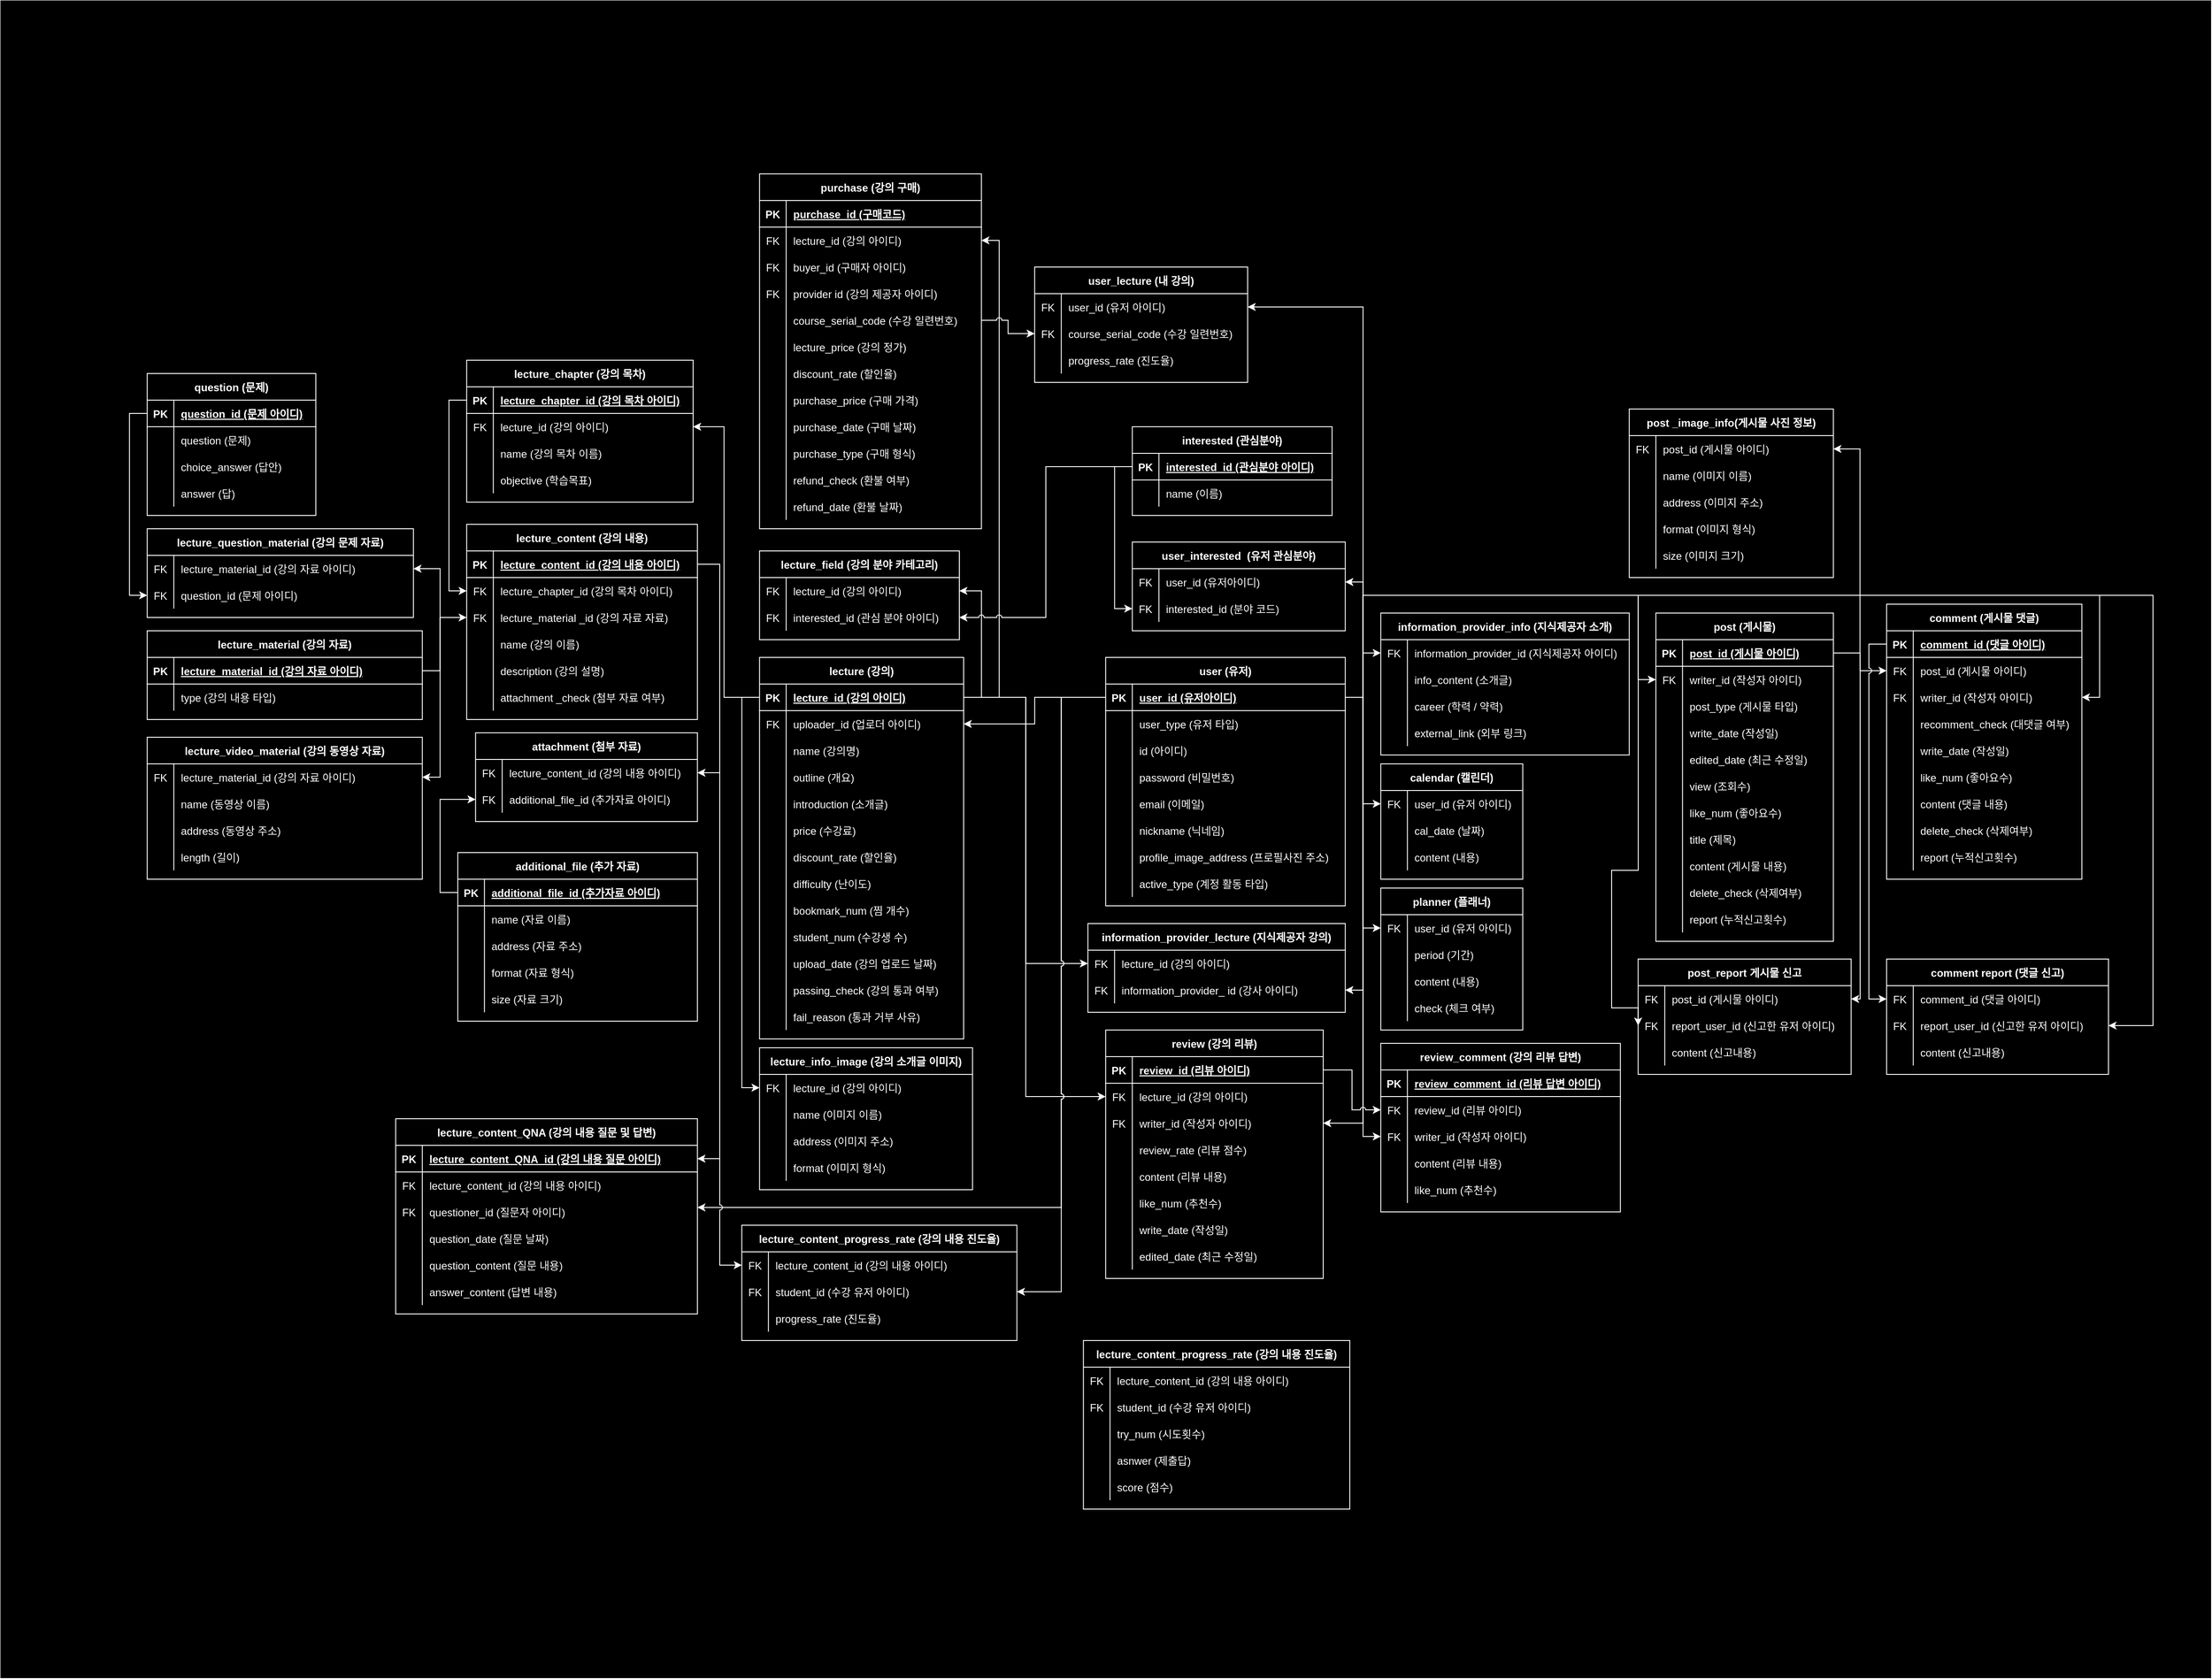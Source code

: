 <mxfile version="22.0.2" type="device">
  <diagram id="R2lEEEUBdFMjLlhIrx00" name="Page-1">
    <mxGraphModel dx="134" dy="-1224" grid="1" gridSize="10" guides="1" tooltips="1" connect="1" arrows="1" fold="1" page="1" pageScale="1" pageWidth="850" pageHeight="1100" background="#FFFFFF" math="0" shadow="0" extFonts="Permanent Marker^https://fonts.googleapis.com/css?family=Permanent+Marker">
      <root>
        <mxCell id="0" />
        <mxCell id="1" parent="0" />
        <mxCell id="q6ur3Ph8PhC6Dge9DJmq-479" value="" style="rounded=0;whiteSpace=wrap;html=1;fillColor=#000000;" parent="1" vertex="1">
          <mxGeometry x="1650" y="2480" width="2490" height="1890" as="geometry" />
        </mxCell>
        <mxCell id="q6ur3Ph8PhC6Dge9DJmq-1" value="user (유저)" style="shape=table;startSize=30;container=1;collapsible=1;childLayout=tableLayout;fixedRows=1;rowLines=0;fontStyle=1;align=center;resizeLast=1;strokeColor=#FFFFFF;fontColor=#FFFFFF;labelBackgroundColor=none;fillColor=none;" parent="1" vertex="1">
          <mxGeometry x="2894.86" y="3220" width="270" height="280" as="geometry" />
        </mxCell>
        <mxCell id="q6ur3Ph8PhC6Dge9DJmq-2" value="" style="shape=partialRectangle;collapsible=0;dropTarget=0;pointerEvents=0;fillColor=none;points=[[0,0.5],[1,0.5]];portConstraint=eastwest;top=0;left=0;right=0;bottom=1;strokeColor=#FFFFFF;fontColor=#FFFFFF;labelBackgroundColor=none;" parent="q6ur3Ph8PhC6Dge9DJmq-1" vertex="1">
          <mxGeometry y="30" width="270" height="30" as="geometry" />
        </mxCell>
        <mxCell id="q6ur3Ph8PhC6Dge9DJmq-3" value="PK" style="shape=partialRectangle;overflow=hidden;connectable=0;fillColor=none;top=0;left=0;bottom=0;right=0;fontStyle=1;strokeColor=#FFFFFF;fontColor=#FFFFFF;labelBackgroundColor=none;" parent="q6ur3Ph8PhC6Dge9DJmq-2" vertex="1">
          <mxGeometry width="30" height="30" as="geometry">
            <mxRectangle width="30" height="30" as="alternateBounds" />
          </mxGeometry>
        </mxCell>
        <mxCell id="q6ur3Ph8PhC6Dge9DJmq-4" value="user_id (유저아이디)" style="shape=partialRectangle;overflow=hidden;connectable=0;fillColor=none;top=0;left=0;bottom=0;right=0;align=left;spacingLeft=6;fontStyle=5;strokeColor=#FFFFFF;fontColor=#FFFFFF;labelBackgroundColor=none;" parent="q6ur3Ph8PhC6Dge9DJmq-2" vertex="1">
          <mxGeometry x="30" width="240" height="30" as="geometry">
            <mxRectangle width="240" height="30" as="alternateBounds" />
          </mxGeometry>
        </mxCell>
        <mxCell id="q6ur3Ph8PhC6Dge9DJmq-5" value="" style="shape=partialRectangle;collapsible=0;dropTarget=0;pointerEvents=0;fillColor=none;points=[[0,0.5],[1,0.5]];portConstraint=eastwest;top=0;left=0;right=0;bottom=0;strokeColor=#FFFFFF;fontColor=#FFFFFF;labelBackgroundColor=none;" parent="q6ur3Ph8PhC6Dge9DJmq-1" vertex="1">
          <mxGeometry y="60" width="270" height="30" as="geometry" />
        </mxCell>
        <mxCell id="q6ur3Ph8PhC6Dge9DJmq-6" value="" style="shape=partialRectangle;overflow=hidden;connectable=0;fillColor=none;top=0;left=0;bottom=0;right=0;strokeColor=#FFFFFF;fontColor=#FFFFFF;labelBackgroundColor=none;" parent="q6ur3Ph8PhC6Dge9DJmq-5" vertex="1">
          <mxGeometry width="30" height="30" as="geometry">
            <mxRectangle width="30" height="30" as="alternateBounds" />
          </mxGeometry>
        </mxCell>
        <mxCell id="q6ur3Ph8PhC6Dge9DJmq-7" value="user_type (유저 타입)" style="shape=partialRectangle;overflow=hidden;connectable=0;fillColor=none;top=0;left=0;bottom=0;right=0;align=left;spacingLeft=6;strokeColor=#FFFFFF;fontColor=#FFFFFF;labelBackgroundColor=none;" parent="q6ur3Ph8PhC6Dge9DJmq-5" vertex="1">
          <mxGeometry x="30" width="240" height="30" as="geometry">
            <mxRectangle width="240" height="30" as="alternateBounds" />
          </mxGeometry>
        </mxCell>
        <mxCell id="q6ur3Ph8PhC6Dge9DJmq-8" value="" style="shape=partialRectangle;collapsible=0;dropTarget=0;pointerEvents=0;fillColor=none;points=[[0,0.5],[1,0.5]];portConstraint=eastwest;top=0;left=0;right=0;bottom=0;strokeColor=#FFFFFF;fontColor=#FFFFFF;labelBackgroundColor=none;" parent="q6ur3Ph8PhC6Dge9DJmq-1" vertex="1">
          <mxGeometry y="90" width="270" height="30" as="geometry" />
        </mxCell>
        <mxCell id="q6ur3Ph8PhC6Dge9DJmq-9" value="" style="shape=partialRectangle;overflow=hidden;connectable=0;fillColor=none;top=0;left=0;bottom=0;right=0;strokeColor=#FFFFFF;fontColor=#FFFFFF;labelBackgroundColor=none;" parent="q6ur3Ph8PhC6Dge9DJmq-8" vertex="1">
          <mxGeometry width="30" height="30" as="geometry">
            <mxRectangle width="30" height="30" as="alternateBounds" />
          </mxGeometry>
        </mxCell>
        <mxCell id="q6ur3Ph8PhC6Dge9DJmq-10" value="id (아이디)" style="shape=partialRectangle;overflow=hidden;connectable=0;fillColor=none;top=0;left=0;bottom=0;right=0;align=left;spacingLeft=6;strokeColor=#FFFFFF;fontColor=#FFFFFF;labelBackgroundColor=none;" parent="q6ur3Ph8PhC6Dge9DJmq-8" vertex="1">
          <mxGeometry x="30" width="240" height="30" as="geometry">
            <mxRectangle width="240" height="30" as="alternateBounds" />
          </mxGeometry>
        </mxCell>
        <mxCell id="q6ur3Ph8PhC6Dge9DJmq-11" value="" style="shape=partialRectangle;collapsible=0;dropTarget=0;pointerEvents=0;fillColor=none;points=[[0,0.5],[1,0.5]];portConstraint=eastwest;top=0;left=0;right=0;bottom=0;strokeColor=#FFFFFF;fontColor=#FFFFFF;labelBackgroundColor=none;" parent="q6ur3Ph8PhC6Dge9DJmq-1" vertex="1">
          <mxGeometry y="120" width="270" height="30" as="geometry" />
        </mxCell>
        <mxCell id="q6ur3Ph8PhC6Dge9DJmq-12" value="" style="shape=partialRectangle;overflow=hidden;connectable=0;fillColor=none;top=0;left=0;bottom=0;right=0;strokeColor=#FFFFFF;fontColor=#FFFFFF;labelBackgroundColor=none;" parent="q6ur3Ph8PhC6Dge9DJmq-11" vertex="1">
          <mxGeometry width="30" height="30" as="geometry">
            <mxRectangle width="30" height="30" as="alternateBounds" />
          </mxGeometry>
        </mxCell>
        <mxCell id="q6ur3Ph8PhC6Dge9DJmq-13" value="password (비밀번호)" style="shape=partialRectangle;overflow=hidden;connectable=0;fillColor=none;top=0;left=0;bottom=0;right=0;align=left;spacingLeft=6;strokeColor=#FFFFFF;fontColor=#FFFFFF;labelBackgroundColor=none;" parent="q6ur3Ph8PhC6Dge9DJmq-11" vertex="1">
          <mxGeometry x="30" width="240" height="30" as="geometry">
            <mxRectangle width="240" height="30" as="alternateBounds" />
          </mxGeometry>
        </mxCell>
        <mxCell id="q6ur3Ph8PhC6Dge9DJmq-14" value="" style="shape=partialRectangle;collapsible=0;dropTarget=0;pointerEvents=0;fillColor=none;points=[[0,0.5],[1,0.5]];portConstraint=eastwest;top=0;left=0;right=0;bottom=0;strokeColor=#FFFFFF;fontColor=#FFFFFF;labelBackgroundColor=none;" parent="q6ur3Ph8PhC6Dge9DJmq-1" vertex="1">
          <mxGeometry y="150" width="270" height="30" as="geometry" />
        </mxCell>
        <mxCell id="q6ur3Ph8PhC6Dge9DJmq-15" value="" style="shape=partialRectangle;overflow=hidden;connectable=0;fillColor=none;top=0;left=0;bottom=0;right=0;strokeColor=#FFFFFF;fontColor=#FFFFFF;labelBackgroundColor=none;" parent="q6ur3Ph8PhC6Dge9DJmq-14" vertex="1">
          <mxGeometry width="30" height="30" as="geometry">
            <mxRectangle width="30" height="30" as="alternateBounds" />
          </mxGeometry>
        </mxCell>
        <mxCell id="q6ur3Ph8PhC6Dge9DJmq-16" value="email (이메일)" style="shape=partialRectangle;overflow=hidden;connectable=0;fillColor=none;top=0;left=0;bottom=0;right=0;align=left;spacingLeft=6;strokeColor=#FFFFFF;fontColor=#FFFFFF;labelBackgroundColor=none;" parent="q6ur3Ph8PhC6Dge9DJmq-14" vertex="1">
          <mxGeometry x="30" width="240" height="30" as="geometry">
            <mxRectangle width="240" height="30" as="alternateBounds" />
          </mxGeometry>
        </mxCell>
        <mxCell id="q6ur3Ph8PhC6Dge9DJmq-17" value="" style="shape=partialRectangle;collapsible=0;dropTarget=0;pointerEvents=0;fillColor=none;points=[[0,0.5],[1,0.5]];portConstraint=eastwest;top=0;left=0;right=0;bottom=0;strokeColor=#FFFFFF;fontColor=#FFFFFF;labelBackgroundColor=none;" parent="q6ur3Ph8PhC6Dge9DJmq-1" vertex="1">
          <mxGeometry y="180" width="270" height="30" as="geometry" />
        </mxCell>
        <mxCell id="q6ur3Ph8PhC6Dge9DJmq-18" value="" style="shape=partialRectangle;overflow=hidden;connectable=0;fillColor=none;top=0;left=0;bottom=0;right=0;strokeColor=#FFFFFF;fontColor=#FFFFFF;labelBackgroundColor=none;" parent="q6ur3Ph8PhC6Dge9DJmq-17" vertex="1">
          <mxGeometry width="30" height="30" as="geometry">
            <mxRectangle width="30" height="30" as="alternateBounds" />
          </mxGeometry>
        </mxCell>
        <mxCell id="q6ur3Ph8PhC6Dge9DJmq-19" value="nickname (닉네임)" style="shape=partialRectangle;overflow=hidden;connectable=0;fillColor=none;top=0;left=0;bottom=0;right=0;align=left;spacingLeft=6;strokeColor=#FFFFFF;fontColor=#FFFFFF;labelBackgroundColor=none;" parent="q6ur3Ph8PhC6Dge9DJmq-17" vertex="1">
          <mxGeometry x="30" width="240" height="30" as="geometry">
            <mxRectangle width="240" height="30" as="alternateBounds" />
          </mxGeometry>
        </mxCell>
        <mxCell id="q6ur3Ph8PhC6Dge9DJmq-20" value="" style="shape=partialRectangle;collapsible=0;dropTarget=0;pointerEvents=0;fillColor=none;points=[[0,0.5],[1,0.5]];portConstraint=eastwest;top=0;left=0;right=0;bottom=0;strokeColor=#FFFFFF;fontColor=#FFFFFF;labelBackgroundColor=none;" parent="q6ur3Ph8PhC6Dge9DJmq-1" vertex="1">
          <mxGeometry y="210" width="270" height="30" as="geometry" />
        </mxCell>
        <mxCell id="q6ur3Ph8PhC6Dge9DJmq-21" value="" style="shape=partialRectangle;overflow=hidden;connectable=0;fillColor=none;top=0;left=0;bottom=0;right=0;strokeColor=#FFFFFF;fontColor=#FFFFFF;labelBackgroundColor=none;" parent="q6ur3Ph8PhC6Dge9DJmq-20" vertex="1">
          <mxGeometry width="30" height="30" as="geometry">
            <mxRectangle width="30" height="30" as="alternateBounds" />
          </mxGeometry>
        </mxCell>
        <mxCell id="q6ur3Ph8PhC6Dge9DJmq-22" value="profile_image_address (프로필사진 주소)" style="shape=partialRectangle;overflow=hidden;connectable=0;fillColor=none;top=0;left=0;bottom=0;right=0;align=left;spacingLeft=6;strokeColor=#FFFFFF;fontColor=#FFFFFF;labelBackgroundColor=none;" parent="q6ur3Ph8PhC6Dge9DJmq-20" vertex="1">
          <mxGeometry x="30" width="240" height="30" as="geometry">
            <mxRectangle width="240" height="30" as="alternateBounds" />
          </mxGeometry>
        </mxCell>
        <mxCell id="q6ur3Ph8PhC6Dge9DJmq-23" value="" style="shape=partialRectangle;collapsible=0;dropTarget=0;pointerEvents=0;fillColor=none;points=[[0,0.5],[1,0.5]];portConstraint=eastwest;top=0;left=0;right=0;bottom=0;strokeColor=#FFFFFF;fontColor=#FFFFFF;labelBackgroundColor=none;" parent="q6ur3Ph8PhC6Dge9DJmq-1" vertex="1">
          <mxGeometry y="240" width="270" height="30" as="geometry" />
        </mxCell>
        <mxCell id="q6ur3Ph8PhC6Dge9DJmq-24" value="" style="shape=partialRectangle;overflow=hidden;connectable=0;fillColor=none;top=0;left=0;bottom=0;right=0;strokeColor=#FFFFFF;fontColor=#FFFFFF;labelBackgroundColor=none;" parent="q6ur3Ph8PhC6Dge9DJmq-23" vertex="1">
          <mxGeometry width="30" height="30" as="geometry">
            <mxRectangle width="30" height="30" as="alternateBounds" />
          </mxGeometry>
        </mxCell>
        <mxCell id="q6ur3Ph8PhC6Dge9DJmq-25" value="active_type (계정 활동 타입)" style="shape=partialRectangle;overflow=hidden;connectable=0;fillColor=none;top=0;left=0;bottom=0;right=0;align=left;spacingLeft=6;strokeColor=#FFFFFF;fontColor=#FFFFFF;labelBackgroundColor=none;" parent="q6ur3Ph8PhC6Dge9DJmq-23" vertex="1">
          <mxGeometry x="30" width="240" height="30" as="geometry">
            <mxRectangle width="240" height="30" as="alternateBounds" />
          </mxGeometry>
        </mxCell>
        <mxCell id="q6ur3Ph8PhC6Dge9DJmq-26" value="user_interested  (유저 관심분야)" style="shape=table;startSize=30;container=1;collapsible=1;childLayout=tableLayout;fixedRows=1;rowLines=0;fontStyle=1;align=center;resizeLast=1;strokeColor=#FFFFFF;fontColor=#FFFFFF;labelBackgroundColor=none;fillColor=none;" parent="1" vertex="1">
          <mxGeometry x="2924.86" y="3090" width="240" height="100" as="geometry" />
        </mxCell>
        <mxCell id="q6ur3Ph8PhC6Dge9DJmq-27" value="" style="shape=partialRectangle;collapsible=0;dropTarget=0;pointerEvents=0;fillColor=none;points=[[0,0.5],[1,0.5]];portConstraint=eastwest;top=0;left=0;right=0;bottom=0;strokeColor=#FFFFFF;fontColor=#FFFFFF;labelBackgroundColor=none;" parent="q6ur3Ph8PhC6Dge9DJmq-26" vertex="1">
          <mxGeometry y="30" width="240" height="30" as="geometry" />
        </mxCell>
        <mxCell id="q6ur3Ph8PhC6Dge9DJmq-28" value="FK" style="shape=partialRectangle;overflow=hidden;connectable=0;fillColor=none;top=0;left=0;bottom=0;right=0;strokeColor=#FFFFFF;fontColor=#FFFFFF;labelBackgroundColor=none;" parent="q6ur3Ph8PhC6Dge9DJmq-27" vertex="1">
          <mxGeometry width="30" height="30" as="geometry">
            <mxRectangle width="30" height="30" as="alternateBounds" />
          </mxGeometry>
        </mxCell>
        <mxCell id="q6ur3Ph8PhC6Dge9DJmq-29" value="user_id (유저아이디)" style="shape=partialRectangle;overflow=hidden;connectable=0;fillColor=none;top=0;left=0;bottom=0;right=0;align=left;spacingLeft=6;strokeColor=#FFFFFF;fontColor=#FFFFFF;labelBackgroundColor=none;" parent="q6ur3Ph8PhC6Dge9DJmq-27" vertex="1">
          <mxGeometry x="30" width="210" height="30" as="geometry">
            <mxRectangle width="210" height="30" as="alternateBounds" />
          </mxGeometry>
        </mxCell>
        <mxCell id="q6ur3Ph8PhC6Dge9DJmq-30" value="" style="shape=partialRectangle;collapsible=0;dropTarget=0;pointerEvents=0;fillColor=none;points=[[0,0.5],[1,0.5]];portConstraint=eastwest;top=0;left=0;right=0;bottom=0;strokeColor=#FFFFFF;fontColor=#FFFFFF;labelBackgroundColor=none;" parent="q6ur3Ph8PhC6Dge9DJmq-26" vertex="1">
          <mxGeometry y="60" width="240" height="30" as="geometry" />
        </mxCell>
        <mxCell id="q6ur3Ph8PhC6Dge9DJmq-31" value="FK" style="shape=partialRectangle;overflow=hidden;connectable=0;fillColor=none;top=0;left=0;bottom=0;right=0;strokeColor=#FFFFFF;fontColor=#FFFFFF;labelBackgroundColor=none;" parent="q6ur3Ph8PhC6Dge9DJmq-30" vertex="1">
          <mxGeometry width="30" height="30" as="geometry">
            <mxRectangle width="30" height="30" as="alternateBounds" />
          </mxGeometry>
        </mxCell>
        <mxCell id="q6ur3Ph8PhC6Dge9DJmq-32" value="interested_id (분야 코드)" style="shape=partialRectangle;overflow=hidden;connectable=0;fillColor=none;top=0;left=0;bottom=0;right=0;align=left;spacingLeft=6;strokeColor=#FFFFFF;fontColor=#FFFFFF;labelBackgroundColor=none;" parent="q6ur3Ph8PhC6Dge9DJmq-30" vertex="1">
          <mxGeometry x="30" width="210" height="30" as="geometry">
            <mxRectangle width="210" height="30" as="alternateBounds" />
          </mxGeometry>
        </mxCell>
        <mxCell id="q6ur3Ph8PhC6Dge9DJmq-33" value="interested (관심분야)" style="shape=table;startSize=30;container=1;collapsible=1;childLayout=tableLayout;fixedRows=1;rowLines=0;fontStyle=1;align=center;resizeLast=1;strokeColor=#FFFFFF;fontColor=#FFFFFF;labelBackgroundColor=none;fillColor=none;" parent="1" vertex="1">
          <mxGeometry x="2924.86" y="2960" width="225.14" height="100" as="geometry" />
        </mxCell>
        <mxCell id="q6ur3Ph8PhC6Dge9DJmq-34" value="" style="shape=partialRectangle;collapsible=0;dropTarget=0;pointerEvents=0;fillColor=none;points=[[0,0.5],[1,0.5]];portConstraint=eastwest;top=0;left=0;right=0;bottom=1;strokeColor=#FFFFFF;fontColor=#FFFFFF;labelBackgroundColor=none;" parent="q6ur3Ph8PhC6Dge9DJmq-33" vertex="1">
          <mxGeometry y="30" width="225.14" height="30" as="geometry" />
        </mxCell>
        <mxCell id="q6ur3Ph8PhC6Dge9DJmq-35" value="PK" style="shape=partialRectangle;overflow=hidden;connectable=0;fillColor=none;top=0;left=0;bottom=0;right=0;fontStyle=1;strokeColor=#FFFFFF;fontColor=#FFFFFF;labelBackgroundColor=none;" parent="q6ur3Ph8PhC6Dge9DJmq-34" vertex="1">
          <mxGeometry width="30" height="30" as="geometry">
            <mxRectangle width="30" height="30" as="alternateBounds" />
          </mxGeometry>
        </mxCell>
        <mxCell id="q6ur3Ph8PhC6Dge9DJmq-36" value="interested_id (관심분야 아이디)" style="shape=partialRectangle;overflow=hidden;connectable=0;fillColor=none;top=0;left=0;bottom=0;right=0;align=left;spacingLeft=6;fontStyle=5;strokeColor=#FFFFFF;fontColor=#FFFFFF;labelBackgroundColor=none;" parent="q6ur3Ph8PhC6Dge9DJmq-34" vertex="1">
          <mxGeometry x="30" width="195.14" height="30" as="geometry">
            <mxRectangle width="195.14" height="30" as="alternateBounds" />
          </mxGeometry>
        </mxCell>
        <mxCell id="q6ur3Ph8PhC6Dge9DJmq-37" value="" style="shape=partialRectangle;collapsible=0;dropTarget=0;pointerEvents=0;fillColor=none;points=[[0,0.5],[1,0.5]];portConstraint=eastwest;top=0;left=0;right=0;bottom=0;strokeColor=#FFFFFF;fontColor=#FFFFFF;labelBackgroundColor=none;" parent="q6ur3Ph8PhC6Dge9DJmq-33" vertex="1">
          <mxGeometry y="60" width="225.14" height="30" as="geometry" />
        </mxCell>
        <mxCell id="q6ur3Ph8PhC6Dge9DJmq-38" value="" style="shape=partialRectangle;overflow=hidden;connectable=0;fillColor=none;top=0;left=0;bottom=0;right=0;strokeColor=#FFFFFF;fontColor=#FFFFFF;labelBackgroundColor=none;" parent="q6ur3Ph8PhC6Dge9DJmq-37" vertex="1">
          <mxGeometry width="30" height="30" as="geometry">
            <mxRectangle width="30" height="30" as="alternateBounds" />
          </mxGeometry>
        </mxCell>
        <mxCell id="q6ur3Ph8PhC6Dge9DJmq-39" value="name (이름)" style="shape=partialRectangle;overflow=hidden;connectable=0;fillColor=none;top=0;left=0;bottom=0;right=0;align=left;spacingLeft=6;strokeColor=#FFFFFF;fontColor=#FFFFFF;labelBackgroundColor=none;" parent="q6ur3Ph8PhC6Dge9DJmq-37" vertex="1">
          <mxGeometry x="30" width="195.14" height="30" as="geometry">
            <mxRectangle width="195.14" height="30" as="alternateBounds" />
          </mxGeometry>
        </mxCell>
        <mxCell id="q6ur3Ph8PhC6Dge9DJmq-40" value="calendar (캘린더)" style="shape=table;startSize=30;container=1;collapsible=1;childLayout=tableLayout;fixedRows=1;rowLines=0;fontStyle=1;align=center;resizeLast=1;strokeColor=#FFFFFF;fontColor=#FFFFFF;labelBackgroundColor=none;fillColor=none;" parent="1" vertex="1">
          <mxGeometry x="3204.86" y="3340" width="160" height="130" as="geometry" />
        </mxCell>
        <mxCell id="q6ur3Ph8PhC6Dge9DJmq-41" value="" style="shape=partialRectangle;collapsible=0;dropTarget=0;pointerEvents=0;fillColor=none;points=[[0,0.5],[1,0.5]];portConstraint=eastwest;top=0;left=0;right=0;bottom=0;strokeColor=#FFFFFF;fontColor=#FFFFFF;labelBackgroundColor=none;" parent="q6ur3Ph8PhC6Dge9DJmq-40" vertex="1">
          <mxGeometry y="30" width="160" height="30" as="geometry" />
        </mxCell>
        <mxCell id="q6ur3Ph8PhC6Dge9DJmq-42" value="FK" style="shape=partialRectangle;overflow=hidden;connectable=0;fillColor=none;top=0;left=0;bottom=0;right=0;strokeColor=#FFFFFF;fontColor=#FFFFFF;labelBackgroundColor=none;" parent="q6ur3Ph8PhC6Dge9DJmq-41" vertex="1">
          <mxGeometry width="30" height="30" as="geometry">
            <mxRectangle width="30" height="30" as="alternateBounds" />
          </mxGeometry>
        </mxCell>
        <mxCell id="q6ur3Ph8PhC6Dge9DJmq-43" value="user_id (유저 아이디)" style="shape=partialRectangle;overflow=hidden;connectable=0;fillColor=none;top=0;left=0;bottom=0;right=0;align=left;spacingLeft=6;strokeColor=#FFFFFF;fontColor=#FFFFFF;labelBackgroundColor=none;" parent="q6ur3Ph8PhC6Dge9DJmq-41" vertex="1">
          <mxGeometry x="30" width="130" height="30" as="geometry">
            <mxRectangle width="130" height="30" as="alternateBounds" />
          </mxGeometry>
        </mxCell>
        <mxCell id="q6ur3Ph8PhC6Dge9DJmq-44" value="" style="shape=partialRectangle;collapsible=0;dropTarget=0;pointerEvents=0;fillColor=none;points=[[0,0.5],[1,0.5]];portConstraint=eastwest;top=0;left=0;right=0;bottom=0;strokeColor=#FFFFFF;fontColor=#FFFFFF;labelBackgroundColor=none;" parent="q6ur3Ph8PhC6Dge9DJmq-40" vertex="1">
          <mxGeometry y="60" width="160" height="30" as="geometry" />
        </mxCell>
        <mxCell id="q6ur3Ph8PhC6Dge9DJmq-45" value="" style="shape=partialRectangle;overflow=hidden;connectable=0;fillColor=none;top=0;left=0;bottom=0;right=0;strokeColor=#FFFFFF;fontColor=#FFFFFF;labelBackgroundColor=none;" parent="q6ur3Ph8PhC6Dge9DJmq-44" vertex="1">
          <mxGeometry width="30" height="30" as="geometry">
            <mxRectangle width="30" height="30" as="alternateBounds" />
          </mxGeometry>
        </mxCell>
        <mxCell id="q6ur3Ph8PhC6Dge9DJmq-46" value="cal_date (날짜)" style="shape=partialRectangle;overflow=hidden;connectable=0;fillColor=none;top=0;left=0;bottom=0;right=0;align=left;spacingLeft=6;strokeColor=#FFFFFF;fontColor=#FFFFFF;labelBackgroundColor=none;" parent="q6ur3Ph8PhC6Dge9DJmq-44" vertex="1">
          <mxGeometry x="30" width="130" height="30" as="geometry">
            <mxRectangle width="130" height="30" as="alternateBounds" />
          </mxGeometry>
        </mxCell>
        <mxCell id="q6ur3Ph8PhC6Dge9DJmq-47" value="" style="shape=partialRectangle;collapsible=0;dropTarget=0;pointerEvents=0;fillColor=none;points=[[0,0.5],[1,0.5]];portConstraint=eastwest;top=0;left=0;right=0;bottom=0;strokeColor=#FFFFFF;fontColor=#FFFFFF;labelBackgroundColor=none;" parent="q6ur3Ph8PhC6Dge9DJmq-40" vertex="1">
          <mxGeometry y="90" width="160" height="30" as="geometry" />
        </mxCell>
        <mxCell id="q6ur3Ph8PhC6Dge9DJmq-48" value="" style="shape=partialRectangle;overflow=hidden;connectable=0;fillColor=none;top=0;left=0;bottom=0;right=0;strokeColor=#FFFFFF;fontColor=#FFFFFF;labelBackgroundColor=none;" parent="q6ur3Ph8PhC6Dge9DJmq-47" vertex="1">
          <mxGeometry width="30" height="30" as="geometry">
            <mxRectangle width="30" height="30" as="alternateBounds" />
          </mxGeometry>
        </mxCell>
        <mxCell id="q6ur3Ph8PhC6Dge9DJmq-49" value="content (내용)" style="shape=partialRectangle;overflow=hidden;connectable=0;fillColor=none;top=0;left=0;bottom=0;right=0;align=left;spacingLeft=6;strokeColor=#FFFFFF;fontColor=#FFFFFF;labelBackgroundColor=none;" parent="q6ur3Ph8PhC6Dge9DJmq-47" vertex="1">
          <mxGeometry x="30" width="130" height="30" as="geometry">
            <mxRectangle width="130" height="30" as="alternateBounds" />
          </mxGeometry>
        </mxCell>
        <mxCell id="q6ur3Ph8PhC6Dge9DJmq-50" value="planner (플래너)" style="shape=table;startSize=30;container=1;collapsible=1;childLayout=tableLayout;fixedRows=1;rowLines=0;fontStyle=1;align=center;resizeLast=1;strokeColor=#FFFFFF;fontColor=#FFFFFF;labelBackgroundColor=none;fillColor=none;" parent="1" vertex="1">
          <mxGeometry x="3204.86" y="3480" width="160" height="160" as="geometry" />
        </mxCell>
        <mxCell id="q6ur3Ph8PhC6Dge9DJmq-51" value="" style="shape=partialRectangle;collapsible=0;dropTarget=0;pointerEvents=0;fillColor=none;points=[[0,0.5],[1,0.5]];portConstraint=eastwest;top=0;left=0;right=0;bottom=0;strokeColor=#FFFFFF;fontColor=#FFFFFF;labelBackgroundColor=none;" parent="q6ur3Ph8PhC6Dge9DJmq-50" vertex="1">
          <mxGeometry y="30" width="160" height="30" as="geometry" />
        </mxCell>
        <mxCell id="q6ur3Ph8PhC6Dge9DJmq-52" value="FK" style="shape=partialRectangle;overflow=hidden;connectable=0;fillColor=none;top=0;left=0;bottom=0;right=0;strokeColor=#FFFFFF;fontColor=#FFFFFF;labelBackgroundColor=none;" parent="q6ur3Ph8PhC6Dge9DJmq-51" vertex="1">
          <mxGeometry width="30" height="30" as="geometry">
            <mxRectangle width="30" height="30" as="alternateBounds" />
          </mxGeometry>
        </mxCell>
        <mxCell id="q6ur3Ph8PhC6Dge9DJmq-53" value="user_id (유저 아이디)" style="shape=partialRectangle;overflow=hidden;connectable=0;fillColor=none;top=0;left=0;bottom=0;right=0;align=left;spacingLeft=6;strokeColor=#FFFFFF;fontColor=#FFFFFF;labelBackgroundColor=none;" parent="q6ur3Ph8PhC6Dge9DJmq-51" vertex="1">
          <mxGeometry x="30" width="130" height="30" as="geometry">
            <mxRectangle width="130" height="30" as="alternateBounds" />
          </mxGeometry>
        </mxCell>
        <mxCell id="q6ur3Ph8PhC6Dge9DJmq-54" value="" style="shape=partialRectangle;collapsible=0;dropTarget=0;pointerEvents=0;fillColor=none;points=[[0,0.5],[1,0.5]];portConstraint=eastwest;top=0;left=0;right=0;bottom=0;strokeColor=#FFFFFF;fontColor=#FFFFFF;labelBackgroundColor=none;" parent="q6ur3Ph8PhC6Dge9DJmq-50" vertex="1">
          <mxGeometry y="60" width="160" height="30" as="geometry" />
        </mxCell>
        <mxCell id="q6ur3Ph8PhC6Dge9DJmq-55" value="" style="shape=partialRectangle;overflow=hidden;connectable=0;fillColor=none;top=0;left=0;bottom=0;right=0;strokeColor=#FFFFFF;fontColor=#FFFFFF;labelBackgroundColor=none;" parent="q6ur3Ph8PhC6Dge9DJmq-54" vertex="1">
          <mxGeometry width="30" height="30" as="geometry">
            <mxRectangle width="30" height="30" as="alternateBounds" />
          </mxGeometry>
        </mxCell>
        <mxCell id="q6ur3Ph8PhC6Dge9DJmq-56" value="period (기간)" style="shape=partialRectangle;overflow=hidden;connectable=0;fillColor=none;top=0;left=0;bottom=0;right=0;align=left;spacingLeft=6;strokeColor=#FFFFFF;fontColor=#FFFFFF;labelBackgroundColor=none;" parent="q6ur3Ph8PhC6Dge9DJmq-54" vertex="1">
          <mxGeometry x="30" width="130" height="30" as="geometry">
            <mxRectangle width="130" height="30" as="alternateBounds" />
          </mxGeometry>
        </mxCell>
        <mxCell id="q6ur3Ph8PhC6Dge9DJmq-57" value="" style="shape=partialRectangle;collapsible=0;dropTarget=0;pointerEvents=0;fillColor=none;points=[[0,0.5],[1,0.5]];portConstraint=eastwest;top=0;left=0;right=0;bottom=0;strokeColor=#FFFFFF;fontColor=#FFFFFF;labelBackgroundColor=none;" parent="q6ur3Ph8PhC6Dge9DJmq-50" vertex="1">
          <mxGeometry y="90" width="160" height="30" as="geometry" />
        </mxCell>
        <mxCell id="q6ur3Ph8PhC6Dge9DJmq-58" value="" style="shape=partialRectangle;overflow=hidden;connectable=0;fillColor=none;top=0;left=0;bottom=0;right=0;strokeColor=#FFFFFF;fontColor=#FFFFFF;labelBackgroundColor=none;" parent="q6ur3Ph8PhC6Dge9DJmq-57" vertex="1">
          <mxGeometry width="30" height="30" as="geometry">
            <mxRectangle width="30" height="30" as="alternateBounds" />
          </mxGeometry>
        </mxCell>
        <mxCell id="q6ur3Ph8PhC6Dge9DJmq-59" value="content (내용)" style="shape=partialRectangle;overflow=hidden;connectable=0;fillColor=none;top=0;left=0;bottom=0;right=0;align=left;spacingLeft=6;strokeColor=#FFFFFF;fontColor=#FFFFFF;labelBackgroundColor=none;" parent="q6ur3Ph8PhC6Dge9DJmq-57" vertex="1">
          <mxGeometry x="30" width="130" height="30" as="geometry">
            <mxRectangle width="130" height="30" as="alternateBounds" />
          </mxGeometry>
        </mxCell>
        <mxCell id="q6ur3Ph8PhC6Dge9DJmq-60" value="" style="shape=partialRectangle;collapsible=0;dropTarget=0;pointerEvents=0;fillColor=none;points=[[0,0.5],[1,0.5]];portConstraint=eastwest;top=0;left=0;right=0;bottom=0;strokeColor=#FFFFFF;fontColor=#FFFFFF;labelBackgroundColor=none;" parent="q6ur3Ph8PhC6Dge9DJmq-50" vertex="1">
          <mxGeometry y="120" width="160" height="30" as="geometry" />
        </mxCell>
        <mxCell id="q6ur3Ph8PhC6Dge9DJmq-61" value="" style="shape=partialRectangle;overflow=hidden;connectable=0;fillColor=none;top=0;left=0;bottom=0;right=0;strokeColor=#FFFFFF;fontColor=#FFFFFF;labelBackgroundColor=none;" parent="q6ur3Ph8PhC6Dge9DJmq-60" vertex="1">
          <mxGeometry width="30" height="30" as="geometry">
            <mxRectangle width="30" height="30" as="alternateBounds" />
          </mxGeometry>
        </mxCell>
        <mxCell id="q6ur3Ph8PhC6Dge9DJmq-62" value="check (체크 여부)" style="shape=partialRectangle;overflow=hidden;connectable=0;fillColor=none;top=0;left=0;bottom=0;right=0;align=left;spacingLeft=6;strokeColor=#FFFFFF;fontColor=#FFFFFF;labelBackgroundColor=none;" parent="q6ur3Ph8PhC6Dge9DJmq-60" vertex="1">
          <mxGeometry x="30" width="130" height="30" as="geometry">
            <mxRectangle width="130" height="30" as="alternateBounds" />
          </mxGeometry>
        </mxCell>
        <mxCell id="q6ur3Ph8PhC6Dge9DJmq-63" value="user_lecture (내 강의)" style="shape=table;startSize=30;container=1;collapsible=1;childLayout=tableLayout;fixedRows=1;rowLines=0;fontStyle=1;align=center;resizeLast=1;strokeColor=#FFFFFF;fontColor=#FFFFFF;labelBackgroundColor=none;fillColor=none;" parent="1" vertex="1">
          <mxGeometry x="2814.86" y="2780" width="240" height="130" as="geometry" />
        </mxCell>
        <mxCell id="q6ur3Ph8PhC6Dge9DJmq-64" value="" style="shape=partialRectangle;collapsible=0;dropTarget=0;pointerEvents=0;fillColor=none;points=[[0,0.5],[1,0.5]];portConstraint=eastwest;top=0;left=0;right=0;bottom=0;strokeColor=#FFFFFF;fontColor=#FFFFFF;labelBackgroundColor=none;" parent="q6ur3Ph8PhC6Dge9DJmq-63" vertex="1">
          <mxGeometry y="30" width="240" height="30" as="geometry" />
        </mxCell>
        <mxCell id="q6ur3Ph8PhC6Dge9DJmq-65" value="FK" style="shape=partialRectangle;overflow=hidden;connectable=0;fillColor=none;top=0;left=0;bottom=0;right=0;strokeColor=#FFFFFF;fontColor=#FFFFFF;labelBackgroundColor=none;" parent="q6ur3Ph8PhC6Dge9DJmq-64" vertex="1">
          <mxGeometry width="30" height="30" as="geometry">
            <mxRectangle width="30" height="30" as="alternateBounds" />
          </mxGeometry>
        </mxCell>
        <mxCell id="q6ur3Ph8PhC6Dge9DJmq-66" value="user_id (유저 아이디)" style="shape=partialRectangle;overflow=hidden;connectable=0;fillColor=none;top=0;left=0;bottom=0;right=0;align=left;spacingLeft=6;strokeColor=#FFFFFF;fontColor=#FFFFFF;labelBackgroundColor=none;" parent="q6ur3Ph8PhC6Dge9DJmq-64" vertex="1">
          <mxGeometry x="30" width="210" height="30" as="geometry">
            <mxRectangle width="210" height="30" as="alternateBounds" />
          </mxGeometry>
        </mxCell>
        <mxCell id="q6ur3Ph8PhC6Dge9DJmq-70" value="" style="shape=partialRectangle;collapsible=0;dropTarget=0;pointerEvents=0;fillColor=none;points=[[0,0.5],[1,0.5]];portConstraint=eastwest;top=0;left=0;right=0;bottom=0;strokeColor=#FFFFFF;fontColor=#FFFFFF;labelBackgroundColor=none;" parent="q6ur3Ph8PhC6Dge9DJmq-63" vertex="1">
          <mxGeometry y="60" width="240" height="30" as="geometry" />
        </mxCell>
        <mxCell id="q6ur3Ph8PhC6Dge9DJmq-71" value="FK" style="shape=partialRectangle;overflow=hidden;connectable=0;fillColor=none;top=0;left=0;bottom=0;right=0;strokeColor=#FFFFFF;fontColor=#FFFFFF;labelBackgroundColor=none;" parent="q6ur3Ph8PhC6Dge9DJmq-70" vertex="1">
          <mxGeometry width="30" height="30" as="geometry">
            <mxRectangle width="30" height="30" as="alternateBounds" />
          </mxGeometry>
        </mxCell>
        <mxCell id="q6ur3Ph8PhC6Dge9DJmq-72" value="course_serial_code (수강 일련번호)" style="shape=partialRectangle;overflow=hidden;connectable=0;fillColor=none;top=0;left=0;bottom=0;right=0;align=left;spacingLeft=6;strokeColor=#FFFFFF;fontColor=#FFFFFF;labelBackgroundColor=none;" parent="q6ur3Ph8PhC6Dge9DJmq-70" vertex="1">
          <mxGeometry x="30" width="210" height="30" as="geometry">
            <mxRectangle width="210" height="30" as="alternateBounds" />
          </mxGeometry>
        </mxCell>
        <mxCell id="q6ur3Ph8PhC6Dge9DJmq-73" value="" style="shape=partialRectangle;collapsible=0;dropTarget=0;pointerEvents=0;fillColor=none;points=[[0,0.5],[1,0.5]];portConstraint=eastwest;top=0;left=0;right=0;bottom=0;strokeColor=#FFFFFF;fontColor=#FFFFFF;labelBackgroundColor=none;" parent="q6ur3Ph8PhC6Dge9DJmq-63" vertex="1">
          <mxGeometry y="90" width="240" height="30" as="geometry" />
        </mxCell>
        <mxCell id="q6ur3Ph8PhC6Dge9DJmq-74" value="" style="shape=partialRectangle;overflow=hidden;connectable=0;fillColor=none;top=0;left=0;bottom=0;right=0;strokeColor=#FFFFFF;fontColor=#FFFFFF;labelBackgroundColor=none;" parent="q6ur3Ph8PhC6Dge9DJmq-73" vertex="1">
          <mxGeometry width="30" height="30" as="geometry">
            <mxRectangle width="30" height="30" as="alternateBounds" />
          </mxGeometry>
        </mxCell>
        <mxCell id="q6ur3Ph8PhC6Dge9DJmq-75" value="progress_rate (진도율)" style="shape=partialRectangle;overflow=hidden;connectable=0;fillColor=none;top=0;left=0;bottom=0;right=0;align=left;spacingLeft=6;strokeColor=#FFFFFF;fontColor=#FFFFFF;labelBackgroundColor=none;" parent="q6ur3Ph8PhC6Dge9DJmq-73" vertex="1">
          <mxGeometry x="30" width="210" height="30" as="geometry">
            <mxRectangle width="210" height="30" as="alternateBounds" />
          </mxGeometry>
        </mxCell>
        <mxCell id="q6ur3Ph8PhC6Dge9DJmq-76" value="purchase (강의 구매)" style="shape=table;startSize=30;container=1;collapsible=1;childLayout=tableLayout;fixedRows=1;rowLines=0;fontStyle=1;align=center;resizeLast=1;strokeColor=#FFFFFF;fontColor=#FFFFFF;labelBackgroundColor=none;fillColor=none;" parent="1" vertex="1">
          <mxGeometry x="2504.86" y="2675" width="250" height="400" as="geometry" />
        </mxCell>
        <mxCell id="q6ur3Ph8PhC6Dge9DJmq-77" value="" style="shape=partialRectangle;collapsible=0;dropTarget=0;pointerEvents=0;fillColor=none;points=[[0,0.5],[1,0.5]];portConstraint=eastwest;top=0;left=0;right=0;bottom=1;strokeColor=#FFFFFF;fontColor=#FFFFFF;labelBackgroundColor=none;" parent="q6ur3Ph8PhC6Dge9DJmq-76" vertex="1">
          <mxGeometry y="30" width="250" height="30" as="geometry" />
        </mxCell>
        <mxCell id="q6ur3Ph8PhC6Dge9DJmq-78" value="PK" style="shape=partialRectangle;overflow=hidden;connectable=0;fillColor=none;top=0;left=0;bottom=0;right=0;fontStyle=1;strokeColor=#FFFFFF;fontColor=#FFFFFF;labelBackgroundColor=none;" parent="q6ur3Ph8PhC6Dge9DJmq-77" vertex="1">
          <mxGeometry width="30" height="30" as="geometry">
            <mxRectangle width="30" height="30" as="alternateBounds" />
          </mxGeometry>
        </mxCell>
        <mxCell id="q6ur3Ph8PhC6Dge9DJmq-79" value="purchase_id (구매코드)" style="shape=partialRectangle;overflow=hidden;connectable=0;fillColor=none;top=0;left=0;bottom=0;right=0;align=left;spacingLeft=6;fontStyle=5;strokeColor=#FFFFFF;fontColor=#FFFFFF;labelBackgroundColor=none;" parent="q6ur3Ph8PhC6Dge9DJmq-77" vertex="1">
          <mxGeometry x="30" width="220" height="30" as="geometry">
            <mxRectangle width="220" height="30" as="alternateBounds" />
          </mxGeometry>
        </mxCell>
        <mxCell id="q6ur3Ph8PhC6Dge9DJmq-80" value="" style="shape=partialRectangle;collapsible=0;dropTarget=0;pointerEvents=0;fillColor=none;points=[[0,0.5],[1,0.5]];portConstraint=eastwest;top=0;left=0;right=0;bottom=0;strokeColor=#FFFFFF;fontColor=#FFFFFF;labelBackgroundColor=none;" parent="q6ur3Ph8PhC6Dge9DJmq-76" vertex="1">
          <mxGeometry y="60" width="250" height="30" as="geometry" />
        </mxCell>
        <mxCell id="q6ur3Ph8PhC6Dge9DJmq-81" value="FK" style="shape=partialRectangle;overflow=hidden;connectable=0;fillColor=none;top=0;left=0;bottom=0;right=0;strokeColor=#FFFFFF;fontColor=#FFFFFF;labelBackgroundColor=none;" parent="q6ur3Ph8PhC6Dge9DJmq-80" vertex="1">
          <mxGeometry width="30" height="30" as="geometry">
            <mxRectangle width="30" height="30" as="alternateBounds" />
          </mxGeometry>
        </mxCell>
        <mxCell id="q6ur3Ph8PhC6Dge9DJmq-82" value="lecture_id (강의 아이디)" style="shape=partialRectangle;overflow=hidden;connectable=0;fillColor=none;top=0;left=0;bottom=0;right=0;align=left;spacingLeft=6;strokeColor=#FFFFFF;fontColor=#FFFFFF;labelBackgroundColor=none;" parent="q6ur3Ph8PhC6Dge9DJmq-80" vertex="1">
          <mxGeometry x="30" width="220" height="30" as="geometry">
            <mxRectangle width="220" height="30" as="alternateBounds" />
          </mxGeometry>
        </mxCell>
        <mxCell id="q6ur3Ph8PhC6Dge9DJmq-83" value="" style="shape=partialRectangle;collapsible=0;dropTarget=0;pointerEvents=0;fillColor=none;points=[[0,0.5],[1,0.5]];portConstraint=eastwest;top=0;left=0;right=0;bottom=0;strokeColor=#FFFFFF;fontColor=#FFFFFF;labelBackgroundColor=none;" parent="q6ur3Ph8PhC6Dge9DJmq-76" vertex="1">
          <mxGeometry y="90" width="250" height="30" as="geometry" />
        </mxCell>
        <mxCell id="q6ur3Ph8PhC6Dge9DJmq-84" value="FK" style="shape=partialRectangle;overflow=hidden;connectable=0;fillColor=none;top=0;left=0;bottom=0;right=0;strokeColor=#FFFFFF;fontColor=#FFFFFF;labelBackgroundColor=none;" parent="q6ur3Ph8PhC6Dge9DJmq-83" vertex="1">
          <mxGeometry width="30" height="30" as="geometry">
            <mxRectangle width="30" height="30" as="alternateBounds" />
          </mxGeometry>
        </mxCell>
        <mxCell id="q6ur3Ph8PhC6Dge9DJmq-85" value="buyer_id (구매자 아이디)" style="shape=partialRectangle;overflow=hidden;connectable=0;fillColor=none;top=0;left=0;bottom=0;right=0;align=left;spacingLeft=6;strokeColor=#FFFFFF;fontColor=#FFFFFF;labelBackgroundColor=none;" parent="q6ur3Ph8PhC6Dge9DJmq-83" vertex="1">
          <mxGeometry x="30" width="220" height="30" as="geometry">
            <mxRectangle width="220" height="30" as="alternateBounds" />
          </mxGeometry>
        </mxCell>
        <mxCell id="q6ur3Ph8PhC6Dge9DJmq-86" value="" style="shape=partialRectangle;collapsible=0;dropTarget=0;pointerEvents=0;fillColor=none;points=[[0,0.5],[1,0.5]];portConstraint=eastwest;top=0;left=0;right=0;bottom=0;strokeColor=#FFFFFF;fontColor=#FFFFFF;labelBackgroundColor=none;" parent="q6ur3Ph8PhC6Dge9DJmq-76" vertex="1">
          <mxGeometry y="120" width="250" height="30" as="geometry" />
        </mxCell>
        <mxCell id="q6ur3Ph8PhC6Dge9DJmq-87" value="FK" style="shape=partialRectangle;overflow=hidden;connectable=0;fillColor=none;top=0;left=0;bottom=0;right=0;strokeColor=#FFFFFF;fontColor=#FFFFFF;labelBackgroundColor=none;" parent="q6ur3Ph8PhC6Dge9DJmq-86" vertex="1">
          <mxGeometry width="30" height="30" as="geometry">
            <mxRectangle width="30" height="30" as="alternateBounds" />
          </mxGeometry>
        </mxCell>
        <mxCell id="q6ur3Ph8PhC6Dge9DJmq-88" value="provider id (강의 제공자 아이디)" style="shape=partialRectangle;overflow=hidden;connectable=0;fillColor=none;top=0;left=0;bottom=0;right=0;align=left;spacingLeft=6;strokeColor=#FFFFFF;fontColor=#FFFFFF;labelBackgroundColor=none;" parent="q6ur3Ph8PhC6Dge9DJmq-86" vertex="1">
          <mxGeometry x="30" width="220" height="30" as="geometry">
            <mxRectangle width="220" height="30" as="alternateBounds" />
          </mxGeometry>
        </mxCell>
        <mxCell id="q6ur3Ph8PhC6Dge9DJmq-92" value="" style="shape=partialRectangle;collapsible=0;dropTarget=0;pointerEvents=0;fillColor=none;points=[[0,0.5],[1,0.5]];portConstraint=eastwest;top=0;left=0;right=0;bottom=0;strokeColor=#FFFFFF;fontColor=#FFFFFF;labelBackgroundColor=none;" parent="q6ur3Ph8PhC6Dge9DJmq-76" vertex="1">
          <mxGeometry y="150" width="250" height="30" as="geometry" />
        </mxCell>
        <mxCell id="q6ur3Ph8PhC6Dge9DJmq-93" value="" style="shape=partialRectangle;overflow=hidden;connectable=0;fillColor=none;top=0;left=0;bottom=0;right=0;strokeColor=#FFFFFF;fontColor=#FFFFFF;labelBackgroundColor=none;" parent="q6ur3Ph8PhC6Dge9DJmq-92" vertex="1">
          <mxGeometry width="30" height="30" as="geometry">
            <mxRectangle width="30" height="30" as="alternateBounds" />
          </mxGeometry>
        </mxCell>
        <mxCell id="q6ur3Ph8PhC6Dge9DJmq-94" value="course_serial_code (수강 일련번호)" style="shape=partialRectangle;overflow=hidden;connectable=0;fillColor=none;top=0;left=0;bottom=0;right=0;align=left;spacingLeft=6;strokeColor=#FFFFFF;fontColor=#FFFFFF;labelBackgroundColor=none;" parent="q6ur3Ph8PhC6Dge9DJmq-92" vertex="1">
          <mxGeometry x="30" width="220" height="30" as="geometry">
            <mxRectangle width="220" height="30" as="alternateBounds" />
          </mxGeometry>
        </mxCell>
        <mxCell id="q6ur3Ph8PhC6Dge9DJmq-89" value="" style="shape=partialRectangle;collapsible=0;dropTarget=0;pointerEvents=0;fillColor=none;points=[[0,0.5],[1,0.5]];portConstraint=eastwest;top=0;left=0;right=0;bottom=0;strokeColor=#FFFFFF;fontColor=#FFFFFF;labelBackgroundColor=none;" parent="q6ur3Ph8PhC6Dge9DJmq-76" vertex="1">
          <mxGeometry y="180" width="250" height="30" as="geometry" />
        </mxCell>
        <mxCell id="q6ur3Ph8PhC6Dge9DJmq-90" value="" style="shape=partialRectangle;overflow=hidden;connectable=0;fillColor=none;top=0;left=0;bottom=0;right=0;strokeColor=#FFFFFF;fontColor=#FFFFFF;labelBackgroundColor=none;" parent="q6ur3Ph8PhC6Dge9DJmq-89" vertex="1">
          <mxGeometry width="30" height="30" as="geometry">
            <mxRectangle width="30" height="30" as="alternateBounds" />
          </mxGeometry>
        </mxCell>
        <mxCell id="q6ur3Ph8PhC6Dge9DJmq-91" value="lecture_price (강의 정가)" style="shape=partialRectangle;overflow=hidden;connectable=0;fillColor=none;top=0;left=0;bottom=0;right=0;align=left;spacingLeft=6;strokeColor=#FFFFFF;fontColor=#FFFFFF;labelBackgroundColor=none;" parent="q6ur3Ph8PhC6Dge9DJmq-89" vertex="1">
          <mxGeometry x="30" width="220" height="30" as="geometry">
            <mxRectangle width="220" height="30" as="alternateBounds" />
          </mxGeometry>
        </mxCell>
        <mxCell id="kwS5t5yj0xFNZ_qYqb0j-20" value="" style="shape=partialRectangle;collapsible=0;dropTarget=0;pointerEvents=0;fillColor=none;points=[[0,0.5],[1,0.5]];portConstraint=eastwest;top=0;left=0;right=0;bottom=0;strokeColor=#FFFFFF;fontColor=#FFFFFF;labelBackgroundColor=none;" parent="q6ur3Ph8PhC6Dge9DJmq-76" vertex="1">
          <mxGeometry y="210" width="250" height="30" as="geometry" />
        </mxCell>
        <mxCell id="kwS5t5yj0xFNZ_qYqb0j-21" value="" style="shape=partialRectangle;overflow=hidden;connectable=0;fillColor=none;top=0;left=0;bottom=0;right=0;strokeColor=#FFFFFF;fontColor=#FFFFFF;labelBackgroundColor=none;" parent="kwS5t5yj0xFNZ_qYqb0j-20" vertex="1">
          <mxGeometry width="30" height="30" as="geometry">
            <mxRectangle width="30" height="30" as="alternateBounds" />
          </mxGeometry>
        </mxCell>
        <mxCell id="kwS5t5yj0xFNZ_qYqb0j-22" value="discount_rate (할인율)" style="shape=partialRectangle;overflow=hidden;connectable=0;fillColor=none;top=0;left=0;bottom=0;right=0;align=left;spacingLeft=6;strokeColor=#FFFFFF;fontColor=#FFFFFF;labelBackgroundColor=none;" parent="kwS5t5yj0xFNZ_qYqb0j-20" vertex="1">
          <mxGeometry x="30" width="220" height="30" as="geometry">
            <mxRectangle width="220" height="30" as="alternateBounds" />
          </mxGeometry>
        </mxCell>
        <mxCell id="q6ur3Ph8PhC6Dge9DJmq-101" value="" style="shape=partialRectangle;collapsible=0;dropTarget=0;pointerEvents=0;fillColor=none;points=[[0,0.5],[1,0.5]];portConstraint=eastwest;top=0;left=0;right=0;bottom=0;strokeColor=#FFFFFF;fontColor=#FFFFFF;labelBackgroundColor=none;" parent="q6ur3Ph8PhC6Dge9DJmq-76" vertex="1">
          <mxGeometry y="240" width="250" height="30" as="geometry" />
        </mxCell>
        <mxCell id="q6ur3Ph8PhC6Dge9DJmq-102" value="" style="shape=partialRectangle;overflow=hidden;connectable=0;fillColor=none;top=0;left=0;bottom=0;right=0;strokeColor=#FFFFFF;fontColor=#FFFFFF;labelBackgroundColor=none;" parent="q6ur3Ph8PhC6Dge9DJmq-101" vertex="1">
          <mxGeometry width="30" height="30" as="geometry">
            <mxRectangle width="30" height="30" as="alternateBounds" />
          </mxGeometry>
        </mxCell>
        <mxCell id="q6ur3Ph8PhC6Dge9DJmq-103" value="purchase_price (구매 가격)" style="shape=partialRectangle;overflow=hidden;connectable=0;fillColor=none;top=0;left=0;bottom=0;right=0;align=left;spacingLeft=6;strokeColor=#FFFFFF;fontColor=#FFFFFF;labelBackgroundColor=none;" parent="q6ur3Ph8PhC6Dge9DJmq-101" vertex="1">
          <mxGeometry x="30" width="220" height="30" as="geometry">
            <mxRectangle width="220" height="30" as="alternateBounds" />
          </mxGeometry>
        </mxCell>
        <mxCell id="q6ur3Ph8PhC6Dge9DJmq-95" value="" style="shape=partialRectangle;collapsible=0;dropTarget=0;pointerEvents=0;fillColor=none;points=[[0,0.5],[1,0.5]];portConstraint=eastwest;top=0;left=0;right=0;bottom=0;strokeColor=#FFFFFF;fontColor=#FFFFFF;labelBackgroundColor=none;" parent="q6ur3Ph8PhC6Dge9DJmq-76" vertex="1">
          <mxGeometry y="270" width="250" height="30" as="geometry" />
        </mxCell>
        <mxCell id="q6ur3Ph8PhC6Dge9DJmq-96" value="" style="shape=partialRectangle;overflow=hidden;connectable=0;fillColor=none;top=0;left=0;bottom=0;right=0;strokeColor=#FFFFFF;fontColor=#FFFFFF;labelBackgroundColor=none;" parent="q6ur3Ph8PhC6Dge9DJmq-95" vertex="1">
          <mxGeometry width="30" height="30" as="geometry">
            <mxRectangle width="30" height="30" as="alternateBounds" />
          </mxGeometry>
        </mxCell>
        <mxCell id="q6ur3Ph8PhC6Dge9DJmq-97" value="purchase_date (구매 날짜)" style="shape=partialRectangle;overflow=hidden;connectable=0;fillColor=none;top=0;left=0;bottom=0;right=0;align=left;spacingLeft=6;strokeColor=#FFFFFF;fontColor=#FFFFFF;labelBackgroundColor=none;" parent="q6ur3Ph8PhC6Dge9DJmq-95" vertex="1">
          <mxGeometry x="30" width="220" height="30" as="geometry">
            <mxRectangle width="220" height="30" as="alternateBounds" />
          </mxGeometry>
        </mxCell>
        <mxCell id="q6ur3Ph8PhC6Dge9DJmq-98" value="" style="shape=partialRectangle;collapsible=0;dropTarget=0;pointerEvents=0;fillColor=none;points=[[0,0.5],[1,0.5]];portConstraint=eastwest;top=0;left=0;right=0;bottom=0;strokeColor=#FFFFFF;fontColor=#FFFFFF;labelBackgroundColor=none;" parent="q6ur3Ph8PhC6Dge9DJmq-76" vertex="1">
          <mxGeometry y="300" width="250" height="30" as="geometry" />
        </mxCell>
        <mxCell id="q6ur3Ph8PhC6Dge9DJmq-99" value="" style="shape=partialRectangle;overflow=hidden;connectable=0;fillColor=none;top=0;left=0;bottom=0;right=0;strokeColor=#FFFFFF;fontColor=#FFFFFF;labelBackgroundColor=none;" parent="q6ur3Ph8PhC6Dge9DJmq-98" vertex="1">
          <mxGeometry width="30" height="30" as="geometry">
            <mxRectangle width="30" height="30" as="alternateBounds" />
          </mxGeometry>
        </mxCell>
        <mxCell id="q6ur3Ph8PhC6Dge9DJmq-100" value="purchase_type (구매 형식)" style="shape=partialRectangle;overflow=hidden;connectable=0;fillColor=none;top=0;left=0;bottom=0;right=0;align=left;spacingLeft=6;strokeColor=#FFFFFF;fontColor=#FFFFFF;labelBackgroundColor=none;" parent="q6ur3Ph8PhC6Dge9DJmq-98" vertex="1">
          <mxGeometry x="30" width="220" height="30" as="geometry">
            <mxRectangle width="220" height="30" as="alternateBounds" />
          </mxGeometry>
        </mxCell>
        <mxCell id="q6ur3Ph8PhC6Dge9DJmq-104" value="" style="shape=partialRectangle;collapsible=0;dropTarget=0;pointerEvents=0;fillColor=none;points=[[0,0.5],[1,0.5]];portConstraint=eastwest;top=0;left=0;right=0;bottom=0;strokeColor=#FFFFFF;fontColor=#FFFFFF;labelBackgroundColor=none;" parent="q6ur3Ph8PhC6Dge9DJmq-76" vertex="1">
          <mxGeometry y="330" width="250" height="30" as="geometry" />
        </mxCell>
        <mxCell id="q6ur3Ph8PhC6Dge9DJmq-105" value="" style="shape=partialRectangle;overflow=hidden;connectable=0;fillColor=none;top=0;left=0;bottom=0;right=0;strokeColor=#FFFFFF;fontColor=#FFFFFF;labelBackgroundColor=none;" parent="q6ur3Ph8PhC6Dge9DJmq-104" vertex="1">
          <mxGeometry width="30" height="30" as="geometry">
            <mxRectangle width="30" height="30" as="alternateBounds" />
          </mxGeometry>
        </mxCell>
        <mxCell id="q6ur3Ph8PhC6Dge9DJmq-106" value="refund_check (환불 여부)" style="shape=partialRectangle;overflow=hidden;connectable=0;fillColor=none;top=0;left=0;bottom=0;right=0;align=left;spacingLeft=6;strokeColor=#FFFFFF;fontColor=#FFFFFF;labelBackgroundColor=none;" parent="q6ur3Ph8PhC6Dge9DJmq-104" vertex="1">
          <mxGeometry x="30" width="220" height="30" as="geometry">
            <mxRectangle width="220" height="30" as="alternateBounds" />
          </mxGeometry>
        </mxCell>
        <mxCell id="q6ur3Ph8PhC6Dge9DJmq-107" value="" style="shape=partialRectangle;collapsible=0;dropTarget=0;pointerEvents=0;fillColor=none;points=[[0,0.5],[1,0.5]];portConstraint=eastwest;top=0;left=0;right=0;bottom=0;strokeColor=#FFFFFF;fontColor=#FFFFFF;labelBackgroundColor=none;" parent="q6ur3Ph8PhC6Dge9DJmq-76" vertex="1">
          <mxGeometry y="360" width="250" height="30" as="geometry" />
        </mxCell>
        <mxCell id="q6ur3Ph8PhC6Dge9DJmq-108" value="" style="shape=partialRectangle;overflow=hidden;connectable=0;fillColor=none;top=0;left=0;bottom=0;right=0;strokeColor=#FFFFFF;fontColor=#FFFFFF;labelBackgroundColor=none;" parent="q6ur3Ph8PhC6Dge9DJmq-107" vertex="1">
          <mxGeometry width="30" height="30" as="geometry">
            <mxRectangle width="30" height="30" as="alternateBounds" />
          </mxGeometry>
        </mxCell>
        <mxCell id="q6ur3Ph8PhC6Dge9DJmq-109" value="refund_date (환불 날짜)" style="shape=partialRectangle;overflow=hidden;connectable=0;fillColor=none;top=0;left=0;bottom=0;right=0;align=left;spacingLeft=6;strokeColor=#FFFFFF;fontColor=#FFFFFF;labelBackgroundColor=none;" parent="q6ur3Ph8PhC6Dge9DJmq-107" vertex="1">
          <mxGeometry x="30" width="220" height="30" as="geometry">
            <mxRectangle width="220" height="30" as="alternateBounds" />
          </mxGeometry>
        </mxCell>
        <mxCell id="q6ur3Ph8PhC6Dge9DJmq-110" value="lecture (강의)" style="shape=table;startSize=30;container=1;collapsible=1;childLayout=tableLayout;fixedRows=1;rowLines=0;fontStyle=1;align=center;resizeLast=1;strokeColor=#FFFFFF;fontColor=#FFFFFF;labelBackgroundColor=none;fillColor=none;" parent="1" vertex="1">
          <mxGeometry x="2504.86" y="3220" width="230" height="430" as="geometry" />
        </mxCell>
        <mxCell id="q6ur3Ph8PhC6Dge9DJmq-111" value="" style="shape=partialRectangle;collapsible=0;dropTarget=0;pointerEvents=0;fillColor=none;points=[[0,0.5],[1,0.5]];portConstraint=eastwest;top=0;left=0;right=0;bottom=1;strokeColor=#FFFFFF;fontColor=#FFFFFF;labelBackgroundColor=none;" parent="q6ur3Ph8PhC6Dge9DJmq-110" vertex="1">
          <mxGeometry y="30" width="230" height="30" as="geometry" />
        </mxCell>
        <mxCell id="q6ur3Ph8PhC6Dge9DJmq-112" value="PK" style="shape=partialRectangle;overflow=hidden;connectable=0;fillColor=none;top=0;left=0;bottom=0;right=0;fontStyle=1;strokeColor=#FFFFFF;fontColor=#FFFFFF;labelBackgroundColor=none;" parent="q6ur3Ph8PhC6Dge9DJmq-111" vertex="1">
          <mxGeometry width="30" height="30" as="geometry">
            <mxRectangle width="30" height="30" as="alternateBounds" />
          </mxGeometry>
        </mxCell>
        <mxCell id="q6ur3Ph8PhC6Dge9DJmq-113" value="lecture_id (강의 아이디)" style="shape=partialRectangle;overflow=hidden;connectable=0;fillColor=none;top=0;left=0;bottom=0;right=0;align=left;spacingLeft=6;fontStyle=5;strokeColor=#FFFFFF;fontColor=#FFFFFF;labelBackgroundColor=none;" parent="q6ur3Ph8PhC6Dge9DJmq-111" vertex="1">
          <mxGeometry x="30" width="200" height="30" as="geometry">
            <mxRectangle width="200" height="30" as="alternateBounds" />
          </mxGeometry>
        </mxCell>
        <mxCell id="q6ur3Ph8PhC6Dge9DJmq-114" value="" style="shape=partialRectangle;collapsible=0;dropTarget=0;pointerEvents=0;fillColor=none;points=[[0,0.5],[1,0.5]];portConstraint=eastwest;top=0;left=0;right=0;bottom=0;strokeColor=#FFFFFF;fontColor=#FFFFFF;labelBackgroundColor=none;" parent="q6ur3Ph8PhC6Dge9DJmq-110" vertex="1">
          <mxGeometry y="60" width="230" height="30" as="geometry" />
        </mxCell>
        <mxCell id="q6ur3Ph8PhC6Dge9DJmq-115" value="FK" style="shape=partialRectangle;overflow=hidden;connectable=0;fillColor=none;top=0;left=0;bottom=0;right=0;strokeColor=#FFFFFF;fontColor=#FFFFFF;labelBackgroundColor=none;" parent="q6ur3Ph8PhC6Dge9DJmq-114" vertex="1">
          <mxGeometry width="30" height="30" as="geometry">
            <mxRectangle width="30" height="30" as="alternateBounds" />
          </mxGeometry>
        </mxCell>
        <mxCell id="q6ur3Ph8PhC6Dge9DJmq-116" value="uploader_id (업로더 아이디)" style="shape=partialRectangle;overflow=hidden;connectable=0;fillColor=none;top=0;left=0;bottom=0;right=0;align=left;spacingLeft=6;strokeColor=#FFFFFF;fontColor=#FFFFFF;labelBackgroundColor=none;" parent="q6ur3Ph8PhC6Dge9DJmq-114" vertex="1">
          <mxGeometry x="30" width="200" height="30" as="geometry">
            <mxRectangle width="200" height="30" as="alternateBounds" />
          </mxGeometry>
        </mxCell>
        <mxCell id="q6ur3Ph8PhC6Dge9DJmq-117" value="" style="shape=partialRectangle;collapsible=0;dropTarget=0;pointerEvents=0;fillColor=none;points=[[0,0.5],[1,0.5]];portConstraint=eastwest;top=0;left=0;right=0;bottom=0;strokeColor=#FFFFFF;fontColor=#FFFFFF;labelBackgroundColor=none;" parent="q6ur3Ph8PhC6Dge9DJmq-110" vertex="1">
          <mxGeometry y="90" width="230" height="30" as="geometry" />
        </mxCell>
        <mxCell id="q6ur3Ph8PhC6Dge9DJmq-118" value="" style="shape=partialRectangle;overflow=hidden;connectable=0;fillColor=none;top=0;left=0;bottom=0;right=0;strokeColor=#FFFFFF;fontColor=#FFFFFF;labelBackgroundColor=none;" parent="q6ur3Ph8PhC6Dge9DJmq-117" vertex="1">
          <mxGeometry width="30" height="30" as="geometry">
            <mxRectangle width="30" height="30" as="alternateBounds" />
          </mxGeometry>
        </mxCell>
        <mxCell id="q6ur3Ph8PhC6Dge9DJmq-119" value="name (강의명)" style="shape=partialRectangle;overflow=hidden;connectable=0;fillColor=none;top=0;left=0;bottom=0;right=0;align=left;spacingLeft=6;strokeColor=#FFFFFF;fontColor=#FFFFFF;labelBackgroundColor=none;" parent="q6ur3Ph8PhC6Dge9DJmq-117" vertex="1">
          <mxGeometry x="30" width="200" height="30" as="geometry">
            <mxRectangle width="200" height="30" as="alternateBounds" />
          </mxGeometry>
        </mxCell>
        <mxCell id="q6ur3Ph8PhC6Dge9DJmq-120" value="" style="shape=partialRectangle;collapsible=0;dropTarget=0;pointerEvents=0;fillColor=none;points=[[0,0.5],[1,0.5]];portConstraint=eastwest;top=0;left=0;right=0;bottom=0;strokeColor=#FFFFFF;fontColor=#FFFFFF;labelBackgroundColor=none;" parent="q6ur3Ph8PhC6Dge9DJmq-110" vertex="1">
          <mxGeometry y="120" width="230" height="30" as="geometry" />
        </mxCell>
        <mxCell id="q6ur3Ph8PhC6Dge9DJmq-121" value="" style="shape=partialRectangle;overflow=hidden;connectable=0;fillColor=none;top=0;left=0;bottom=0;right=0;strokeColor=#FFFFFF;fontColor=#FFFFFF;labelBackgroundColor=none;" parent="q6ur3Ph8PhC6Dge9DJmq-120" vertex="1">
          <mxGeometry width="30" height="30" as="geometry">
            <mxRectangle width="30" height="30" as="alternateBounds" />
          </mxGeometry>
        </mxCell>
        <mxCell id="q6ur3Ph8PhC6Dge9DJmq-122" value="outline (개요)" style="shape=partialRectangle;overflow=hidden;connectable=0;fillColor=none;top=0;left=0;bottom=0;right=0;align=left;spacingLeft=6;strokeColor=#FFFFFF;fontColor=#FFFFFF;labelBackgroundColor=none;" parent="q6ur3Ph8PhC6Dge9DJmq-120" vertex="1">
          <mxGeometry x="30" width="200" height="30" as="geometry">
            <mxRectangle width="200" height="30" as="alternateBounds" />
          </mxGeometry>
        </mxCell>
        <mxCell id="q6ur3Ph8PhC6Dge9DJmq-123" value="" style="shape=partialRectangle;collapsible=0;dropTarget=0;pointerEvents=0;fillColor=none;points=[[0,0.5],[1,0.5]];portConstraint=eastwest;top=0;left=0;right=0;bottom=0;strokeColor=#FFFFFF;fontColor=#FFFFFF;labelBackgroundColor=none;" parent="q6ur3Ph8PhC6Dge9DJmq-110" vertex="1">
          <mxGeometry y="150" width="230" height="30" as="geometry" />
        </mxCell>
        <mxCell id="q6ur3Ph8PhC6Dge9DJmq-124" value="" style="shape=partialRectangle;overflow=hidden;connectable=0;fillColor=none;top=0;left=0;bottom=0;right=0;strokeColor=#FFFFFF;fontColor=#FFFFFF;labelBackgroundColor=none;" parent="q6ur3Ph8PhC6Dge9DJmq-123" vertex="1">
          <mxGeometry width="30" height="30" as="geometry">
            <mxRectangle width="30" height="30" as="alternateBounds" />
          </mxGeometry>
        </mxCell>
        <mxCell id="q6ur3Ph8PhC6Dge9DJmq-125" value="introduction (소개글)" style="shape=partialRectangle;overflow=hidden;connectable=0;fillColor=none;top=0;left=0;bottom=0;right=0;align=left;spacingLeft=6;strokeColor=#FFFFFF;fontColor=#FFFFFF;labelBackgroundColor=none;" parent="q6ur3Ph8PhC6Dge9DJmq-123" vertex="1">
          <mxGeometry x="30" width="200" height="30" as="geometry">
            <mxRectangle width="200" height="30" as="alternateBounds" />
          </mxGeometry>
        </mxCell>
        <mxCell id="q6ur3Ph8PhC6Dge9DJmq-126" value="" style="shape=partialRectangle;collapsible=0;dropTarget=0;pointerEvents=0;fillColor=none;points=[[0,0.5],[1,0.5]];portConstraint=eastwest;top=0;left=0;right=0;bottom=0;strokeColor=#FFFFFF;fontColor=#FFFFFF;labelBackgroundColor=none;" parent="q6ur3Ph8PhC6Dge9DJmq-110" vertex="1">
          <mxGeometry y="180" width="230" height="30" as="geometry" />
        </mxCell>
        <mxCell id="q6ur3Ph8PhC6Dge9DJmq-127" value="" style="shape=partialRectangle;overflow=hidden;connectable=0;fillColor=none;top=0;left=0;bottom=0;right=0;strokeColor=#FFFFFF;fontColor=#FFFFFF;labelBackgroundColor=none;" parent="q6ur3Ph8PhC6Dge9DJmq-126" vertex="1">
          <mxGeometry width="30" height="30" as="geometry">
            <mxRectangle width="30" height="30" as="alternateBounds" />
          </mxGeometry>
        </mxCell>
        <mxCell id="q6ur3Ph8PhC6Dge9DJmq-128" value="price (수강료)" style="shape=partialRectangle;overflow=hidden;connectable=0;fillColor=none;top=0;left=0;bottom=0;right=0;align=left;spacingLeft=6;strokeColor=#FFFFFF;fontColor=#FFFFFF;labelBackgroundColor=none;" parent="q6ur3Ph8PhC6Dge9DJmq-126" vertex="1">
          <mxGeometry x="30" width="200" height="30" as="geometry">
            <mxRectangle width="200" height="30" as="alternateBounds" />
          </mxGeometry>
        </mxCell>
        <mxCell id="q6ur3Ph8PhC6Dge9DJmq-129" value="" style="shape=partialRectangle;collapsible=0;dropTarget=0;pointerEvents=0;fillColor=none;points=[[0,0.5],[1,0.5]];portConstraint=eastwest;top=0;left=0;right=0;bottom=0;strokeColor=#FFFFFF;fontColor=#FFFFFF;labelBackgroundColor=none;" parent="q6ur3Ph8PhC6Dge9DJmq-110" vertex="1">
          <mxGeometry y="210" width="230" height="30" as="geometry" />
        </mxCell>
        <mxCell id="q6ur3Ph8PhC6Dge9DJmq-130" value="" style="shape=partialRectangle;overflow=hidden;connectable=0;fillColor=none;top=0;left=0;bottom=0;right=0;strokeColor=#FFFFFF;fontColor=#FFFFFF;labelBackgroundColor=none;" parent="q6ur3Ph8PhC6Dge9DJmq-129" vertex="1">
          <mxGeometry width="30" height="30" as="geometry">
            <mxRectangle width="30" height="30" as="alternateBounds" />
          </mxGeometry>
        </mxCell>
        <mxCell id="q6ur3Ph8PhC6Dge9DJmq-131" value="discount_rate (할인율)" style="shape=partialRectangle;overflow=hidden;connectable=0;fillColor=none;top=0;left=0;bottom=0;right=0;align=left;spacingLeft=6;strokeColor=#FFFFFF;fontColor=#FFFFFF;labelBackgroundColor=none;" parent="q6ur3Ph8PhC6Dge9DJmq-129" vertex="1">
          <mxGeometry x="30" width="200" height="30" as="geometry">
            <mxRectangle width="200" height="30" as="alternateBounds" />
          </mxGeometry>
        </mxCell>
        <mxCell id="q6ur3Ph8PhC6Dge9DJmq-132" value="" style="shape=partialRectangle;collapsible=0;dropTarget=0;pointerEvents=0;fillColor=none;points=[[0,0.5],[1,0.5]];portConstraint=eastwest;top=0;left=0;right=0;bottom=0;strokeColor=#FFFFFF;fontColor=#FFFFFF;labelBackgroundColor=none;" parent="q6ur3Ph8PhC6Dge9DJmq-110" vertex="1">
          <mxGeometry y="240" width="230" height="30" as="geometry" />
        </mxCell>
        <mxCell id="q6ur3Ph8PhC6Dge9DJmq-133" value="" style="shape=partialRectangle;overflow=hidden;connectable=0;fillColor=none;top=0;left=0;bottom=0;right=0;strokeColor=#FFFFFF;fontColor=#FFFFFF;labelBackgroundColor=none;" parent="q6ur3Ph8PhC6Dge9DJmq-132" vertex="1">
          <mxGeometry width="30" height="30" as="geometry">
            <mxRectangle width="30" height="30" as="alternateBounds" />
          </mxGeometry>
        </mxCell>
        <mxCell id="q6ur3Ph8PhC6Dge9DJmq-134" value="difficulty (난이도)" style="shape=partialRectangle;overflow=hidden;connectable=0;fillColor=none;top=0;left=0;bottom=0;right=0;align=left;spacingLeft=6;strokeColor=#FFFFFF;fontColor=#FFFFFF;labelBackgroundColor=none;" parent="q6ur3Ph8PhC6Dge9DJmq-132" vertex="1">
          <mxGeometry x="30" width="200" height="30" as="geometry">
            <mxRectangle width="200" height="30" as="alternateBounds" />
          </mxGeometry>
        </mxCell>
        <mxCell id="q6ur3Ph8PhC6Dge9DJmq-135" value="" style="shape=partialRectangle;collapsible=0;dropTarget=0;pointerEvents=0;fillColor=none;points=[[0,0.5],[1,0.5]];portConstraint=eastwest;top=0;left=0;right=0;bottom=0;strokeColor=#FFFFFF;fontColor=#FFFFFF;labelBackgroundColor=none;" parent="q6ur3Ph8PhC6Dge9DJmq-110" vertex="1">
          <mxGeometry y="270" width="230" height="30" as="geometry" />
        </mxCell>
        <mxCell id="q6ur3Ph8PhC6Dge9DJmq-136" value="" style="shape=partialRectangle;overflow=hidden;connectable=0;fillColor=none;top=0;left=0;bottom=0;right=0;strokeColor=#FFFFFF;fontColor=#FFFFFF;labelBackgroundColor=none;" parent="q6ur3Ph8PhC6Dge9DJmq-135" vertex="1">
          <mxGeometry width="30" height="30" as="geometry">
            <mxRectangle width="30" height="30" as="alternateBounds" />
          </mxGeometry>
        </mxCell>
        <mxCell id="q6ur3Ph8PhC6Dge9DJmq-137" value="bookmark_num (찜 개수)" style="shape=partialRectangle;overflow=hidden;connectable=0;fillColor=none;top=0;left=0;bottom=0;right=0;align=left;spacingLeft=6;strokeColor=#FFFFFF;fontColor=#FFFFFF;labelBackgroundColor=none;" parent="q6ur3Ph8PhC6Dge9DJmq-135" vertex="1">
          <mxGeometry x="30" width="200" height="30" as="geometry">
            <mxRectangle width="200" height="30" as="alternateBounds" />
          </mxGeometry>
        </mxCell>
        <mxCell id="q6ur3Ph8PhC6Dge9DJmq-138" value="" style="shape=partialRectangle;collapsible=0;dropTarget=0;pointerEvents=0;fillColor=none;points=[[0,0.5],[1,0.5]];portConstraint=eastwest;top=0;left=0;right=0;bottom=0;strokeColor=#FFFFFF;fontColor=#FFFFFF;labelBackgroundColor=none;" parent="q6ur3Ph8PhC6Dge9DJmq-110" vertex="1">
          <mxGeometry y="300" width="230" height="30" as="geometry" />
        </mxCell>
        <mxCell id="q6ur3Ph8PhC6Dge9DJmq-139" value="" style="shape=partialRectangle;overflow=hidden;connectable=0;fillColor=none;top=0;left=0;bottom=0;right=0;strokeColor=#FFFFFF;fontColor=#FFFFFF;labelBackgroundColor=none;" parent="q6ur3Ph8PhC6Dge9DJmq-138" vertex="1">
          <mxGeometry width="30" height="30" as="geometry">
            <mxRectangle width="30" height="30" as="alternateBounds" />
          </mxGeometry>
        </mxCell>
        <mxCell id="q6ur3Ph8PhC6Dge9DJmq-140" value="student_num (수강생 수)" style="shape=partialRectangle;overflow=hidden;connectable=0;fillColor=none;top=0;left=0;bottom=0;right=0;align=left;spacingLeft=6;strokeColor=#FFFFFF;fontColor=#FFFFFF;labelBackgroundColor=none;" parent="q6ur3Ph8PhC6Dge9DJmq-138" vertex="1">
          <mxGeometry x="30" width="200" height="30" as="geometry">
            <mxRectangle width="200" height="30" as="alternateBounds" />
          </mxGeometry>
        </mxCell>
        <mxCell id="q6ur3Ph8PhC6Dge9DJmq-141" value="" style="shape=partialRectangle;collapsible=0;dropTarget=0;pointerEvents=0;fillColor=none;points=[[0,0.5],[1,0.5]];portConstraint=eastwest;top=0;left=0;right=0;bottom=0;strokeColor=#FFFFFF;fontColor=#FFFFFF;labelBackgroundColor=none;" parent="q6ur3Ph8PhC6Dge9DJmq-110" vertex="1">
          <mxGeometry y="330" width="230" height="30" as="geometry" />
        </mxCell>
        <mxCell id="q6ur3Ph8PhC6Dge9DJmq-142" value="" style="shape=partialRectangle;overflow=hidden;connectable=0;fillColor=none;top=0;left=0;bottom=0;right=0;strokeColor=#FFFFFF;fontColor=#FFFFFF;labelBackgroundColor=none;" parent="q6ur3Ph8PhC6Dge9DJmq-141" vertex="1">
          <mxGeometry width="30" height="30" as="geometry">
            <mxRectangle width="30" height="30" as="alternateBounds" />
          </mxGeometry>
        </mxCell>
        <mxCell id="q6ur3Ph8PhC6Dge9DJmq-143" value="upload_date (강의 업로드 날짜)" style="shape=partialRectangle;overflow=hidden;connectable=0;fillColor=none;top=0;left=0;bottom=0;right=0;align=left;spacingLeft=6;strokeColor=#FFFFFF;fontColor=#FFFFFF;labelBackgroundColor=none;" parent="q6ur3Ph8PhC6Dge9DJmq-141" vertex="1">
          <mxGeometry x="30" width="200" height="30" as="geometry">
            <mxRectangle width="200" height="30" as="alternateBounds" />
          </mxGeometry>
        </mxCell>
        <mxCell id="q6ur3Ph8PhC6Dge9DJmq-144" value="" style="shape=partialRectangle;collapsible=0;dropTarget=0;pointerEvents=0;fillColor=none;points=[[0,0.5],[1,0.5]];portConstraint=eastwest;top=0;left=0;right=0;bottom=0;strokeColor=#FFFFFF;fontColor=#FFFFFF;labelBackgroundColor=none;" parent="q6ur3Ph8PhC6Dge9DJmq-110" vertex="1">
          <mxGeometry y="360" width="230" height="30" as="geometry" />
        </mxCell>
        <mxCell id="q6ur3Ph8PhC6Dge9DJmq-145" value="" style="shape=partialRectangle;overflow=hidden;connectable=0;fillColor=none;top=0;left=0;bottom=0;right=0;strokeColor=#FFFFFF;fontColor=#FFFFFF;labelBackgroundColor=none;" parent="q6ur3Ph8PhC6Dge9DJmq-144" vertex="1">
          <mxGeometry width="30" height="30" as="geometry">
            <mxRectangle width="30" height="30" as="alternateBounds" />
          </mxGeometry>
        </mxCell>
        <mxCell id="q6ur3Ph8PhC6Dge9DJmq-146" value="passing_check (강의 통과 여부)" style="shape=partialRectangle;overflow=hidden;connectable=0;fillColor=none;top=0;left=0;bottom=0;right=0;align=left;spacingLeft=6;strokeColor=#FFFFFF;fontColor=#FFFFFF;labelBackgroundColor=none;" parent="q6ur3Ph8PhC6Dge9DJmq-144" vertex="1">
          <mxGeometry x="30" width="200" height="30" as="geometry">
            <mxRectangle width="200" height="30" as="alternateBounds" />
          </mxGeometry>
        </mxCell>
        <mxCell id="q6ur3Ph8PhC6Dge9DJmq-147" value="" style="shape=partialRectangle;collapsible=0;dropTarget=0;pointerEvents=0;fillColor=none;points=[[0,0.5],[1,0.5]];portConstraint=eastwest;top=0;left=0;right=0;bottom=0;strokeColor=#FFFFFF;fontColor=#FFFFFF;labelBackgroundColor=none;" parent="q6ur3Ph8PhC6Dge9DJmq-110" vertex="1">
          <mxGeometry y="390" width="230" height="30" as="geometry" />
        </mxCell>
        <mxCell id="q6ur3Ph8PhC6Dge9DJmq-148" value="" style="shape=partialRectangle;overflow=hidden;connectable=0;fillColor=none;top=0;left=0;bottom=0;right=0;strokeColor=#FFFFFF;fontColor=#FFFFFF;labelBackgroundColor=none;" parent="q6ur3Ph8PhC6Dge9DJmq-147" vertex="1">
          <mxGeometry width="30" height="30" as="geometry">
            <mxRectangle width="30" height="30" as="alternateBounds" />
          </mxGeometry>
        </mxCell>
        <mxCell id="q6ur3Ph8PhC6Dge9DJmq-149" value="fail_reason (통과 거부 사유)" style="shape=partialRectangle;overflow=hidden;connectable=0;fillColor=none;top=0;left=0;bottom=0;right=0;align=left;spacingLeft=6;strokeColor=#FFFFFF;fontColor=#FFFFFF;labelBackgroundColor=none;" parent="q6ur3Ph8PhC6Dge9DJmq-147" vertex="1">
          <mxGeometry x="30" width="200" height="30" as="geometry">
            <mxRectangle width="200" height="30" as="alternateBounds" />
          </mxGeometry>
        </mxCell>
        <mxCell id="q6ur3Ph8PhC6Dge9DJmq-150" value="review (강의 리뷰)" style="shape=table;startSize=30;container=1;collapsible=1;childLayout=tableLayout;fixedRows=1;rowLines=0;fontStyle=1;align=center;resizeLast=1;strokeColor=#FFFFFF;fontColor=#FFFFFF;labelBackgroundColor=none;fillColor=none;" parent="1" vertex="1">
          <mxGeometry x="2894.86" y="3640" width="245.14" height="280" as="geometry" />
        </mxCell>
        <mxCell id="q6ur3Ph8PhC6Dge9DJmq-151" value="" style="shape=partialRectangle;collapsible=0;dropTarget=0;pointerEvents=0;fillColor=none;points=[[0,0.5],[1,0.5]];portConstraint=eastwest;top=0;left=0;right=0;bottom=1;strokeColor=#FFFFFF;fontColor=#FFFFFF;labelBackgroundColor=none;" parent="q6ur3Ph8PhC6Dge9DJmq-150" vertex="1">
          <mxGeometry y="30" width="245.14" height="30" as="geometry" />
        </mxCell>
        <mxCell id="q6ur3Ph8PhC6Dge9DJmq-152" value="PK" style="shape=partialRectangle;overflow=hidden;connectable=0;fillColor=none;top=0;left=0;bottom=0;right=0;fontStyle=1;strokeColor=#FFFFFF;fontColor=#FFFFFF;labelBackgroundColor=none;" parent="q6ur3Ph8PhC6Dge9DJmq-151" vertex="1">
          <mxGeometry width="30" height="30" as="geometry">
            <mxRectangle width="30" height="30" as="alternateBounds" />
          </mxGeometry>
        </mxCell>
        <mxCell id="q6ur3Ph8PhC6Dge9DJmq-153" value="review_id (리뷰 아이디)" style="shape=partialRectangle;overflow=hidden;connectable=0;fillColor=none;top=0;left=0;bottom=0;right=0;align=left;spacingLeft=6;fontStyle=5;strokeColor=#FFFFFF;fontColor=#FFFFFF;labelBackgroundColor=none;" parent="q6ur3Ph8PhC6Dge9DJmq-151" vertex="1">
          <mxGeometry x="30" width="215.14" height="30" as="geometry">
            <mxRectangle width="215.14" height="30" as="alternateBounds" />
          </mxGeometry>
        </mxCell>
        <mxCell id="q6ur3Ph8PhC6Dge9DJmq-154" value="" style="shape=partialRectangle;collapsible=0;dropTarget=0;pointerEvents=0;fillColor=none;points=[[0,0.5],[1,0.5]];portConstraint=eastwest;top=0;left=0;right=0;bottom=0;strokeColor=#FFFFFF;fontColor=#FFFFFF;labelBackgroundColor=none;" parent="q6ur3Ph8PhC6Dge9DJmq-150" vertex="1">
          <mxGeometry y="60" width="245.14" height="30" as="geometry" />
        </mxCell>
        <mxCell id="q6ur3Ph8PhC6Dge9DJmq-155" value="FK" style="shape=partialRectangle;overflow=hidden;connectable=0;fillColor=none;top=0;left=0;bottom=0;right=0;strokeColor=#FFFFFF;fontColor=#FFFFFF;labelBackgroundColor=none;" parent="q6ur3Ph8PhC6Dge9DJmq-154" vertex="1">
          <mxGeometry width="30" height="30" as="geometry">
            <mxRectangle width="30" height="30" as="alternateBounds" />
          </mxGeometry>
        </mxCell>
        <mxCell id="q6ur3Ph8PhC6Dge9DJmq-156" value="lecture_id (강의 아이디)" style="shape=partialRectangle;overflow=hidden;connectable=0;fillColor=none;top=0;left=0;bottom=0;right=0;align=left;spacingLeft=6;strokeColor=#FFFFFF;fontColor=#FFFFFF;labelBackgroundColor=none;" parent="q6ur3Ph8PhC6Dge9DJmq-154" vertex="1">
          <mxGeometry x="30" width="215.14" height="30" as="geometry">
            <mxRectangle width="215.14" height="30" as="alternateBounds" />
          </mxGeometry>
        </mxCell>
        <mxCell id="q6ur3Ph8PhC6Dge9DJmq-157" value="" style="shape=partialRectangle;collapsible=0;dropTarget=0;pointerEvents=0;fillColor=none;points=[[0,0.5],[1,0.5]];portConstraint=eastwest;top=0;left=0;right=0;bottom=0;strokeColor=#FFFFFF;fontColor=#FFFFFF;labelBackgroundColor=none;" parent="q6ur3Ph8PhC6Dge9DJmq-150" vertex="1">
          <mxGeometry y="90" width="245.14" height="30" as="geometry" />
        </mxCell>
        <mxCell id="q6ur3Ph8PhC6Dge9DJmq-158" value="FK" style="shape=partialRectangle;overflow=hidden;connectable=0;fillColor=none;top=0;left=0;bottom=0;right=0;strokeColor=#FFFFFF;fontColor=#FFFFFF;labelBackgroundColor=none;" parent="q6ur3Ph8PhC6Dge9DJmq-157" vertex="1">
          <mxGeometry width="30" height="30" as="geometry">
            <mxRectangle width="30" height="30" as="alternateBounds" />
          </mxGeometry>
        </mxCell>
        <mxCell id="q6ur3Ph8PhC6Dge9DJmq-159" value="writer_id (작성자 아이디)" style="shape=partialRectangle;overflow=hidden;connectable=0;fillColor=none;top=0;left=0;bottom=0;right=0;align=left;spacingLeft=6;strokeColor=#FFFFFF;fontColor=#FFFFFF;labelBackgroundColor=none;" parent="q6ur3Ph8PhC6Dge9DJmq-157" vertex="1">
          <mxGeometry x="30" width="215.14" height="30" as="geometry">
            <mxRectangle width="215.14" height="30" as="alternateBounds" />
          </mxGeometry>
        </mxCell>
        <mxCell id="q6ur3Ph8PhC6Dge9DJmq-160" value="" style="shape=partialRectangle;collapsible=0;dropTarget=0;pointerEvents=0;fillColor=none;points=[[0,0.5],[1,0.5]];portConstraint=eastwest;top=0;left=0;right=0;bottom=0;strokeColor=#FFFFFF;fontColor=#FFFFFF;labelBackgroundColor=none;" parent="q6ur3Ph8PhC6Dge9DJmq-150" vertex="1">
          <mxGeometry y="120" width="245.14" height="30" as="geometry" />
        </mxCell>
        <mxCell id="q6ur3Ph8PhC6Dge9DJmq-161" value="" style="shape=partialRectangle;overflow=hidden;connectable=0;fillColor=none;top=0;left=0;bottom=0;right=0;strokeColor=#FFFFFF;fontColor=#FFFFFF;labelBackgroundColor=none;" parent="q6ur3Ph8PhC6Dge9DJmq-160" vertex="1">
          <mxGeometry width="30" height="30" as="geometry">
            <mxRectangle width="30" height="30" as="alternateBounds" />
          </mxGeometry>
        </mxCell>
        <mxCell id="q6ur3Ph8PhC6Dge9DJmq-162" value="review_rate (리뷰 점수)" style="shape=partialRectangle;overflow=hidden;connectable=0;fillColor=none;top=0;left=0;bottom=0;right=0;align=left;spacingLeft=6;strokeColor=#FFFFFF;fontColor=#FFFFFF;labelBackgroundColor=none;" parent="q6ur3Ph8PhC6Dge9DJmq-160" vertex="1">
          <mxGeometry x="30" width="215.14" height="30" as="geometry">
            <mxRectangle width="215.14" height="30" as="alternateBounds" />
          </mxGeometry>
        </mxCell>
        <mxCell id="q6ur3Ph8PhC6Dge9DJmq-163" value="" style="shape=partialRectangle;collapsible=0;dropTarget=0;pointerEvents=0;fillColor=none;points=[[0,0.5],[1,0.5]];portConstraint=eastwest;top=0;left=0;right=0;bottom=0;strokeColor=#FFFFFF;fontColor=#FFFFFF;labelBackgroundColor=none;" parent="q6ur3Ph8PhC6Dge9DJmq-150" vertex="1">
          <mxGeometry y="150" width="245.14" height="30" as="geometry" />
        </mxCell>
        <mxCell id="q6ur3Ph8PhC6Dge9DJmq-164" value="" style="shape=partialRectangle;overflow=hidden;connectable=0;fillColor=none;top=0;left=0;bottom=0;right=0;strokeColor=#FFFFFF;fontColor=#FFFFFF;labelBackgroundColor=none;" parent="q6ur3Ph8PhC6Dge9DJmq-163" vertex="1">
          <mxGeometry width="30" height="30" as="geometry">
            <mxRectangle width="30" height="30" as="alternateBounds" />
          </mxGeometry>
        </mxCell>
        <mxCell id="q6ur3Ph8PhC6Dge9DJmq-165" value="content (리뷰 내용)" style="shape=partialRectangle;overflow=hidden;connectable=0;fillColor=none;top=0;left=0;bottom=0;right=0;align=left;spacingLeft=6;strokeColor=#FFFFFF;fontColor=#FFFFFF;labelBackgroundColor=none;" parent="q6ur3Ph8PhC6Dge9DJmq-163" vertex="1">
          <mxGeometry x="30" width="215.14" height="30" as="geometry">
            <mxRectangle width="215.14" height="30" as="alternateBounds" />
          </mxGeometry>
        </mxCell>
        <mxCell id="q6ur3Ph8PhC6Dge9DJmq-166" value="" style="shape=partialRectangle;collapsible=0;dropTarget=0;pointerEvents=0;fillColor=none;points=[[0,0.5],[1,0.5]];portConstraint=eastwest;top=0;left=0;right=0;bottom=0;strokeColor=#FFFFFF;fontColor=#FFFFFF;labelBackgroundColor=none;" parent="q6ur3Ph8PhC6Dge9DJmq-150" vertex="1">
          <mxGeometry y="180" width="245.14" height="30" as="geometry" />
        </mxCell>
        <mxCell id="q6ur3Ph8PhC6Dge9DJmq-167" value="" style="shape=partialRectangle;overflow=hidden;connectable=0;fillColor=none;top=0;left=0;bottom=0;right=0;strokeColor=#FFFFFF;fontColor=#FFFFFF;labelBackgroundColor=none;" parent="q6ur3Ph8PhC6Dge9DJmq-166" vertex="1">
          <mxGeometry width="30" height="30" as="geometry">
            <mxRectangle width="30" height="30" as="alternateBounds" />
          </mxGeometry>
        </mxCell>
        <mxCell id="q6ur3Ph8PhC6Dge9DJmq-168" value="like_num (추천수)" style="shape=partialRectangle;overflow=hidden;connectable=0;fillColor=none;top=0;left=0;bottom=0;right=0;align=left;spacingLeft=6;strokeColor=#FFFFFF;fontColor=#FFFFFF;labelBackgroundColor=none;" parent="q6ur3Ph8PhC6Dge9DJmq-166" vertex="1">
          <mxGeometry x="30" width="215.14" height="30" as="geometry">
            <mxRectangle width="215.14" height="30" as="alternateBounds" />
          </mxGeometry>
        </mxCell>
        <mxCell id="uuRS6AuwOkjdiUYisJg1-8" value="" style="shape=partialRectangle;collapsible=0;dropTarget=0;pointerEvents=0;fillColor=none;points=[[0,0.5],[1,0.5]];portConstraint=eastwest;top=0;left=0;right=0;bottom=0;strokeColor=#FFFFFF;fontColor=#FFFFFF;labelBackgroundColor=none;" parent="q6ur3Ph8PhC6Dge9DJmq-150" vertex="1">
          <mxGeometry y="210" width="245.14" height="30" as="geometry" />
        </mxCell>
        <mxCell id="uuRS6AuwOkjdiUYisJg1-9" value="" style="shape=partialRectangle;overflow=hidden;connectable=0;fillColor=none;top=0;left=0;bottom=0;right=0;strokeColor=#FFFFFF;fontColor=#FFFFFF;labelBackgroundColor=none;" parent="uuRS6AuwOkjdiUYisJg1-8" vertex="1">
          <mxGeometry width="30" height="30" as="geometry">
            <mxRectangle width="30" height="30" as="alternateBounds" />
          </mxGeometry>
        </mxCell>
        <mxCell id="uuRS6AuwOkjdiUYisJg1-10" value="write_date (작성일)" style="shape=partialRectangle;overflow=hidden;connectable=0;fillColor=none;top=0;left=0;bottom=0;right=0;align=left;spacingLeft=6;strokeColor=#FFFFFF;fontColor=#FFFFFF;labelBackgroundColor=none;" parent="uuRS6AuwOkjdiUYisJg1-8" vertex="1">
          <mxGeometry x="30" width="215.14" height="30" as="geometry">
            <mxRectangle width="215.14" height="30" as="alternateBounds" />
          </mxGeometry>
        </mxCell>
        <mxCell id="uuRS6AuwOkjdiUYisJg1-11" value="" style="shape=partialRectangle;collapsible=0;dropTarget=0;pointerEvents=0;fillColor=none;points=[[0,0.5],[1,0.5]];portConstraint=eastwest;top=0;left=0;right=0;bottom=0;strokeColor=#FFFFFF;fontColor=#FFFFFF;labelBackgroundColor=none;" parent="q6ur3Ph8PhC6Dge9DJmq-150" vertex="1">
          <mxGeometry y="240" width="245.14" height="30" as="geometry" />
        </mxCell>
        <mxCell id="uuRS6AuwOkjdiUYisJg1-12" value="" style="shape=partialRectangle;overflow=hidden;connectable=0;fillColor=none;top=0;left=0;bottom=0;right=0;strokeColor=#FFFFFF;fontColor=#FFFFFF;labelBackgroundColor=none;" parent="uuRS6AuwOkjdiUYisJg1-11" vertex="1">
          <mxGeometry width="30" height="30" as="geometry">
            <mxRectangle width="30" height="30" as="alternateBounds" />
          </mxGeometry>
        </mxCell>
        <mxCell id="uuRS6AuwOkjdiUYisJg1-13" value="edited_date (최근 수정일)" style="shape=partialRectangle;overflow=hidden;connectable=0;fillColor=none;top=0;left=0;bottom=0;right=0;align=left;spacingLeft=6;strokeColor=#FFFFFF;fontColor=#FFFFFF;labelBackgroundColor=none;" parent="uuRS6AuwOkjdiUYisJg1-11" vertex="1">
          <mxGeometry x="30" width="215.14" height="30" as="geometry">
            <mxRectangle width="215.14" height="30" as="alternateBounds" />
          </mxGeometry>
        </mxCell>
        <mxCell id="q6ur3Ph8PhC6Dge9DJmq-169" value="post (게시물)" style="shape=table;startSize=30;container=1;collapsible=1;childLayout=tableLayout;fixedRows=1;rowLines=0;fontStyle=1;align=center;resizeLast=1;strokeColor=#FFFFFF;fontColor=#FFFFFF;labelBackgroundColor=none;fillColor=none;" parent="1" vertex="1">
          <mxGeometry x="3514.86" y="3170" width="200" height="370" as="geometry" />
        </mxCell>
        <mxCell id="q6ur3Ph8PhC6Dge9DJmq-170" value="" style="shape=partialRectangle;collapsible=0;dropTarget=0;pointerEvents=0;fillColor=none;points=[[0,0.5],[1,0.5]];portConstraint=eastwest;top=0;left=0;right=0;bottom=1;strokeColor=#FFFFFF;fontColor=#FFFFFF;labelBackgroundColor=none;" parent="q6ur3Ph8PhC6Dge9DJmq-169" vertex="1">
          <mxGeometry y="30" width="200" height="30" as="geometry" />
        </mxCell>
        <mxCell id="q6ur3Ph8PhC6Dge9DJmq-171" value="PK" style="shape=partialRectangle;overflow=hidden;connectable=0;fillColor=none;top=0;left=0;bottom=0;right=0;fontStyle=1;strokeColor=#FFFFFF;fontColor=#FFFFFF;labelBackgroundColor=none;" parent="q6ur3Ph8PhC6Dge9DJmq-170" vertex="1">
          <mxGeometry width="30" height="30" as="geometry">
            <mxRectangle width="30" height="30" as="alternateBounds" />
          </mxGeometry>
        </mxCell>
        <mxCell id="q6ur3Ph8PhC6Dge9DJmq-172" value="post_id (게시물 아이디)" style="shape=partialRectangle;overflow=hidden;connectable=0;fillColor=none;top=0;left=0;bottom=0;right=0;align=left;spacingLeft=6;fontStyle=5;strokeColor=#FFFFFF;fontColor=#FFFFFF;labelBackgroundColor=none;" parent="q6ur3Ph8PhC6Dge9DJmq-170" vertex="1">
          <mxGeometry x="30" width="170" height="30" as="geometry">
            <mxRectangle width="170" height="30" as="alternateBounds" />
          </mxGeometry>
        </mxCell>
        <mxCell id="q6ur3Ph8PhC6Dge9DJmq-173" value="" style="shape=partialRectangle;collapsible=0;dropTarget=0;pointerEvents=0;fillColor=none;points=[[0,0.5],[1,0.5]];portConstraint=eastwest;top=0;left=0;right=0;bottom=0;strokeColor=#FFFFFF;fontColor=#FFFFFF;labelBackgroundColor=none;" parent="q6ur3Ph8PhC6Dge9DJmq-169" vertex="1">
          <mxGeometry y="60" width="200" height="30" as="geometry" />
        </mxCell>
        <mxCell id="q6ur3Ph8PhC6Dge9DJmq-174" value="FK" style="shape=partialRectangle;overflow=hidden;connectable=0;fillColor=none;top=0;left=0;bottom=0;right=0;strokeColor=#FFFFFF;fontColor=#FFFFFF;labelBackgroundColor=none;" parent="q6ur3Ph8PhC6Dge9DJmq-173" vertex="1">
          <mxGeometry width="30" height="30" as="geometry">
            <mxRectangle width="30" height="30" as="alternateBounds" />
          </mxGeometry>
        </mxCell>
        <mxCell id="q6ur3Ph8PhC6Dge9DJmq-175" value="writer_id (작성자 아이디)" style="shape=partialRectangle;overflow=hidden;connectable=0;fillColor=none;top=0;left=0;bottom=0;right=0;align=left;spacingLeft=6;strokeColor=#FFFFFF;fontColor=#FFFFFF;labelBackgroundColor=none;" parent="q6ur3Ph8PhC6Dge9DJmq-173" vertex="1">
          <mxGeometry x="30" width="170" height="30" as="geometry">
            <mxRectangle width="170" height="30" as="alternateBounds" />
          </mxGeometry>
        </mxCell>
        <mxCell id="q6ur3Ph8PhC6Dge9DJmq-176" value="" style="shape=partialRectangle;collapsible=0;dropTarget=0;pointerEvents=0;fillColor=none;points=[[0,0.5],[1,0.5]];portConstraint=eastwest;top=0;left=0;right=0;bottom=0;strokeColor=#FFFFFF;fontColor=#FFFFFF;labelBackgroundColor=none;" parent="q6ur3Ph8PhC6Dge9DJmq-169" vertex="1">
          <mxGeometry y="90" width="200" height="30" as="geometry" />
        </mxCell>
        <mxCell id="q6ur3Ph8PhC6Dge9DJmq-177" value="" style="shape=partialRectangle;overflow=hidden;connectable=0;fillColor=none;top=0;left=0;bottom=0;right=0;strokeColor=#FFFFFF;fontColor=#FFFFFF;labelBackgroundColor=none;" parent="q6ur3Ph8PhC6Dge9DJmq-176" vertex="1">
          <mxGeometry width="30" height="30" as="geometry">
            <mxRectangle width="30" height="30" as="alternateBounds" />
          </mxGeometry>
        </mxCell>
        <mxCell id="q6ur3Ph8PhC6Dge9DJmq-178" value="post_type (게시물 타입)" style="shape=partialRectangle;overflow=hidden;connectable=0;fillColor=none;top=0;left=0;bottom=0;right=0;align=left;spacingLeft=6;strokeColor=#FFFFFF;fontColor=#FFFFFF;labelBackgroundColor=none;" parent="q6ur3Ph8PhC6Dge9DJmq-176" vertex="1">
          <mxGeometry x="30" width="170" height="30" as="geometry">
            <mxRectangle width="170" height="30" as="alternateBounds" />
          </mxGeometry>
        </mxCell>
        <mxCell id="q6ur3Ph8PhC6Dge9DJmq-179" value="" style="shape=partialRectangle;collapsible=0;dropTarget=0;pointerEvents=0;fillColor=none;points=[[0,0.5],[1,0.5]];portConstraint=eastwest;top=0;left=0;right=0;bottom=0;strokeColor=#FFFFFF;fontColor=#FFFFFF;labelBackgroundColor=none;" parent="q6ur3Ph8PhC6Dge9DJmq-169" vertex="1">
          <mxGeometry y="120" width="200" height="30" as="geometry" />
        </mxCell>
        <mxCell id="q6ur3Ph8PhC6Dge9DJmq-180" value="" style="shape=partialRectangle;overflow=hidden;connectable=0;fillColor=none;top=0;left=0;bottom=0;right=0;strokeColor=#FFFFFF;fontColor=#FFFFFF;labelBackgroundColor=none;" parent="q6ur3Ph8PhC6Dge9DJmq-179" vertex="1">
          <mxGeometry width="30" height="30" as="geometry">
            <mxRectangle width="30" height="30" as="alternateBounds" />
          </mxGeometry>
        </mxCell>
        <mxCell id="q6ur3Ph8PhC6Dge9DJmq-181" value="write_date (작성일)" style="shape=partialRectangle;overflow=hidden;connectable=0;fillColor=none;top=0;left=0;bottom=0;right=0;align=left;spacingLeft=6;strokeColor=#FFFFFF;fontColor=#FFFFFF;labelBackgroundColor=none;" parent="q6ur3Ph8PhC6Dge9DJmq-179" vertex="1">
          <mxGeometry x="30" width="170" height="30" as="geometry">
            <mxRectangle width="170" height="30" as="alternateBounds" />
          </mxGeometry>
        </mxCell>
        <mxCell id="uuRS6AuwOkjdiUYisJg1-14" value="" style="shape=partialRectangle;collapsible=0;dropTarget=0;pointerEvents=0;fillColor=none;points=[[0,0.5],[1,0.5]];portConstraint=eastwest;top=0;left=0;right=0;bottom=0;strokeColor=#FFFFFF;fontColor=#FFFFFF;labelBackgroundColor=none;" parent="q6ur3Ph8PhC6Dge9DJmq-169" vertex="1">
          <mxGeometry y="150" width="200" height="30" as="geometry" />
        </mxCell>
        <mxCell id="uuRS6AuwOkjdiUYisJg1-15" value="" style="shape=partialRectangle;overflow=hidden;connectable=0;fillColor=none;top=0;left=0;bottom=0;right=0;strokeColor=#FFFFFF;fontColor=#FFFFFF;labelBackgroundColor=none;" parent="uuRS6AuwOkjdiUYisJg1-14" vertex="1">
          <mxGeometry width="30" height="30" as="geometry">
            <mxRectangle width="30" height="30" as="alternateBounds" />
          </mxGeometry>
        </mxCell>
        <mxCell id="uuRS6AuwOkjdiUYisJg1-16" value="edited_date (최근 수정일)" style="shape=partialRectangle;overflow=hidden;connectable=0;fillColor=none;top=0;left=0;bottom=0;right=0;align=left;spacingLeft=6;strokeColor=#FFFFFF;fontColor=#FFFFFF;labelBackgroundColor=none;" parent="uuRS6AuwOkjdiUYisJg1-14" vertex="1">
          <mxGeometry x="30" width="170" height="30" as="geometry">
            <mxRectangle width="170" height="30" as="alternateBounds" />
          </mxGeometry>
        </mxCell>
        <mxCell id="q6ur3Ph8PhC6Dge9DJmq-182" value="" style="shape=partialRectangle;collapsible=0;dropTarget=0;pointerEvents=0;fillColor=none;points=[[0,0.5],[1,0.5]];portConstraint=eastwest;top=0;left=0;right=0;bottom=0;strokeColor=#FFFFFF;fontColor=#FFFFFF;labelBackgroundColor=none;" parent="q6ur3Ph8PhC6Dge9DJmq-169" vertex="1">
          <mxGeometry y="180" width="200" height="30" as="geometry" />
        </mxCell>
        <mxCell id="q6ur3Ph8PhC6Dge9DJmq-183" value="" style="shape=partialRectangle;overflow=hidden;connectable=0;fillColor=none;top=0;left=0;bottom=0;right=0;strokeColor=#FFFFFF;fontColor=#FFFFFF;labelBackgroundColor=none;" parent="q6ur3Ph8PhC6Dge9DJmq-182" vertex="1">
          <mxGeometry width="30" height="30" as="geometry">
            <mxRectangle width="30" height="30" as="alternateBounds" />
          </mxGeometry>
        </mxCell>
        <mxCell id="q6ur3Ph8PhC6Dge9DJmq-184" value="view (조회수)" style="shape=partialRectangle;overflow=hidden;connectable=0;fillColor=none;top=0;left=0;bottom=0;right=0;align=left;spacingLeft=6;strokeColor=#FFFFFF;fontColor=#FFFFFF;labelBackgroundColor=none;" parent="q6ur3Ph8PhC6Dge9DJmq-182" vertex="1">
          <mxGeometry x="30" width="170" height="30" as="geometry">
            <mxRectangle width="170" height="30" as="alternateBounds" />
          </mxGeometry>
        </mxCell>
        <mxCell id="q6ur3Ph8PhC6Dge9DJmq-185" value="" style="shape=partialRectangle;collapsible=0;dropTarget=0;pointerEvents=0;fillColor=none;points=[[0,0.5],[1,0.5]];portConstraint=eastwest;top=0;left=0;right=0;bottom=0;strokeColor=#FFFFFF;fontColor=#FFFFFF;labelBackgroundColor=none;" parent="q6ur3Ph8PhC6Dge9DJmq-169" vertex="1">
          <mxGeometry y="210" width="200" height="30" as="geometry" />
        </mxCell>
        <mxCell id="q6ur3Ph8PhC6Dge9DJmq-186" value="" style="shape=partialRectangle;overflow=hidden;connectable=0;fillColor=none;top=0;left=0;bottom=0;right=0;strokeColor=#FFFFFF;fontColor=#FFFFFF;labelBackgroundColor=none;" parent="q6ur3Ph8PhC6Dge9DJmq-185" vertex="1">
          <mxGeometry width="30" height="30" as="geometry">
            <mxRectangle width="30" height="30" as="alternateBounds" />
          </mxGeometry>
        </mxCell>
        <mxCell id="q6ur3Ph8PhC6Dge9DJmq-187" value="like_num (좋아요수)" style="shape=partialRectangle;overflow=hidden;connectable=0;fillColor=none;top=0;left=0;bottom=0;right=0;align=left;spacingLeft=6;strokeColor=#FFFFFF;fontColor=#FFFFFF;labelBackgroundColor=none;" parent="q6ur3Ph8PhC6Dge9DJmq-185" vertex="1">
          <mxGeometry x="30" width="170" height="30" as="geometry">
            <mxRectangle width="170" height="30" as="alternateBounds" />
          </mxGeometry>
        </mxCell>
        <mxCell id="uuRS6AuwOkjdiUYisJg1-1" value="" style="shape=partialRectangle;collapsible=0;dropTarget=0;pointerEvents=0;fillColor=none;points=[[0,0.5],[1,0.5]];portConstraint=eastwest;top=0;left=0;right=0;bottom=0;strokeColor=#FFFFFF;fontColor=#FFFFFF;labelBackgroundColor=none;" parent="q6ur3Ph8PhC6Dge9DJmq-169" vertex="1">
          <mxGeometry y="240" width="200" height="30" as="geometry" />
        </mxCell>
        <mxCell id="uuRS6AuwOkjdiUYisJg1-2" value="" style="shape=partialRectangle;overflow=hidden;connectable=0;fillColor=none;top=0;left=0;bottom=0;right=0;strokeColor=#FFFFFF;fontColor=#FFFFFF;labelBackgroundColor=none;" parent="uuRS6AuwOkjdiUYisJg1-1" vertex="1">
          <mxGeometry width="30" height="30" as="geometry">
            <mxRectangle width="30" height="30" as="alternateBounds" />
          </mxGeometry>
        </mxCell>
        <mxCell id="uuRS6AuwOkjdiUYisJg1-3" value="title (제목)" style="shape=partialRectangle;overflow=hidden;connectable=0;fillColor=none;top=0;left=0;bottom=0;right=0;align=left;spacingLeft=6;strokeColor=#FFFFFF;fontColor=#FFFFFF;labelBackgroundColor=none;" parent="uuRS6AuwOkjdiUYisJg1-1" vertex="1">
          <mxGeometry x="30" width="170" height="30" as="geometry">
            <mxRectangle width="170" height="30" as="alternateBounds" />
          </mxGeometry>
        </mxCell>
        <mxCell id="q6ur3Ph8PhC6Dge9DJmq-188" value="" style="shape=partialRectangle;collapsible=0;dropTarget=0;pointerEvents=0;fillColor=none;points=[[0,0.5],[1,0.5]];portConstraint=eastwest;top=0;left=0;right=0;bottom=0;strokeColor=#FFFFFF;fontColor=#FFFFFF;labelBackgroundColor=none;" parent="q6ur3Ph8PhC6Dge9DJmq-169" vertex="1">
          <mxGeometry y="270" width="200" height="30" as="geometry" />
        </mxCell>
        <mxCell id="q6ur3Ph8PhC6Dge9DJmq-189" value="" style="shape=partialRectangle;overflow=hidden;connectable=0;fillColor=none;top=0;left=0;bottom=0;right=0;strokeColor=#FFFFFF;fontColor=#FFFFFF;labelBackgroundColor=none;" parent="q6ur3Ph8PhC6Dge9DJmq-188" vertex="1">
          <mxGeometry width="30" height="30" as="geometry">
            <mxRectangle width="30" height="30" as="alternateBounds" />
          </mxGeometry>
        </mxCell>
        <mxCell id="q6ur3Ph8PhC6Dge9DJmq-190" value="content (게시물 내용)" style="shape=partialRectangle;overflow=hidden;connectable=0;fillColor=none;top=0;left=0;bottom=0;right=0;align=left;spacingLeft=6;strokeColor=#FFFFFF;fontColor=#FFFFFF;labelBackgroundColor=none;" parent="q6ur3Ph8PhC6Dge9DJmq-188" vertex="1">
          <mxGeometry x="30" width="170" height="30" as="geometry">
            <mxRectangle width="170" height="30" as="alternateBounds" />
          </mxGeometry>
        </mxCell>
        <mxCell id="q6ur3Ph8PhC6Dge9DJmq-191" value="" style="shape=partialRectangle;collapsible=0;dropTarget=0;pointerEvents=0;fillColor=none;points=[[0,0.5],[1,0.5]];portConstraint=eastwest;top=0;left=0;right=0;bottom=0;strokeColor=#FFFFFF;fontColor=#FFFFFF;labelBackgroundColor=none;" parent="q6ur3Ph8PhC6Dge9DJmq-169" vertex="1">
          <mxGeometry y="300" width="200" height="30" as="geometry" />
        </mxCell>
        <mxCell id="q6ur3Ph8PhC6Dge9DJmq-192" value="" style="shape=partialRectangle;overflow=hidden;connectable=0;fillColor=none;top=0;left=0;bottom=0;right=0;strokeColor=#FFFFFF;fontColor=#FFFFFF;labelBackgroundColor=none;" parent="q6ur3Ph8PhC6Dge9DJmq-191" vertex="1">
          <mxGeometry width="30" height="30" as="geometry">
            <mxRectangle width="30" height="30" as="alternateBounds" />
          </mxGeometry>
        </mxCell>
        <mxCell id="q6ur3Ph8PhC6Dge9DJmq-193" value="delete_check (삭제여부)" style="shape=partialRectangle;overflow=hidden;connectable=0;fillColor=none;top=0;left=0;bottom=0;right=0;align=left;spacingLeft=6;strokeColor=#FFFFFF;fontColor=#FFFFFF;labelBackgroundColor=none;" parent="q6ur3Ph8PhC6Dge9DJmq-191" vertex="1">
          <mxGeometry x="30" width="170" height="30" as="geometry">
            <mxRectangle width="170" height="30" as="alternateBounds" />
          </mxGeometry>
        </mxCell>
        <mxCell id="q6ur3Ph8PhC6Dge9DJmq-194" value="" style="shape=partialRectangle;collapsible=0;dropTarget=0;pointerEvents=0;fillColor=none;points=[[0,0.5],[1,0.5]];portConstraint=eastwest;top=0;left=0;right=0;bottom=0;strokeColor=#FFFFFF;fontColor=#FFFFFF;labelBackgroundColor=none;" parent="q6ur3Ph8PhC6Dge9DJmq-169" vertex="1">
          <mxGeometry y="330" width="200" height="30" as="geometry" />
        </mxCell>
        <mxCell id="q6ur3Ph8PhC6Dge9DJmq-195" value="" style="shape=partialRectangle;overflow=hidden;connectable=0;fillColor=none;top=0;left=0;bottom=0;right=0;strokeColor=#FFFFFF;fontColor=#FFFFFF;labelBackgroundColor=none;" parent="q6ur3Ph8PhC6Dge9DJmq-194" vertex="1">
          <mxGeometry width="30" height="30" as="geometry">
            <mxRectangle width="30" height="30" as="alternateBounds" />
          </mxGeometry>
        </mxCell>
        <mxCell id="q6ur3Ph8PhC6Dge9DJmq-196" value="report (누적신고횟수)" style="shape=partialRectangle;overflow=hidden;connectable=0;fillColor=none;top=0;left=0;bottom=0;right=0;align=left;spacingLeft=6;strokeColor=#FFFFFF;fontColor=#FFFFFF;labelBackgroundColor=none;" parent="q6ur3Ph8PhC6Dge9DJmq-194" vertex="1">
          <mxGeometry x="30" width="170" height="30" as="geometry">
            <mxRectangle width="170" height="30" as="alternateBounds" />
          </mxGeometry>
        </mxCell>
        <mxCell id="q6ur3Ph8PhC6Dge9DJmq-197" value="comment (게시물 댓글)" style="shape=table;startSize=30;container=1;collapsible=1;childLayout=tableLayout;fixedRows=1;rowLines=0;fontStyle=1;align=center;resizeLast=1;strokeColor=#FFFFFF;fontColor=#FFFFFF;labelBackgroundColor=none;fillColor=none;" parent="1" vertex="1">
          <mxGeometry x="3774.86" y="3160" width="220" height="310" as="geometry" />
        </mxCell>
        <mxCell id="q6ur3Ph8PhC6Dge9DJmq-198" value="" style="shape=partialRectangle;collapsible=0;dropTarget=0;pointerEvents=0;fillColor=none;points=[[0,0.5],[1,0.5]];portConstraint=eastwest;top=0;left=0;right=0;bottom=1;strokeColor=#FFFFFF;fontColor=#FFFFFF;labelBackgroundColor=none;" parent="q6ur3Ph8PhC6Dge9DJmq-197" vertex="1">
          <mxGeometry y="30" width="220" height="30" as="geometry" />
        </mxCell>
        <mxCell id="q6ur3Ph8PhC6Dge9DJmq-199" value="PK" style="shape=partialRectangle;overflow=hidden;connectable=0;fillColor=none;top=0;left=0;bottom=0;right=0;fontStyle=1;strokeColor=#FFFFFF;fontColor=#FFFFFF;labelBackgroundColor=none;" parent="q6ur3Ph8PhC6Dge9DJmq-198" vertex="1">
          <mxGeometry width="30" height="30" as="geometry">
            <mxRectangle width="30" height="30" as="alternateBounds" />
          </mxGeometry>
        </mxCell>
        <mxCell id="q6ur3Ph8PhC6Dge9DJmq-200" value="comment_id (댓글 아이디)" style="shape=partialRectangle;overflow=hidden;connectable=0;fillColor=none;top=0;left=0;bottom=0;right=0;align=left;spacingLeft=6;fontStyle=5;strokeColor=#FFFFFF;fontColor=#FFFFFF;labelBackgroundColor=none;" parent="q6ur3Ph8PhC6Dge9DJmq-198" vertex="1">
          <mxGeometry x="30" width="190" height="30" as="geometry">
            <mxRectangle width="190" height="30" as="alternateBounds" />
          </mxGeometry>
        </mxCell>
        <mxCell id="q6ur3Ph8PhC6Dge9DJmq-201" value="" style="shape=partialRectangle;collapsible=0;dropTarget=0;pointerEvents=0;fillColor=none;points=[[0,0.5],[1,0.5]];portConstraint=eastwest;top=0;left=0;right=0;bottom=0;strokeColor=#FFFFFF;fontColor=#FFFFFF;labelBackgroundColor=none;" parent="q6ur3Ph8PhC6Dge9DJmq-197" vertex="1">
          <mxGeometry y="60" width="220" height="30" as="geometry" />
        </mxCell>
        <mxCell id="q6ur3Ph8PhC6Dge9DJmq-202" value="FK" style="shape=partialRectangle;overflow=hidden;connectable=0;fillColor=none;top=0;left=0;bottom=0;right=0;strokeColor=#FFFFFF;fontColor=#FFFFFF;labelBackgroundColor=none;" parent="q6ur3Ph8PhC6Dge9DJmq-201" vertex="1">
          <mxGeometry width="30" height="30" as="geometry">
            <mxRectangle width="30" height="30" as="alternateBounds" />
          </mxGeometry>
        </mxCell>
        <mxCell id="q6ur3Ph8PhC6Dge9DJmq-203" value="post_id (게시물 아이디)" style="shape=partialRectangle;overflow=hidden;connectable=0;fillColor=none;top=0;left=0;bottom=0;right=0;align=left;spacingLeft=6;strokeColor=#FFFFFF;fontColor=#FFFFFF;labelBackgroundColor=none;" parent="q6ur3Ph8PhC6Dge9DJmq-201" vertex="1">
          <mxGeometry x="30" width="190" height="30" as="geometry">
            <mxRectangle width="190" height="30" as="alternateBounds" />
          </mxGeometry>
        </mxCell>
        <mxCell id="q6ur3Ph8PhC6Dge9DJmq-204" value="" style="shape=partialRectangle;collapsible=0;dropTarget=0;pointerEvents=0;fillColor=none;points=[[0,0.5],[1,0.5]];portConstraint=eastwest;top=0;left=0;right=0;bottom=0;strokeColor=#FFFFFF;fontColor=#FFFFFF;labelBackgroundColor=none;" parent="q6ur3Ph8PhC6Dge9DJmq-197" vertex="1">
          <mxGeometry y="90" width="220" height="30" as="geometry" />
        </mxCell>
        <mxCell id="q6ur3Ph8PhC6Dge9DJmq-205" value="FK" style="shape=partialRectangle;overflow=hidden;connectable=0;fillColor=none;top=0;left=0;bottom=0;right=0;strokeColor=#FFFFFF;fontColor=#FFFFFF;labelBackgroundColor=none;" parent="q6ur3Ph8PhC6Dge9DJmq-204" vertex="1">
          <mxGeometry width="30" height="30" as="geometry">
            <mxRectangle width="30" height="30" as="alternateBounds" />
          </mxGeometry>
        </mxCell>
        <mxCell id="q6ur3Ph8PhC6Dge9DJmq-206" value="writer_id (작성자 아이디)" style="shape=partialRectangle;overflow=hidden;connectable=0;fillColor=none;top=0;left=0;bottom=0;right=0;align=left;spacingLeft=6;strokeColor=#FFFFFF;fontColor=#FFFFFF;labelBackgroundColor=none;" parent="q6ur3Ph8PhC6Dge9DJmq-204" vertex="1">
          <mxGeometry x="30" width="190" height="30" as="geometry">
            <mxRectangle width="190" height="30" as="alternateBounds" />
          </mxGeometry>
        </mxCell>
        <mxCell id="q6ur3Ph8PhC6Dge9DJmq-207" value="" style="shape=partialRectangle;collapsible=0;dropTarget=0;pointerEvents=0;fillColor=none;points=[[0,0.5],[1,0.5]];portConstraint=eastwest;top=0;left=0;right=0;bottom=0;strokeColor=#FFFFFF;fontColor=#FFFFFF;labelBackgroundColor=none;" parent="q6ur3Ph8PhC6Dge9DJmq-197" vertex="1">
          <mxGeometry y="120" width="220" height="30" as="geometry" />
        </mxCell>
        <mxCell id="q6ur3Ph8PhC6Dge9DJmq-208" value="" style="shape=partialRectangle;overflow=hidden;connectable=0;fillColor=none;top=0;left=0;bottom=0;right=0;strokeColor=#FFFFFF;fontColor=#FFFFFF;labelBackgroundColor=none;" parent="q6ur3Ph8PhC6Dge9DJmq-207" vertex="1">
          <mxGeometry width="30" height="30" as="geometry">
            <mxRectangle width="30" height="30" as="alternateBounds" />
          </mxGeometry>
        </mxCell>
        <mxCell id="q6ur3Ph8PhC6Dge9DJmq-209" value="recomment_check (대댓글 여부)" style="shape=partialRectangle;overflow=hidden;connectable=0;fillColor=none;top=0;left=0;bottom=0;right=0;align=left;spacingLeft=6;strokeColor=#FFFFFF;fontColor=#FFFFFF;labelBackgroundColor=none;" parent="q6ur3Ph8PhC6Dge9DJmq-207" vertex="1">
          <mxGeometry x="30" width="190" height="30" as="geometry">
            <mxRectangle width="190" height="30" as="alternateBounds" />
          </mxGeometry>
        </mxCell>
        <mxCell id="q6ur3Ph8PhC6Dge9DJmq-210" value="" style="shape=partialRectangle;collapsible=0;dropTarget=0;pointerEvents=0;fillColor=none;points=[[0,0.5],[1,0.5]];portConstraint=eastwest;top=0;left=0;right=0;bottom=0;strokeColor=#FFFFFF;fontColor=#FFFFFF;labelBackgroundColor=none;" parent="q6ur3Ph8PhC6Dge9DJmq-197" vertex="1">
          <mxGeometry y="150" width="220" height="30" as="geometry" />
        </mxCell>
        <mxCell id="q6ur3Ph8PhC6Dge9DJmq-211" value="" style="shape=partialRectangle;overflow=hidden;connectable=0;fillColor=none;top=0;left=0;bottom=0;right=0;strokeColor=#FFFFFF;fontColor=#FFFFFF;labelBackgroundColor=none;" parent="q6ur3Ph8PhC6Dge9DJmq-210" vertex="1">
          <mxGeometry width="30" height="30" as="geometry">
            <mxRectangle width="30" height="30" as="alternateBounds" />
          </mxGeometry>
        </mxCell>
        <mxCell id="q6ur3Ph8PhC6Dge9DJmq-212" value="write_date (작성일)" style="shape=partialRectangle;overflow=hidden;connectable=0;fillColor=none;top=0;left=0;bottom=0;right=0;align=left;spacingLeft=6;strokeColor=#FFFFFF;fontColor=#FFFFFF;labelBackgroundColor=none;" parent="q6ur3Ph8PhC6Dge9DJmq-210" vertex="1">
          <mxGeometry x="30" width="190" height="30" as="geometry">
            <mxRectangle width="190" height="30" as="alternateBounds" />
          </mxGeometry>
        </mxCell>
        <mxCell id="q6ur3Ph8PhC6Dge9DJmq-213" value="" style="shape=partialRectangle;collapsible=0;dropTarget=0;pointerEvents=0;fillColor=none;points=[[0,0.5],[1,0.5]];portConstraint=eastwest;top=0;left=0;right=0;bottom=0;strokeColor=#FFFFFF;fontColor=#FFFFFF;labelBackgroundColor=none;" parent="q6ur3Ph8PhC6Dge9DJmq-197" vertex="1">
          <mxGeometry y="180" width="220" height="30" as="geometry" />
        </mxCell>
        <mxCell id="q6ur3Ph8PhC6Dge9DJmq-214" value="" style="shape=partialRectangle;overflow=hidden;connectable=0;fillColor=none;top=0;left=0;bottom=0;right=0;strokeColor=#FFFFFF;fontColor=#FFFFFF;labelBackgroundColor=none;" parent="q6ur3Ph8PhC6Dge9DJmq-213" vertex="1">
          <mxGeometry width="30" height="30" as="geometry">
            <mxRectangle width="30" height="30" as="alternateBounds" />
          </mxGeometry>
        </mxCell>
        <mxCell id="q6ur3Ph8PhC6Dge9DJmq-215" value="like_num (좋아요수)" style="shape=partialRectangle;overflow=hidden;connectable=0;fillColor=none;top=0;left=0;bottom=0;right=0;align=left;spacingLeft=6;strokeColor=#FFFFFF;fontColor=#FFFFFF;labelBackgroundColor=none;" parent="q6ur3Ph8PhC6Dge9DJmq-213" vertex="1">
          <mxGeometry x="30" width="190" height="30" as="geometry">
            <mxRectangle width="190" height="30" as="alternateBounds" />
          </mxGeometry>
        </mxCell>
        <mxCell id="q6ur3Ph8PhC6Dge9DJmq-216" value="" style="shape=partialRectangle;collapsible=0;dropTarget=0;pointerEvents=0;fillColor=none;points=[[0,0.5],[1,0.5]];portConstraint=eastwest;top=0;left=0;right=0;bottom=0;strokeColor=#FFFFFF;fontColor=#FFFFFF;labelBackgroundColor=none;" parent="q6ur3Ph8PhC6Dge9DJmq-197" vertex="1">
          <mxGeometry y="210" width="220" height="30" as="geometry" />
        </mxCell>
        <mxCell id="q6ur3Ph8PhC6Dge9DJmq-217" value="" style="shape=partialRectangle;overflow=hidden;connectable=0;fillColor=none;top=0;left=0;bottom=0;right=0;strokeColor=#FFFFFF;fontColor=#FFFFFF;labelBackgroundColor=none;" parent="q6ur3Ph8PhC6Dge9DJmq-216" vertex="1">
          <mxGeometry width="30" height="30" as="geometry">
            <mxRectangle width="30" height="30" as="alternateBounds" />
          </mxGeometry>
        </mxCell>
        <mxCell id="q6ur3Ph8PhC6Dge9DJmq-218" value="content (댓글 내용)" style="shape=partialRectangle;overflow=hidden;connectable=0;fillColor=none;top=0;left=0;bottom=0;right=0;align=left;spacingLeft=6;strokeColor=#FFFFFF;fontColor=#FFFFFF;labelBackgroundColor=none;" parent="q6ur3Ph8PhC6Dge9DJmq-216" vertex="1">
          <mxGeometry x="30" width="190" height="30" as="geometry">
            <mxRectangle width="190" height="30" as="alternateBounds" />
          </mxGeometry>
        </mxCell>
        <mxCell id="q6ur3Ph8PhC6Dge9DJmq-219" value="" style="shape=partialRectangle;collapsible=0;dropTarget=0;pointerEvents=0;fillColor=none;points=[[0,0.5],[1,0.5]];portConstraint=eastwest;top=0;left=0;right=0;bottom=0;strokeColor=#FFFFFF;fontColor=#FFFFFF;labelBackgroundColor=none;" parent="q6ur3Ph8PhC6Dge9DJmq-197" vertex="1">
          <mxGeometry y="240" width="220" height="30" as="geometry" />
        </mxCell>
        <mxCell id="q6ur3Ph8PhC6Dge9DJmq-220" value="" style="shape=partialRectangle;overflow=hidden;connectable=0;fillColor=none;top=0;left=0;bottom=0;right=0;strokeColor=#FFFFFF;fontColor=#FFFFFF;labelBackgroundColor=none;" parent="q6ur3Ph8PhC6Dge9DJmq-219" vertex="1">
          <mxGeometry width="30" height="30" as="geometry">
            <mxRectangle width="30" height="30" as="alternateBounds" />
          </mxGeometry>
        </mxCell>
        <mxCell id="q6ur3Ph8PhC6Dge9DJmq-221" value="delete_check (삭제여부)" style="shape=partialRectangle;overflow=hidden;connectable=0;fillColor=none;top=0;left=0;bottom=0;right=0;align=left;spacingLeft=6;strokeColor=#FFFFFF;fontColor=#FFFFFF;labelBackgroundColor=none;" parent="q6ur3Ph8PhC6Dge9DJmq-219" vertex="1">
          <mxGeometry x="30" width="190" height="30" as="geometry">
            <mxRectangle width="190" height="30" as="alternateBounds" />
          </mxGeometry>
        </mxCell>
        <mxCell id="q6ur3Ph8PhC6Dge9DJmq-222" value="" style="shape=partialRectangle;collapsible=0;dropTarget=0;pointerEvents=0;fillColor=none;points=[[0,0.5],[1,0.5]];portConstraint=eastwest;top=0;left=0;right=0;bottom=0;strokeColor=#FFFFFF;fontColor=#FFFFFF;labelBackgroundColor=none;" parent="q6ur3Ph8PhC6Dge9DJmq-197" vertex="1">
          <mxGeometry y="270" width="220" height="30" as="geometry" />
        </mxCell>
        <mxCell id="q6ur3Ph8PhC6Dge9DJmq-223" value="" style="shape=partialRectangle;overflow=hidden;connectable=0;fillColor=none;top=0;left=0;bottom=0;right=0;strokeColor=#FFFFFF;fontColor=#FFFFFF;labelBackgroundColor=none;" parent="q6ur3Ph8PhC6Dge9DJmq-222" vertex="1">
          <mxGeometry width="30" height="30" as="geometry">
            <mxRectangle width="30" height="30" as="alternateBounds" />
          </mxGeometry>
        </mxCell>
        <mxCell id="q6ur3Ph8PhC6Dge9DJmq-224" value="report (누적신고횟수)" style="shape=partialRectangle;overflow=hidden;connectable=0;fillColor=none;top=0;left=0;bottom=0;right=0;align=left;spacingLeft=6;strokeColor=#FFFFFF;fontColor=#FFFFFF;labelBackgroundColor=none;" parent="q6ur3Ph8PhC6Dge9DJmq-222" vertex="1">
          <mxGeometry x="30" width="190" height="30" as="geometry">
            <mxRectangle width="190" height="30" as="alternateBounds" />
          </mxGeometry>
        </mxCell>
        <mxCell id="q6ur3Ph8PhC6Dge9DJmq-225" value="post_report 게시물 신고" style="shape=table;startSize=30;container=1;collapsible=1;childLayout=tableLayout;fixedRows=1;rowLines=0;fontStyle=1;align=center;resizeLast=1;strokeColor=#FFFFFF;fontColor=#FFFFFF;labelBackgroundColor=none;fillColor=none;" parent="1" vertex="1">
          <mxGeometry x="3494.86" y="3560" width="240" height="130" as="geometry" />
        </mxCell>
        <mxCell id="q6ur3Ph8PhC6Dge9DJmq-226" value="" style="shape=partialRectangle;collapsible=0;dropTarget=0;pointerEvents=0;fillColor=none;points=[[0,0.5],[1,0.5]];portConstraint=eastwest;top=0;left=0;right=0;bottom=0;strokeColor=#FFFFFF;fontColor=#FFFFFF;labelBackgroundColor=none;" parent="q6ur3Ph8PhC6Dge9DJmq-225" vertex="1">
          <mxGeometry y="30" width="240" height="30" as="geometry" />
        </mxCell>
        <mxCell id="q6ur3Ph8PhC6Dge9DJmq-227" value="FK" style="shape=partialRectangle;overflow=hidden;connectable=0;fillColor=none;top=0;left=0;bottom=0;right=0;strokeColor=#FFFFFF;fontColor=#FFFFFF;labelBackgroundColor=none;" parent="q6ur3Ph8PhC6Dge9DJmq-226" vertex="1">
          <mxGeometry width="30" height="30" as="geometry">
            <mxRectangle width="30" height="30" as="alternateBounds" />
          </mxGeometry>
        </mxCell>
        <mxCell id="q6ur3Ph8PhC6Dge9DJmq-228" value="post_id (게시물 아이디)" style="shape=partialRectangle;overflow=hidden;connectable=0;fillColor=none;top=0;left=0;bottom=0;right=0;align=left;spacingLeft=6;strokeColor=#FFFFFF;fontColor=#FFFFFF;labelBackgroundColor=none;" parent="q6ur3Ph8PhC6Dge9DJmq-226" vertex="1">
          <mxGeometry x="30" width="210" height="30" as="geometry">
            <mxRectangle width="210" height="30" as="alternateBounds" />
          </mxGeometry>
        </mxCell>
        <mxCell id="q6ur3Ph8PhC6Dge9DJmq-229" value="" style="shape=partialRectangle;collapsible=0;dropTarget=0;pointerEvents=0;fillColor=none;points=[[0,0.5],[1,0.5]];portConstraint=eastwest;top=0;left=0;right=0;bottom=0;strokeColor=#FFFFFF;fontColor=#FFFFFF;labelBackgroundColor=none;" parent="q6ur3Ph8PhC6Dge9DJmq-225" vertex="1">
          <mxGeometry y="60" width="240" height="30" as="geometry" />
        </mxCell>
        <mxCell id="q6ur3Ph8PhC6Dge9DJmq-230" value="FK" style="shape=partialRectangle;overflow=hidden;connectable=0;fillColor=none;top=0;left=0;bottom=0;right=0;strokeColor=#FFFFFF;fontColor=#FFFFFF;labelBackgroundColor=none;" parent="q6ur3Ph8PhC6Dge9DJmq-229" vertex="1">
          <mxGeometry width="30" height="30" as="geometry">
            <mxRectangle width="30" height="30" as="alternateBounds" />
          </mxGeometry>
        </mxCell>
        <mxCell id="q6ur3Ph8PhC6Dge9DJmq-231" value="report_user_id (신고한 유저 아이디)" style="shape=partialRectangle;overflow=hidden;connectable=0;fillColor=none;top=0;left=0;bottom=0;right=0;align=left;spacingLeft=6;strokeColor=#FFFFFF;fontColor=#FFFFFF;labelBackgroundColor=none;" parent="q6ur3Ph8PhC6Dge9DJmq-229" vertex="1">
          <mxGeometry x="30" width="210" height="30" as="geometry">
            <mxRectangle width="210" height="30" as="alternateBounds" />
          </mxGeometry>
        </mxCell>
        <mxCell id="q6ur3Ph8PhC6Dge9DJmq-232" value="" style="shape=partialRectangle;collapsible=0;dropTarget=0;pointerEvents=0;fillColor=none;points=[[0,0.5],[1,0.5]];portConstraint=eastwest;top=0;left=0;right=0;bottom=0;strokeColor=#FFFFFF;fontColor=#FFFFFF;labelBackgroundColor=none;" parent="q6ur3Ph8PhC6Dge9DJmq-225" vertex="1">
          <mxGeometry y="90" width="240" height="30" as="geometry" />
        </mxCell>
        <mxCell id="q6ur3Ph8PhC6Dge9DJmq-233" value="" style="shape=partialRectangle;overflow=hidden;connectable=0;fillColor=none;top=0;left=0;bottom=0;right=0;strokeColor=#FFFFFF;fontColor=#FFFFFF;labelBackgroundColor=none;" parent="q6ur3Ph8PhC6Dge9DJmq-232" vertex="1">
          <mxGeometry width="30" height="30" as="geometry">
            <mxRectangle width="30" height="30" as="alternateBounds" />
          </mxGeometry>
        </mxCell>
        <mxCell id="q6ur3Ph8PhC6Dge9DJmq-234" value="content (신고내용)" style="shape=partialRectangle;overflow=hidden;connectable=0;fillColor=none;top=0;left=0;bottom=0;right=0;align=left;spacingLeft=6;strokeColor=#FFFFFF;fontColor=#FFFFFF;labelBackgroundColor=none;" parent="q6ur3Ph8PhC6Dge9DJmq-232" vertex="1">
          <mxGeometry x="30" width="210" height="30" as="geometry">
            <mxRectangle width="210" height="30" as="alternateBounds" />
          </mxGeometry>
        </mxCell>
        <mxCell id="q6ur3Ph8PhC6Dge9DJmq-235" value="comment report (댓글 신고)" style="shape=table;startSize=30;container=1;collapsible=1;childLayout=tableLayout;fixedRows=1;rowLines=0;fontStyle=1;align=center;resizeLast=1;strokeColor=#FFFFFF;fontColor=#FFFFFF;labelBackgroundColor=none;fillColor=none;" parent="1" vertex="1">
          <mxGeometry x="3774.86" y="3560" width="250" height="130" as="geometry" />
        </mxCell>
        <mxCell id="q6ur3Ph8PhC6Dge9DJmq-236" value="" style="shape=partialRectangle;collapsible=0;dropTarget=0;pointerEvents=0;fillColor=none;points=[[0,0.5],[1,0.5]];portConstraint=eastwest;top=0;left=0;right=0;bottom=0;strokeColor=#FFFFFF;fontColor=#FFFFFF;labelBackgroundColor=none;" parent="q6ur3Ph8PhC6Dge9DJmq-235" vertex="1">
          <mxGeometry y="30" width="250" height="30" as="geometry" />
        </mxCell>
        <mxCell id="q6ur3Ph8PhC6Dge9DJmq-237" value="FK" style="shape=partialRectangle;overflow=hidden;connectable=0;fillColor=none;top=0;left=0;bottom=0;right=0;strokeColor=#FFFFFF;fontColor=#FFFFFF;labelBackgroundColor=none;" parent="q6ur3Ph8PhC6Dge9DJmq-236" vertex="1">
          <mxGeometry width="30" height="30" as="geometry">
            <mxRectangle width="30" height="30" as="alternateBounds" />
          </mxGeometry>
        </mxCell>
        <mxCell id="q6ur3Ph8PhC6Dge9DJmq-238" value="comment_id (댓글 아이디)" style="shape=partialRectangle;overflow=hidden;connectable=0;fillColor=none;top=0;left=0;bottom=0;right=0;align=left;spacingLeft=6;strokeColor=#FFFFFF;fontColor=#FFFFFF;labelBackgroundColor=none;" parent="q6ur3Ph8PhC6Dge9DJmq-236" vertex="1">
          <mxGeometry x="30" width="220" height="30" as="geometry">
            <mxRectangle width="220" height="30" as="alternateBounds" />
          </mxGeometry>
        </mxCell>
        <mxCell id="q6ur3Ph8PhC6Dge9DJmq-239" value="" style="shape=partialRectangle;collapsible=0;dropTarget=0;pointerEvents=0;fillColor=none;points=[[0,0.5],[1,0.5]];portConstraint=eastwest;top=0;left=0;right=0;bottom=0;strokeColor=#FFFFFF;fontColor=#FFFFFF;labelBackgroundColor=none;" parent="q6ur3Ph8PhC6Dge9DJmq-235" vertex="1">
          <mxGeometry y="60" width="250" height="30" as="geometry" />
        </mxCell>
        <mxCell id="q6ur3Ph8PhC6Dge9DJmq-240" value="FK" style="shape=partialRectangle;overflow=hidden;connectable=0;fillColor=none;top=0;left=0;bottom=0;right=0;strokeColor=#FFFFFF;fontColor=#FFFFFF;labelBackgroundColor=none;" parent="q6ur3Ph8PhC6Dge9DJmq-239" vertex="1">
          <mxGeometry width="30" height="30" as="geometry">
            <mxRectangle width="30" height="30" as="alternateBounds" />
          </mxGeometry>
        </mxCell>
        <mxCell id="q6ur3Ph8PhC6Dge9DJmq-241" value="report_user_id (신고한 유저 아이디)" style="shape=partialRectangle;overflow=hidden;connectable=0;fillColor=none;top=0;left=0;bottom=0;right=0;align=left;spacingLeft=6;strokeColor=#FFFFFF;fontColor=#FFFFFF;labelBackgroundColor=none;" parent="q6ur3Ph8PhC6Dge9DJmq-239" vertex="1">
          <mxGeometry x="30" width="220" height="30" as="geometry">
            <mxRectangle width="220" height="30" as="alternateBounds" />
          </mxGeometry>
        </mxCell>
        <mxCell id="q6ur3Ph8PhC6Dge9DJmq-242" value="" style="shape=partialRectangle;collapsible=0;dropTarget=0;pointerEvents=0;fillColor=none;points=[[0,0.5],[1,0.5]];portConstraint=eastwest;top=0;left=0;right=0;bottom=0;strokeColor=#FFFFFF;fontColor=#FFFFFF;labelBackgroundColor=none;" parent="q6ur3Ph8PhC6Dge9DJmq-235" vertex="1">
          <mxGeometry y="90" width="250" height="30" as="geometry" />
        </mxCell>
        <mxCell id="q6ur3Ph8PhC6Dge9DJmq-243" value="" style="shape=partialRectangle;overflow=hidden;connectable=0;fillColor=none;top=0;left=0;bottom=0;right=0;strokeColor=#FFFFFF;fontColor=#FFFFFF;labelBackgroundColor=none;" parent="q6ur3Ph8PhC6Dge9DJmq-242" vertex="1">
          <mxGeometry width="30" height="30" as="geometry">
            <mxRectangle width="30" height="30" as="alternateBounds" />
          </mxGeometry>
        </mxCell>
        <mxCell id="q6ur3Ph8PhC6Dge9DJmq-244" value="content (신고내용)" style="shape=partialRectangle;overflow=hidden;connectable=0;fillColor=none;top=0;left=0;bottom=0;right=0;align=left;spacingLeft=6;strokeColor=#FFFFFF;fontColor=#FFFFFF;labelBackgroundColor=none;" parent="q6ur3Ph8PhC6Dge9DJmq-242" vertex="1">
          <mxGeometry x="30" width="220" height="30" as="geometry">
            <mxRectangle width="220" height="30" as="alternateBounds" />
          </mxGeometry>
        </mxCell>
        <mxCell id="q6ur3Ph8PhC6Dge9DJmq-245" value="lecture_field (강의 분야 카테고리)" style="shape=table;startSize=30;container=1;collapsible=1;childLayout=tableLayout;fixedRows=1;rowLines=0;fontStyle=1;align=center;resizeLast=1;strokeColor=#FFFFFF;fontColor=#FFFFFF;labelBackgroundColor=none;fillColor=none;" parent="1" vertex="1">
          <mxGeometry x="2504.86" y="3100" width="225.14" height="100" as="geometry" />
        </mxCell>
        <mxCell id="q6ur3Ph8PhC6Dge9DJmq-246" value="" style="shape=partialRectangle;collapsible=0;dropTarget=0;pointerEvents=0;fillColor=none;points=[[0,0.5],[1,0.5]];portConstraint=eastwest;top=0;left=0;right=0;bottom=0;strokeColor=#FFFFFF;fontColor=#FFFFFF;labelBackgroundColor=none;" parent="q6ur3Ph8PhC6Dge9DJmq-245" vertex="1">
          <mxGeometry y="30" width="225.14" height="30" as="geometry" />
        </mxCell>
        <mxCell id="q6ur3Ph8PhC6Dge9DJmq-247" value="FK" style="shape=partialRectangle;overflow=hidden;connectable=0;fillColor=none;top=0;left=0;bottom=0;right=0;strokeColor=#FFFFFF;fontColor=#FFFFFF;labelBackgroundColor=none;" parent="q6ur3Ph8PhC6Dge9DJmq-246" vertex="1">
          <mxGeometry width="30" height="30" as="geometry">
            <mxRectangle width="30" height="30" as="alternateBounds" />
          </mxGeometry>
        </mxCell>
        <mxCell id="q6ur3Ph8PhC6Dge9DJmq-248" value="lecture_id (강의 아이디)" style="shape=partialRectangle;overflow=hidden;connectable=0;fillColor=none;top=0;left=0;bottom=0;right=0;align=left;spacingLeft=6;strokeColor=#FFFFFF;fontColor=#FFFFFF;labelBackgroundColor=none;" parent="q6ur3Ph8PhC6Dge9DJmq-246" vertex="1">
          <mxGeometry x="30" width="195.14" height="30" as="geometry">
            <mxRectangle width="195.14" height="30" as="alternateBounds" />
          </mxGeometry>
        </mxCell>
        <mxCell id="q6ur3Ph8PhC6Dge9DJmq-249" value="" style="shape=partialRectangle;collapsible=0;dropTarget=0;pointerEvents=0;fillColor=none;points=[[0,0.5],[1,0.5]];portConstraint=eastwest;top=0;left=0;right=0;bottom=0;strokeColor=#FFFFFF;fontColor=#FFFFFF;labelBackgroundColor=none;" parent="q6ur3Ph8PhC6Dge9DJmq-245" vertex="1">
          <mxGeometry y="60" width="225.14" height="30" as="geometry" />
        </mxCell>
        <mxCell id="q6ur3Ph8PhC6Dge9DJmq-250" value="FK" style="shape=partialRectangle;overflow=hidden;connectable=0;fillColor=none;top=0;left=0;bottom=0;right=0;strokeColor=#FFFFFF;fontColor=#FFFFFF;labelBackgroundColor=none;" parent="q6ur3Ph8PhC6Dge9DJmq-249" vertex="1">
          <mxGeometry width="30" height="30" as="geometry">
            <mxRectangle width="30" height="30" as="alternateBounds" />
          </mxGeometry>
        </mxCell>
        <mxCell id="q6ur3Ph8PhC6Dge9DJmq-251" value="interested_id (관심 분야 아이디)" style="shape=partialRectangle;overflow=hidden;connectable=0;fillColor=none;top=0;left=0;bottom=0;right=0;align=left;spacingLeft=6;strokeColor=#FFFFFF;fontColor=#FFFFFF;labelBackgroundColor=none;" parent="q6ur3Ph8PhC6Dge9DJmq-249" vertex="1">
          <mxGeometry x="30" width="195.14" height="30" as="geometry">
            <mxRectangle width="195.14" height="30" as="alternateBounds" />
          </mxGeometry>
        </mxCell>
        <mxCell id="q6ur3Ph8PhC6Dge9DJmq-252" value="information_provider_info (지식제공자 소개)" style="shape=table;startSize=30;container=1;collapsible=1;childLayout=tableLayout;fixedRows=1;rowLines=0;fontStyle=1;align=center;resizeLast=1;strokeColor=#FFFFFF;fontColor=#FFFFFF;labelBackgroundColor=none;fillColor=none;" parent="1" vertex="1">
          <mxGeometry x="3204.86" y="3170" width="280" height="160" as="geometry" />
        </mxCell>
        <mxCell id="q6ur3Ph8PhC6Dge9DJmq-253" value="" style="shape=partialRectangle;collapsible=0;dropTarget=0;pointerEvents=0;fillColor=none;points=[[0,0.5],[1,0.5]];portConstraint=eastwest;top=0;left=0;right=0;bottom=0;strokeColor=#FFFFFF;fontColor=#FFFFFF;labelBackgroundColor=none;" parent="q6ur3Ph8PhC6Dge9DJmq-252" vertex="1">
          <mxGeometry y="30" width="280" height="30" as="geometry" />
        </mxCell>
        <mxCell id="q6ur3Ph8PhC6Dge9DJmq-254" value="FK" style="shape=partialRectangle;overflow=hidden;connectable=0;fillColor=none;top=0;left=0;bottom=0;right=0;strokeColor=#FFFFFF;fontColor=#FFFFFF;labelBackgroundColor=none;" parent="q6ur3Ph8PhC6Dge9DJmq-253" vertex="1">
          <mxGeometry width="30" height="30" as="geometry">
            <mxRectangle width="30" height="30" as="alternateBounds" />
          </mxGeometry>
        </mxCell>
        <mxCell id="q6ur3Ph8PhC6Dge9DJmq-255" value="information_provider_id (지식제공자 아이디)" style="shape=partialRectangle;overflow=hidden;connectable=0;fillColor=none;top=0;left=0;bottom=0;right=0;align=left;spacingLeft=6;strokeColor=#FFFFFF;fontColor=#FFFFFF;labelBackgroundColor=none;" parent="q6ur3Ph8PhC6Dge9DJmq-253" vertex="1">
          <mxGeometry x="30" width="250" height="30" as="geometry">
            <mxRectangle width="250" height="30" as="alternateBounds" />
          </mxGeometry>
        </mxCell>
        <mxCell id="q6ur3Ph8PhC6Dge9DJmq-256" value="" style="shape=partialRectangle;collapsible=0;dropTarget=0;pointerEvents=0;fillColor=none;points=[[0,0.5],[1,0.5]];portConstraint=eastwest;top=0;left=0;right=0;bottom=0;strokeColor=#FFFFFF;fontColor=#FFFFFF;labelBackgroundColor=none;" parent="q6ur3Ph8PhC6Dge9DJmq-252" vertex="1">
          <mxGeometry y="60" width="280" height="30" as="geometry" />
        </mxCell>
        <mxCell id="q6ur3Ph8PhC6Dge9DJmq-257" value="" style="shape=partialRectangle;overflow=hidden;connectable=0;fillColor=none;top=0;left=0;bottom=0;right=0;strokeColor=#FFFFFF;fontColor=#FFFFFF;labelBackgroundColor=none;" parent="q6ur3Ph8PhC6Dge9DJmq-256" vertex="1">
          <mxGeometry width="30" height="30" as="geometry">
            <mxRectangle width="30" height="30" as="alternateBounds" />
          </mxGeometry>
        </mxCell>
        <mxCell id="q6ur3Ph8PhC6Dge9DJmq-258" value="info_content (소개글)" style="shape=partialRectangle;overflow=hidden;connectable=0;fillColor=none;top=0;left=0;bottom=0;right=0;align=left;spacingLeft=6;strokeColor=#FFFFFF;fontColor=#FFFFFF;labelBackgroundColor=none;" parent="q6ur3Ph8PhC6Dge9DJmq-256" vertex="1">
          <mxGeometry x="30" width="250" height="30" as="geometry">
            <mxRectangle width="250" height="30" as="alternateBounds" />
          </mxGeometry>
        </mxCell>
        <mxCell id="kwS5t5yj0xFNZ_qYqb0j-16" value="" style="shape=partialRectangle;collapsible=0;dropTarget=0;pointerEvents=0;fillColor=none;points=[[0,0.5],[1,0.5]];portConstraint=eastwest;top=0;left=0;right=0;bottom=0;strokeColor=#FFFFFF;fontColor=#FFFFFF;labelBackgroundColor=none;" parent="q6ur3Ph8PhC6Dge9DJmq-252" vertex="1">
          <mxGeometry y="90" width="280" height="30" as="geometry" />
        </mxCell>
        <mxCell id="kwS5t5yj0xFNZ_qYqb0j-17" value="" style="shape=partialRectangle;overflow=hidden;connectable=0;fillColor=none;top=0;left=0;bottom=0;right=0;strokeColor=#FFFFFF;fontColor=#FFFFFF;labelBackgroundColor=none;" parent="kwS5t5yj0xFNZ_qYqb0j-16" vertex="1">
          <mxGeometry width="30" height="30" as="geometry">
            <mxRectangle width="30" height="30" as="alternateBounds" />
          </mxGeometry>
        </mxCell>
        <mxCell id="kwS5t5yj0xFNZ_qYqb0j-18" value="career (학력 / 약력)" style="shape=partialRectangle;overflow=hidden;connectable=0;fillColor=none;top=0;left=0;bottom=0;right=0;align=left;spacingLeft=6;strokeColor=#FFFFFF;fontColor=#FFFFFF;labelBackgroundColor=none;" parent="kwS5t5yj0xFNZ_qYqb0j-16" vertex="1">
          <mxGeometry x="30" width="250" height="30" as="geometry">
            <mxRectangle width="250" height="30" as="alternateBounds" />
          </mxGeometry>
        </mxCell>
        <mxCell id="q6ur3Ph8PhC6Dge9DJmq-259" value="" style="shape=partialRectangle;collapsible=0;dropTarget=0;pointerEvents=0;fillColor=none;points=[[0,0.5],[1,0.5]];portConstraint=eastwest;top=0;left=0;right=0;bottom=0;strokeColor=#FFFFFF;fontColor=#FFFFFF;labelBackgroundColor=none;" parent="q6ur3Ph8PhC6Dge9DJmq-252" vertex="1">
          <mxGeometry y="120" width="280" height="30" as="geometry" />
        </mxCell>
        <mxCell id="q6ur3Ph8PhC6Dge9DJmq-260" value="" style="shape=partialRectangle;overflow=hidden;connectable=0;fillColor=none;top=0;left=0;bottom=0;right=0;strokeColor=#FFFFFF;fontColor=#FFFFFF;labelBackgroundColor=none;" parent="q6ur3Ph8PhC6Dge9DJmq-259" vertex="1">
          <mxGeometry width="30" height="30" as="geometry">
            <mxRectangle width="30" height="30" as="alternateBounds" />
          </mxGeometry>
        </mxCell>
        <mxCell id="q6ur3Ph8PhC6Dge9DJmq-261" value="external_link (외부 링크)" style="shape=partialRectangle;overflow=hidden;connectable=0;fillColor=none;top=0;left=0;bottom=0;right=0;align=left;spacingLeft=6;strokeColor=#FFFFFF;fontColor=#FFFFFF;labelBackgroundColor=none;" parent="q6ur3Ph8PhC6Dge9DJmq-259" vertex="1">
          <mxGeometry x="30" width="250" height="30" as="geometry">
            <mxRectangle width="250" height="30" as="alternateBounds" />
          </mxGeometry>
        </mxCell>
        <mxCell id="q6ur3Ph8PhC6Dge9DJmq-262" value="lecture_info_image (강의 소개글 이미지)" style="shape=table;startSize=30;container=1;collapsible=1;childLayout=tableLayout;fixedRows=1;rowLines=0;fontStyle=1;align=center;resizeLast=1;strokeColor=#FFFFFF;fontColor=#FFFFFF;labelBackgroundColor=none;fillColor=none;" parent="1" vertex="1">
          <mxGeometry x="2504.86" y="3660" width="240" height="160" as="geometry" />
        </mxCell>
        <mxCell id="q6ur3Ph8PhC6Dge9DJmq-263" value="" style="shape=partialRectangle;collapsible=0;dropTarget=0;pointerEvents=0;fillColor=none;points=[[0,0.5],[1,0.5]];portConstraint=eastwest;top=0;left=0;right=0;bottom=0;strokeColor=#FFFFFF;fontColor=#FFFFFF;labelBackgroundColor=none;" parent="q6ur3Ph8PhC6Dge9DJmq-262" vertex="1">
          <mxGeometry y="30" width="240" height="30" as="geometry" />
        </mxCell>
        <mxCell id="q6ur3Ph8PhC6Dge9DJmq-264" value="FK" style="shape=partialRectangle;overflow=hidden;connectable=0;fillColor=none;top=0;left=0;bottom=0;right=0;strokeColor=#FFFFFF;fontColor=#FFFFFF;labelBackgroundColor=none;" parent="q6ur3Ph8PhC6Dge9DJmq-263" vertex="1">
          <mxGeometry width="30" height="30" as="geometry">
            <mxRectangle width="30" height="30" as="alternateBounds" />
          </mxGeometry>
        </mxCell>
        <mxCell id="q6ur3Ph8PhC6Dge9DJmq-265" value="lecture_id (강의 아이디)" style="shape=partialRectangle;overflow=hidden;connectable=0;fillColor=none;top=0;left=0;bottom=0;right=0;align=left;spacingLeft=6;strokeColor=#FFFFFF;fontColor=#FFFFFF;labelBackgroundColor=none;" parent="q6ur3Ph8PhC6Dge9DJmq-263" vertex="1">
          <mxGeometry x="30" width="210" height="30" as="geometry">
            <mxRectangle width="210" height="30" as="alternateBounds" />
          </mxGeometry>
        </mxCell>
        <mxCell id="q6ur3Ph8PhC6Dge9DJmq-266" value="" style="shape=partialRectangle;collapsible=0;dropTarget=0;pointerEvents=0;fillColor=none;points=[[0,0.5],[1,0.5]];portConstraint=eastwest;top=0;left=0;right=0;bottom=0;strokeColor=#FFFFFF;fontColor=#FFFFFF;labelBackgroundColor=none;" parent="q6ur3Ph8PhC6Dge9DJmq-262" vertex="1">
          <mxGeometry y="60" width="240" height="30" as="geometry" />
        </mxCell>
        <mxCell id="q6ur3Ph8PhC6Dge9DJmq-267" value="" style="shape=partialRectangle;overflow=hidden;connectable=0;fillColor=none;top=0;left=0;bottom=0;right=0;strokeColor=#FFFFFF;fontColor=#FFFFFF;labelBackgroundColor=none;" parent="q6ur3Ph8PhC6Dge9DJmq-266" vertex="1">
          <mxGeometry width="30" height="30" as="geometry">
            <mxRectangle width="30" height="30" as="alternateBounds" />
          </mxGeometry>
        </mxCell>
        <mxCell id="q6ur3Ph8PhC6Dge9DJmq-268" value="name (이미지 이름)" style="shape=partialRectangle;overflow=hidden;connectable=0;fillColor=none;top=0;left=0;bottom=0;right=0;align=left;spacingLeft=6;strokeColor=#FFFFFF;fontColor=#FFFFFF;labelBackgroundColor=none;" parent="q6ur3Ph8PhC6Dge9DJmq-266" vertex="1">
          <mxGeometry x="30" width="210" height="30" as="geometry">
            <mxRectangle width="210" height="30" as="alternateBounds" />
          </mxGeometry>
        </mxCell>
        <mxCell id="q6ur3Ph8PhC6Dge9DJmq-269" value="" style="shape=partialRectangle;collapsible=0;dropTarget=0;pointerEvents=0;fillColor=none;points=[[0,0.5],[1,0.5]];portConstraint=eastwest;top=0;left=0;right=0;bottom=0;strokeColor=#FFFFFF;fontColor=#FFFFFF;labelBackgroundColor=none;" parent="q6ur3Ph8PhC6Dge9DJmq-262" vertex="1">
          <mxGeometry y="90" width="240" height="30" as="geometry" />
        </mxCell>
        <mxCell id="q6ur3Ph8PhC6Dge9DJmq-270" value="" style="shape=partialRectangle;overflow=hidden;connectable=0;fillColor=none;top=0;left=0;bottom=0;right=0;strokeColor=#FFFFFF;fontColor=#FFFFFF;labelBackgroundColor=none;" parent="q6ur3Ph8PhC6Dge9DJmq-269" vertex="1">
          <mxGeometry width="30" height="30" as="geometry">
            <mxRectangle width="30" height="30" as="alternateBounds" />
          </mxGeometry>
        </mxCell>
        <mxCell id="q6ur3Ph8PhC6Dge9DJmq-271" value="address (이미지 주소)" style="shape=partialRectangle;overflow=hidden;connectable=0;fillColor=none;top=0;left=0;bottom=0;right=0;align=left;spacingLeft=6;strokeColor=#FFFFFF;fontColor=#FFFFFF;labelBackgroundColor=none;" parent="q6ur3Ph8PhC6Dge9DJmq-269" vertex="1">
          <mxGeometry x="30" width="210" height="30" as="geometry">
            <mxRectangle width="210" height="30" as="alternateBounds" />
          </mxGeometry>
        </mxCell>
        <mxCell id="q6ur3Ph8PhC6Dge9DJmq-272" value="" style="shape=partialRectangle;collapsible=0;dropTarget=0;pointerEvents=0;fillColor=none;points=[[0,0.5],[1,0.5]];portConstraint=eastwest;top=0;left=0;right=0;bottom=0;strokeColor=#FFFFFF;fontColor=#FFFFFF;labelBackgroundColor=none;" parent="q6ur3Ph8PhC6Dge9DJmq-262" vertex="1">
          <mxGeometry y="120" width="240" height="30" as="geometry" />
        </mxCell>
        <mxCell id="q6ur3Ph8PhC6Dge9DJmq-273" value="" style="shape=partialRectangle;overflow=hidden;connectable=0;fillColor=none;top=0;left=0;bottom=0;right=0;strokeColor=#FFFFFF;fontColor=#FFFFFF;labelBackgroundColor=none;" parent="q6ur3Ph8PhC6Dge9DJmq-272" vertex="1">
          <mxGeometry width="30" height="30" as="geometry">
            <mxRectangle width="30" height="30" as="alternateBounds" />
          </mxGeometry>
        </mxCell>
        <mxCell id="q6ur3Ph8PhC6Dge9DJmq-274" value="format (이미지 형식)" style="shape=partialRectangle;overflow=hidden;connectable=0;fillColor=none;top=0;left=0;bottom=0;right=0;align=left;spacingLeft=6;strokeColor=#FFFFFF;fontColor=#FFFFFF;labelBackgroundColor=none;" parent="q6ur3Ph8PhC6Dge9DJmq-272" vertex="1">
          <mxGeometry x="30" width="210" height="30" as="geometry">
            <mxRectangle width="210" height="30" as="alternateBounds" />
          </mxGeometry>
        </mxCell>
        <mxCell id="q6ur3Ph8PhC6Dge9DJmq-275" value="information_provider_lecture (지식제공자 강의)" style="shape=table;startSize=30;container=1;collapsible=1;childLayout=tableLayout;fixedRows=1;rowLines=0;fontStyle=1;align=center;resizeLast=1;strokeColor=#FFFFFF;fontColor=#FFFFFF;labelBackgroundColor=none;fillColor=none;" parent="1" vertex="1">
          <mxGeometry x="2874.86" y="3520" width="290" height="100" as="geometry" />
        </mxCell>
        <mxCell id="q6ur3Ph8PhC6Dge9DJmq-276" value="" style="shape=partialRectangle;collapsible=0;dropTarget=0;pointerEvents=0;fillColor=none;points=[[0,0.5],[1,0.5]];portConstraint=eastwest;top=0;left=0;right=0;bottom=0;strokeColor=#FFFFFF;fontColor=#FFFFFF;labelBackgroundColor=none;" parent="q6ur3Ph8PhC6Dge9DJmq-275" vertex="1">
          <mxGeometry y="30" width="290" height="30" as="geometry" />
        </mxCell>
        <mxCell id="q6ur3Ph8PhC6Dge9DJmq-277" value="FK" style="shape=partialRectangle;overflow=hidden;connectable=0;fillColor=none;top=0;left=0;bottom=0;right=0;strokeColor=#FFFFFF;fontColor=#FFFFFF;labelBackgroundColor=none;" parent="q6ur3Ph8PhC6Dge9DJmq-276" vertex="1">
          <mxGeometry width="30" height="30" as="geometry">
            <mxRectangle width="30" height="30" as="alternateBounds" />
          </mxGeometry>
        </mxCell>
        <mxCell id="q6ur3Ph8PhC6Dge9DJmq-278" value="lecture_id (강의 아이디)" style="shape=partialRectangle;overflow=hidden;connectable=0;fillColor=none;top=0;left=0;bottom=0;right=0;align=left;spacingLeft=6;strokeColor=#FFFFFF;fontColor=#FFFFFF;labelBackgroundColor=none;" parent="q6ur3Ph8PhC6Dge9DJmq-276" vertex="1">
          <mxGeometry x="30" width="260" height="30" as="geometry">
            <mxRectangle width="260" height="30" as="alternateBounds" />
          </mxGeometry>
        </mxCell>
        <mxCell id="q6ur3Ph8PhC6Dge9DJmq-279" value="" style="shape=partialRectangle;collapsible=0;dropTarget=0;pointerEvents=0;fillColor=none;points=[[0,0.5],[1,0.5]];portConstraint=eastwest;top=0;left=0;right=0;bottom=0;strokeColor=#FFFFFF;fontColor=#FFFFFF;labelBackgroundColor=none;" parent="q6ur3Ph8PhC6Dge9DJmq-275" vertex="1">
          <mxGeometry y="60" width="290" height="30" as="geometry" />
        </mxCell>
        <mxCell id="q6ur3Ph8PhC6Dge9DJmq-280" value="FK" style="shape=partialRectangle;overflow=hidden;connectable=0;fillColor=none;top=0;left=0;bottom=0;right=0;strokeColor=#FFFFFF;fontColor=#FFFFFF;labelBackgroundColor=none;" parent="q6ur3Ph8PhC6Dge9DJmq-279" vertex="1">
          <mxGeometry width="30" height="30" as="geometry">
            <mxRectangle width="30" height="30" as="alternateBounds" />
          </mxGeometry>
        </mxCell>
        <mxCell id="q6ur3Ph8PhC6Dge9DJmq-281" value="information_provider_ id (강사 아이디)" style="shape=partialRectangle;overflow=hidden;connectable=0;fillColor=none;top=0;left=0;bottom=0;right=0;align=left;spacingLeft=6;strokeColor=#FFFFFF;fontColor=#FFFFFF;labelBackgroundColor=none;" parent="q6ur3Ph8PhC6Dge9DJmq-279" vertex="1">
          <mxGeometry x="30" width="260" height="30" as="geometry">
            <mxRectangle width="260" height="30" as="alternateBounds" />
          </mxGeometry>
        </mxCell>
        <mxCell id="q6ur3Ph8PhC6Dge9DJmq-282" value="review_comment (강의 리뷰 답변)" style="shape=table;startSize=30;container=1;collapsible=1;childLayout=tableLayout;fixedRows=1;rowLines=0;fontStyle=1;align=center;resizeLast=1;strokeColor=#FFFFFF;fontColor=#FFFFFF;labelBackgroundColor=none;fillColor=none;" parent="1" vertex="1">
          <mxGeometry x="3204.86" y="3655" width="270" height="190" as="geometry" />
        </mxCell>
        <mxCell id="q6ur3Ph8PhC6Dge9DJmq-283" value="" style="shape=partialRectangle;collapsible=0;dropTarget=0;pointerEvents=0;fillColor=none;points=[[0,0.5],[1,0.5]];portConstraint=eastwest;top=0;left=0;right=0;bottom=1;strokeColor=#FFFFFF;fontColor=#FFFFFF;labelBackgroundColor=none;" parent="q6ur3Ph8PhC6Dge9DJmq-282" vertex="1">
          <mxGeometry y="30" width="270" height="30" as="geometry" />
        </mxCell>
        <mxCell id="q6ur3Ph8PhC6Dge9DJmq-284" value="PK" style="shape=partialRectangle;overflow=hidden;connectable=0;fillColor=none;top=0;left=0;bottom=0;right=0;fontStyle=1;strokeColor=#FFFFFF;fontColor=#FFFFFF;labelBackgroundColor=none;" parent="q6ur3Ph8PhC6Dge9DJmq-283" vertex="1">
          <mxGeometry width="30" height="30" as="geometry">
            <mxRectangle width="30" height="30" as="alternateBounds" />
          </mxGeometry>
        </mxCell>
        <mxCell id="q6ur3Ph8PhC6Dge9DJmq-285" value="review_comment_id (리뷰 답변 아이디)" style="shape=partialRectangle;overflow=hidden;connectable=0;fillColor=none;top=0;left=0;bottom=0;right=0;align=left;spacingLeft=6;fontStyle=5;strokeColor=#FFFFFF;fontColor=#FFFFFF;labelBackgroundColor=none;" parent="q6ur3Ph8PhC6Dge9DJmq-283" vertex="1">
          <mxGeometry x="30" width="240" height="30" as="geometry">
            <mxRectangle width="240" height="30" as="alternateBounds" />
          </mxGeometry>
        </mxCell>
        <mxCell id="q6ur3Ph8PhC6Dge9DJmq-286" value="" style="shape=partialRectangle;collapsible=0;dropTarget=0;pointerEvents=0;fillColor=none;points=[[0,0.5],[1,0.5]];portConstraint=eastwest;top=0;left=0;right=0;bottom=0;strokeColor=#FFFFFF;fontColor=#FFFFFF;labelBackgroundColor=none;" parent="q6ur3Ph8PhC6Dge9DJmq-282" vertex="1">
          <mxGeometry y="60" width="270" height="30" as="geometry" />
        </mxCell>
        <mxCell id="q6ur3Ph8PhC6Dge9DJmq-287" value="FK" style="shape=partialRectangle;overflow=hidden;connectable=0;fillColor=none;top=0;left=0;bottom=0;right=0;strokeColor=#FFFFFF;fontColor=#FFFFFF;labelBackgroundColor=none;" parent="q6ur3Ph8PhC6Dge9DJmq-286" vertex="1">
          <mxGeometry width="30" height="30" as="geometry">
            <mxRectangle width="30" height="30" as="alternateBounds" />
          </mxGeometry>
        </mxCell>
        <mxCell id="q6ur3Ph8PhC6Dge9DJmq-288" value="review_id (리뷰 아이디)" style="shape=partialRectangle;overflow=hidden;connectable=0;fillColor=none;top=0;left=0;bottom=0;right=0;align=left;spacingLeft=6;strokeColor=#FFFFFF;fontColor=#FFFFFF;labelBackgroundColor=none;" parent="q6ur3Ph8PhC6Dge9DJmq-286" vertex="1">
          <mxGeometry x="30" width="240" height="30" as="geometry">
            <mxRectangle width="240" height="30" as="alternateBounds" />
          </mxGeometry>
        </mxCell>
        <mxCell id="q6ur3Ph8PhC6Dge9DJmq-289" value="" style="shape=partialRectangle;collapsible=0;dropTarget=0;pointerEvents=0;fillColor=none;points=[[0,0.5],[1,0.5]];portConstraint=eastwest;top=0;left=0;right=0;bottom=0;strokeColor=#FFFFFF;fontColor=#FFFFFF;labelBackgroundColor=none;" parent="q6ur3Ph8PhC6Dge9DJmq-282" vertex="1">
          <mxGeometry y="90" width="270" height="30" as="geometry" />
        </mxCell>
        <mxCell id="q6ur3Ph8PhC6Dge9DJmq-290" value="FK" style="shape=partialRectangle;overflow=hidden;connectable=0;fillColor=none;top=0;left=0;bottom=0;right=0;strokeColor=#FFFFFF;fontColor=#FFFFFF;labelBackgroundColor=none;" parent="q6ur3Ph8PhC6Dge9DJmq-289" vertex="1">
          <mxGeometry width="30" height="30" as="geometry">
            <mxRectangle width="30" height="30" as="alternateBounds" />
          </mxGeometry>
        </mxCell>
        <mxCell id="q6ur3Ph8PhC6Dge9DJmq-291" value="writer_id (작성자 아이디)" style="shape=partialRectangle;overflow=hidden;connectable=0;fillColor=none;top=0;left=0;bottom=0;right=0;align=left;spacingLeft=6;strokeColor=#FFFFFF;fontColor=#FFFFFF;labelBackgroundColor=none;" parent="q6ur3Ph8PhC6Dge9DJmq-289" vertex="1">
          <mxGeometry x="30" width="240" height="30" as="geometry">
            <mxRectangle width="240" height="30" as="alternateBounds" />
          </mxGeometry>
        </mxCell>
        <mxCell id="q6ur3Ph8PhC6Dge9DJmq-292" value="" style="shape=partialRectangle;collapsible=0;dropTarget=0;pointerEvents=0;fillColor=none;points=[[0,0.5],[1,0.5]];portConstraint=eastwest;top=0;left=0;right=0;bottom=0;strokeColor=#FFFFFF;fontColor=#FFFFFF;labelBackgroundColor=none;" parent="q6ur3Ph8PhC6Dge9DJmq-282" vertex="1">
          <mxGeometry y="120" width="270" height="30" as="geometry" />
        </mxCell>
        <mxCell id="q6ur3Ph8PhC6Dge9DJmq-293" value="" style="shape=partialRectangle;overflow=hidden;connectable=0;fillColor=none;top=0;left=0;bottom=0;right=0;strokeColor=#FFFFFF;fontColor=#FFFFFF;labelBackgroundColor=none;" parent="q6ur3Ph8PhC6Dge9DJmq-292" vertex="1">
          <mxGeometry width="30" height="30" as="geometry">
            <mxRectangle width="30" height="30" as="alternateBounds" />
          </mxGeometry>
        </mxCell>
        <mxCell id="q6ur3Ph8PhC6Dge9DJmq-294" value="content (리뷰 내용)" style="shape=partialRectangle;overflow=hidden;connectable=0;fillColor=none;top=0;left=0;bottom=0;right=0;align=left;spacingLeft=6;strokeColor=#FFFFFF;fontColor=#FFFFFF;labelBackgroundColor=none;" parent="q6ur3Ph8PhC6Dge9DJmq-292" vertex="1">
          <mxGeometry x="30" width="240" height="30" as="geometry">
            <mxRectangle width="240" height="30" as="alternateBounds" />
          </mxGeometry>
        </mxCell>
        <mxCell id="q6ur3Ph8PhC6Dge9DJmq-295" value="" style="shape=partialRectangle;collapsible=0;dropTarget=0;pointerEvents=0;fillColor=none;points=[[0,0.5],[1,0.5]];portConstraint=eastwest;top=0;left=0;right=0;bottom=0;strokeColor=#FFFFFF;fontColor=#FFFFFF;labelBackgroundColor=none;" parent="q6ur3Ph8PhC6Dge9DJmq-282" vertex="1">
          <mxGeometry y="150" width="270" height="30" as="geometry" />
        </mxCell>
        <mxCell id="q6ur3Ph8PhC6Dge9DJmq-296" value="" style="shape=partialRectangle;overflow=hidden;connectable=0;fillColor=none;top=0;left=0;bottom=0;right=0;strokeColor=#FFFFFF;fontColor=#FFFFFF;labelBackgroundColor=none;" parent="q6ur3Ph8PhC6Dge9DJmq-295" vertex="1">
          <mxGeometry width="30" height="30" as="geometry">
            <mxRectangle width="30" height="30" as="alternateBounds" />
          </mxGeometry>
        </mxCell>
        <mxCell id="q6ur3Ph8PhC6Dge9DJmq-297" value="like_num (추천수)" style="shape=partialRectangle;overflow=hidden;connectable=0;fillColor=none;top=0;left=0;bottom=0;right=0;align=left;spacingLeft=6;strokeColor=#FFFFFF;fontColor=#FFFFFF;labelBackgroundColor=none;" parent="q6ur3Ph8PhC6Dge9DJmq-295" vertex="1">
          <mxGeometry x="30" width="240" height="30" as="geometry">
            <mxRectangle width="240" height="30" as="alternateBounds" />
          </mxGeometry>
        </mxCell>
        <mxCell id="q6ur3Ph8PhC6Dge9DJmq-298" value="lecture_chapter (강의 목차)" style="shape=table;startSize=30;container=1;collapsible=1;childLayout=tableLayout;fixedRows=1;rowLines=0;fontStyle=1;align=center;resizeLast=1;strokeColor=#FFFFFF;fontColor=#FFFFFF;labelBackgroundColor=none;fillColor=none;" parent="1" vertex="1">
          <mxGeometry x="2174.86" y="2885" width="255.14" height="160" as="geometry" />
        </mxCell>
        <mxCell id="q6ur3Ph8PhC6Dge9DJmq-299" value="" style="shape=partialRectangle;collapsible=0;dropTarget=0;pointerEvents=0;fillColor=none;points=[[0,0.5],[1,0.5]];portConstraint=eastwest;top=0;left=0;right=0;bottom=1;strokeColor=#FFFFFF;fontColor=#FFFFFF;labelBackgroundColor=none;" parent="q6ur3Ph8PhC6Dge9DJmq-298" vertex="1">
          <mxGeometry y="30" width="255.14" height="30" as="geometry" />
        </mxCell>
        <mxCell id="q6ur3Ph8PhC6Dge9DJmq-300" value="PK" style="shape=partialRectangle;overflow=hidden;connectable=0;fillColor=none;top=0;left=0;bottom=0;right=0;fontStyle=1;strokeColor=#FFFFFF;fontColor=#FFFFFF;labelBackgroundColor=none;" parent="q6ur3Ph8PhC6Dge9DJmq-299" vertex="1">
          <mxGeometry width="30" height="30" as="geometry">
            <mxRectangle width="30" height="30" as="alternateBounds" />
          </mxGeometry>
        </mxCell>
        <mxCell id="q6ur3Ph8PhC6Dge9DJmq-301" value="lecture_chapter_id (강의 목차 아이디)" style="shape=partialRectangle;overflow=hidden;connectable=0;fillColor=none;top=0;left=0;bottom=0;right=0;align=left;spacingLeft=6;fontStyle=5;strokeColor=#FFFFFF;fontColor=#FFFFFF;labelBackgroundColor=none;" parent="q6ur3Ph8PhC6Dge9DJmq-299" vertex="1">
          <mxGeometry x="30" width="225.14" height="30" as="geometry">
            <mxRectangle width="225.14" height="30" as="alternateBounds" />
          </mxGeometry>
        </mxCell>
        <mxCell id="q6ur3Ph8PhC6Dge9DJmq-302" value="" style="shape=partialRectangle;collapsible=0;dropTarget=0;pointerEvents=0;fillColor=none;points=[[0,0.5],[1,0.5]];portConstraint=eastwest;top=0;left=0;right=0;bottom=0;strokeColor=#FFFFFF;fontColor=#FFFFFF;labelBackgroundColor=none;" parent="q6ur3Ph8PhC6Dge9DJmq-298" vertex="1">
          <mxGeometry y="60" width="255.14" height="30" as="geometry" />
        </mxCell>
        <mxCell id="q6ur3Ph8PhC6Dge9DJmq-303" value="FK" style="shape=partialRectangle;overflow=hidden;connectable=0;fillColor=none;top=0;left=0;bottom=0;right=0;strokeColor=#FFFFFF;fontColor=#FFFFFF;labelBackgroundColor=none;" parent="q6ur3Ph8PhC6Dge9DJmq-302" vertex="1">
          <mxGeometry width="30" height="30" as="geometry">
            <mxRectangle width="30" height="30" as="alternateBounds" />
          </mxGeometry>
        </mxCell>
        <mxCell id="q6ur3Ph8PhC6Dge9DJmq-304" value="lecture_id (강의 아이디)" style="shape=partialRectangle;overflow=hidden;connectable=0;fillColor=none;top=0;left=0;bottom=0;right=0;align=left;spacingLeft=6;strokeColor=#FFFFFF;fontColor=#FFFFFF;labelBackgroundColor=none;" parent="q6ur3Ph8PhC6Dge9DJmq-302" vertex="1">
          <mxGeometry x="30" width="225.14" height="30" as="geometry">
            <mxRectangle width="225.14" height="30" as="alternateBounds" />
          </mxGeometry>
        </mxCell>
        <mxCell id="q6ur3Ph8PhC6Dge9DJmq-305" value="" style="shape=partialRectangle;collapsible=0;dropTarget=0;pointerEvents=0;fillColor=none;points=[[0,0.5],[1,0.5]];portConstraint=eastwest;top=0;left=0;right=0;bottom=0;strokeColor=#FFFFFF;fontColor=#FFFFFF;labelBackgroundColor=none;" parent="q6ur3Ph8PhC6Dge9DJmq-298" vertex="1">
          <mxGeometry y="90" width="255.14" height="30" as="geometry" />
        </mxCell>
        <mxCell id="q6ur3Ph8PhC6Dge9DJmq-306" value="" style="shape=partialRectangle;overflow=hidden;connectable=0;fillColor=none;top=0;left=0;bottom=0;right=0;strokeColor=#FFFFFF;fontColor=#FFFFFF;labelBackgroundColor=none;" parent="q6ur3Ph8PhC6Dge9DJmq-305" vertex="1">
          <mxGeometry width="30" height="30" as="geometry">
            <mxRectangle width="30" height="30" as="alternateBounds" />
          </mxGeometry>
        </mxCell>
        <mxCell id="q6ur3Ph8PhC6Dge9DJmq-307" value="name (강의 목차 이름)" style="shape=partialRectangle;overflow=hidden;connectable=0;fillColor=none;top=0;left=0;bottom=0;right=0;align=left;spacingLeft=6;strokeColor=#FFFFFF;fontColor=#FFFFFF;labelBackgroundColor=none;" parent="q6ur3Ph8PhC6Dge9DJmq-305" vertex="1">
          <mxGeometry x="30" width="225.14" height="30" as="geometry">
            <mxRectangle width="225.14" height="30" as="alternateBounds" />
          </mxGeometry>
        </mxCell>
        <mxCell id="q6ur3Ph8PhC6Dge9DJmq-308" value="" style="shape=partialRectangle;collapsible=0;dropTarget=0;pointerEvents=0;fillColor=none;points=[[0,0.5],[1,0.5]];portConstraint=eastwest;top=0;left=0;right=0;bottom=0;strokeColor=#FFFFFF;fontColor=#FFFFFF;labelBackgroundColor=none;" parent="q6ur3Ph8PhC6Dge9DJmq-298" vertex="1">
          <mxGeometry y="120" width="255.14" height="30" as="geometry" />
        </mxCell>
        <mxCell id="q6ur3Ph8PhC6Dge9DJmq-309" value="" style="shape=partialRectangle;overflow=hidden;connectable=0;fillColor=none;top=0;left=0;bottom=0;right=0;strokeColor=#FFFFFF;fontColor=#FFFFFF;labelBackgroundColor=none;" parent="q6ur3Ph8PhC6Dge9DJmq-308" vertex="1">
          <mxGeometry width="30" height="30" as="geometry">
            <mxRectangle width="30" height="30" as="alternateBounds" />
          </mxGeometry>
        </mxCell>
        <mxCell id="q6ur3Ph8PhC6Dge9DJmq-310" value="objective (학습목표)" style="shape=partialRectangle;overflow=hidden;connectable=0;fillColor=none;top=0;left=0;bottom=0;right=0;align=left;spacingLeft=6;strokeColor=#FFFFFF;fontColor=#FFFFFF;labelBackgroundColor=none;" parent="q6ur3Ph8PhC6Dge9DJmq-308" vertex="1">
          <mxGeometry x="30" width="225.14" height="30" as="geometry">
            <mxRectangle width="225.14" height="30" as="alternateBounds" />
          </mxGeometry>
        </mxCell>
        <mxCell id="q6ur3Ph8PhC6Dge9DJmq-311" value="lecture_content (강의 내용)" style="shape=table;startSize=30;container=1;collapsible=1;childLayout=tableLayout;fixedRows=1;rowLines=0;fontStyle=1;align=center;resizeLast=1;strokeColor=#FFFFFF;fontColor=#FFFFFF;labelBackgroundColor=none;fillColor=none;" parent="1" vertex="1">
          <mxGeometry x="2174.86" y="3070" width="260" height="220" as="geometry" />
        </mxCell>
        <mxCell id="q6ur3Ph8PhC6Dge9DJmq-312" value="" style="shape=partialRectangle;collapsible=0;dropTarget=0;pointerEvents=0;fillColor=none;points=[[0,0.5],[1,0.5]];portConstraint=eastwest;top=0;left=0;right=0;bottom=1;strokeColor=#FFFFFF;fontColor=#FFFFFF;labelBackgroundColor=none;" parent="q6ur3Ph8PhC6Dge9DJmq-311" vertex="1">
          <mxGeometry y="30" width="260" height="30" as="geometry" />
        </mxCell>
        <mxCell id="q6ur3Ph8PhC6Dge9DJmq-313" value="PK" style="shape=partialRectangle;overflow=hidden;connectable=0;fillColor=none;top=0;left=0;bottom=0;right=0;fontStyle=1;strokeColor=#FFFFFF;fontColor=#FFFFFF;labelBackgroundColor=none;" parent="q6ur3Ph8PhC6Dge9DJmq-312" vertex="1">
          <mxGeometry width="30" height="30" as="geometry">
            <mxRectangle width="30" height="30" as="alternateBounds" />
          </mxGeometry>
        </mxCell>
        <mxCell id="q6ur3Ph8PhC6Dge9DJmq-314" value="lecture_content_id (강의 내용 아이디)" style="shape=partialRectangle;overflow=hidden;connectable=0;fillColor=none;top=0;left=0;bottom=0;right=0;align=left;spacingLeft=6;fontStyle=5;strokeColor=#FFFFFF;fontColor=#FFFFFF;labelBackgroundColor=none;" parent="q6ur3Ph8PhC6Dge9DJmq-312" vertex="1">
          <mxGeometry x="30" width="230" height="30" as="geometry">
            <mxRectangle width="230" height="30" as="alternateBounds" />
          </mxGeometry>
        </mxCell>
        <mxCell id="q6ur3Ph8PhC6Dge9DJmq-315" value="" style="shape=partialRectangle;collapsible=0;dropTarget=0;pointerEvents=0;fillColor=none;points=[[0,0.5],[1,0.5]];portConstraint=eastwest;top=0;left=0;right=0;bottom=0;strokeColor=#FFFFFF;fontColor=#FFFFFF;labelBackgroundColor=none;" parent="q6ur3Ph8PhC6Dge9DJmq-311" vertex="1">
          <mxGeometry y="60" width="260" height="30" as="geometry" />
        </mxCell>
        <mxCell id="q6ur3Ph8PhC6Dge9DJmq-316" value="FK" style="shape=partialRectangle;overflow=hidden;connectable=0;fillColor=none;top=0;left=0;bottom=0;right=0;strokeColor=#FFFFFF;fontColor=#FFFFFF;labelBackgroundColor=none;" parent="q6ur3Ph8PhC6Dge9DJmq-315" vertex="1">
          <mxGeometry width="30" height="30" as="geometry">
            <mxRectangle width="30" height="30" as="alternateBounds" />
          </mxGeometry>
        </mxCell>
        <mxCell id="q6ur3Ph8PhC6Dge9DJmq-317" value="lecture_chapter_id (강의 목차 아이디)" style="shape=partialRectangle;overflow=hidden;connectable=0;fillColor=none;top=0;left=0;bottom=0;right=0;align=left;spacingLeft=6;strokeColor=#FFFFFF;fontColor=#FFFFFF;labelBackgroundColor=none;" parent="q6ur3Ph8PhC6Dge9DJmq-315" vertex="1">
          <mxGeometry x="30" width="230" height="30" as="geometry">
            <mxRectangle width="230" height="30" as="alternateBounds" />
          </mxGeometry>
        </mxCell>
        <mxCell id="q6ur3Ph8PhC6Dge9DJmq-318" value="" style="shape=partialRectangle;collapsible=0;dropTarget=0;pointerEvents=0;fillColor=none;points=[[0,0.5],[1,0.5]];portConstraint=eastwest;top=0;left=0;right=0;bottom=0;strokeColor=#FFFFFF;fontColor=#FFFFFF;labelBackgroundColor=none;" parent="q6ur3Ph8PhC6Dge9DJmq-311" vertex="1">
          <mxGeometry y="90" width="260" height="30" as="geometry" />
        </mxCell>
        <mxCell id="q6ur3Ph8PhC6Dge9DJmq-319" value="FK" style="shape=partialRectangle;overflow=hidden;connectable=0;fillColor=none;top=0;left=0;bottom=0;right=0;strokeColor=#FFFFFF;fontColor=#FFFFFF;labelBackgroundColor=none;" parent="q6ur3Ph8PhC6Dge9DJmq-318" vertex="1">
          <mxGeometry width="30" height="30" as="geometry">
            <mxRectangle width="30" height="30" as="alternateBounds" />
          </mxGeometry>
        </mxCell>
        <mxCell id="q6ur3Ph8PhC6Dge9DJmq-320" value="lecture_material _id (강의 자료 자료)" style="shape=partialRectangle;overflow=hidden;connectable=0;fillColor=none;top=0;left=0;bottom=0;right=0;align=left;spacingLeft=6;strokeColor=#FFFFFF;fontColor=#FFFFFF;labelBackgroundColor=none;" parent="q6ur3Ph8PhC6Dge9DJmq-318" vertex="1">
          <mxGeometry x="30" width="230" height="30" as="geometry">
            <mxRectangle width="230" height="30" as="alternateBounds" />
          </mxGeometry>
        </mxCell>
        <mxCell id="q6ur3Ph8PhC6Dge9DJmq-321" value="" style="shape=partialRectangle;collapsible=0;dropTarget=0;pointerEvents=0;fillColor=none;points=[[0,0.5],[1,0.5]];portConstraint=eastwest;top=0;left=0;right=0;bottom=0;strokeColor=#FFFFFF;fontColor=#FFFFFF;labelBackgroundColor=none;" parent="q6ur3Ph8PhC6Dge9DJmq-311" vertex="1">
          <mxGeometry y="120" width="260" height="30" as="geometry" />
        </mxCell>
        <mxCell id="q6ur3Ph8PhC6Dge9DJmq-322" value="" style="shape=partialRectangle;overflow=hidden;connectable=0;fillColor=none;top=0;left=0;bottom=0;right=0;strokeColor=#FFFFFF;fontColor=#FFFFFF;labelBackgroundColor=none;" parent="q6ur3Ph8PhC6Dge9DJmq-321" vertex="1">
          <mxGeometry width="30" height="30" as="geometry">
            <mxRectangle width="30" height="30" as="alternateBounds" />
          </mxGeometry>
        </mxCell>
        <mxCell id="q6ur3Ph8PhC6Dge9DJmq-323" value="name (강의 이름)" style="shape=partialRectangle;overflow=hidden;connectable=0;fillColor=none;top=0;left=0;bottom=0;right=0;align=left;spacingLeft=6;strokeColor=#FFFFFF;fontColor=#FFFFFF;labelBackgroundColor=none;" parent="q6ur3Ph8PhC6Dge9DJmq-321" vertex="1">
          <mxGeometry x="30" width="230" height="30" as="geometry">
            <mxRectangle width="230" height="30" as="alternateBounds" />
          </mxGeometry>
        </mxCell>
        <mxCell id="q6ur3Ph8PhC6Dge9DJmq-324" value="" style="shape=partialRectangle;collapsible=0;dropTarget=0;pointerEvents=0;fillColor=none;points=[[0,0.5],[1,0.5]];portConstraint=eastwest;top=0;left=0;right=0;bottom=0;strokeColor=#FFFFFF;fontColor=#FFFFFF;labelBackgroundColor=none;" parent="q6ur3Ph8PhC6Dge9DJmq-311" vertex="1">
          <mxGeometry y="150" width="260" height="30" as="geometry" />
        </mxCell>
        <mxCell id="q6ur3Ph8PhC6Dge9DJmq-325" value="" style="shape=partialRectangle;overflow=hidden;connectable=0;fillColor=none;top=0;left=0;bottom=0;right=0;strokeColor=#FFFFFF;fontColor=#FFFFFF;labelBackgroundColor=none;" parent="q6ur3Ph8PhC6Dge9DJmq-324" vertex="1">
          <mxGeometry width="30" height="30" as="geometry">
            <mxRectangle width="30" height="30" as="alternateBounds" />
          </mxGeometry>
        </mxCell>
        <mxCell id="q6ur3Ph8PhC6Dge9DJmq-326" value="description (강의 설명)" style="shape=partialRectangle;overflow=hidden;connectable=0;fillColor=none;top=0;left=0;bottom=0;right=0;align=left;spacingLeft=6;strokeColor=#FFFFFF;fontColor=#FFFFFF;labelBackgroundColor=none;" parent="q6ur3Ph8PhC6Dge9DJmq-324" vertex="1">
          <mxGeometry x="30" width="230" height="30" as="geometry">
            <mxRectangle width="230" height="30" as="alternateBounds" />
          </mxGeometry>
        </mxCell>
        <mxCell id="q6ur3Ph8PhC6Dge9DJmq-327" value="" style="shape=partialRectangle;collapsible=0;dropTarget=0;pointerEvents=0;fillColor=none;points=[[0,0.5],[1,0.5]];portConstraint=eastwest;top=0;left=0;right=0;bottom=0;strokeColor=#FFFFFF;fontColor=#FFFFFF;labelBackgroundColor=none;" parent="q6ur3Ph8PhC6Dge9DJmq-311" vertex="1">
          <mxGeometry y="180" width="260" height="30" as="geometry" />
        </mxCell>
        <mxCell id="q6ur3Ph8PhC6Dge9DJmq-328" value="" style="shape=partialRectangle;overflow=hidden;connectable=0;fillColor=none;top=0;left=0;bottom=0;right=0;strokeColor=#FFFFFF;fontColor=#FFFFFF;labelBackgroundColor=none;" parent="q6ur3Ph8PhC6Dge9DJmq-327" vertex="1">
          <mxGeometry width="30" height="30" as="geometry">
            <mxRectangle width="30" height="30" as="alternateBounds" />
          </mxGeometry>
        </mxCell>
        <mxCell id="q6ur3Ph8PhC6Dge9DJmq-329" value="attachment _check (첨부 자료 여부)" style="shape=partialRectangle;overflow=hidden;connectable=0;fillColor=none;top=0;left=0;bottom=0;right=0;align=left;spacingLeft=6;strokeColor=#FFFFFF;fontColor=#FFFFFF;labelBackgroundColor=none;" parent="q6ur3Ph8PhC6Dge9DJmq-327" vertex="1">
          <mxGeometry x="30" width="230" height="30" as="geometry">
            <mxRectangle width="230" height="30" as="alternateBounds" />
          </mxGeometry>
        </mxCell>
        <mxCell id="q6ur3Ph8PhC6Dge9DJmq-330" value="attachment (첨부 자료)" style="shape=table;startSize=30;container=1;collapsible=1;childLayout=tableLayout;fixedRows=1;rowLines=0;fontStyle=1;align=center;resizeLast=1;strokeColor=#FFFFFF;fontColor=#FFFFFF;labelBackgroundColor=none;fillColor=none;" parent="1" vertex="1">
          <mxGeometry x="2184.86" y="3305" width="250" height="100" as="geometry" />
        </mxCell>
        <mxCell id="q6ur3Ph8PhC6Dge9DJmq-331" value="" style="shape=partialRectangle;collapsible=0;dropTarget=0;pointerEvents=0;fillColor=none;points=[[0,0.5],[1,0.5]];portConstraint=eastwest;top=0;left=0;right=0;bottom=0;strokeColor=#FFFFFF;fontColor=#FFFFFF;labelBackgroundColor=none;" parent="q6ur3Ph8PhC6Dge9DJmq-330" vertex="1">
          <mxGeometry y="30" width="250" height="30" as="geometry" />
        </mxCell>
        <mxCell id="q6ur3Ph8PhC6Dge9DJmq-332" value="FK" style="shape=partialRectangle;overflow=hidden;connectable=0;fillColor=none;top=0;left=0;bottom=0;right=0;strokeColor=#FFFFFF;fontColor=#FFFFFF;labelBackgroundColor=none;" parent="q6ur3Ph8PhC6Dge9DJmq-331" vertex="1">
          <mxGeometry width="30" height="30" as="geometry">
            <mxRectangle width="30" height="30" as="alternateBounds" />
          </mxGeometry>
        </mxCell>
        <mxCell id="q6ur3Ph8PhC6Dge9DJmq-333" value="lecture_content_id (강의 내용 아이디)" style="shape=partialRectangle;overflow=hidden;connectable=0;fillColor=none;top=0;left=0;bottom=0;right=0;align=left;spacingLeft=6;strokeColor=#FFFFFF;fontColor=#FFFFFF;labelBackgroundColor=none;" parent="q6ur3Ph8PhC6Dge9DJmq-331" vertex="1">
          <mxGeometry x="30" width="220" height="30" as="geometry">
            <mxRectangle width="220" height="30" as="alternateBounds" />
          </mxGeometry>
        </mxCell>
        <mxCell id="q6ur3Ph8PhC6Dge9DJmq-334" value="" style="shape=partialRectangle;collapsible=0;dropTarget=0;pointerEvents=0;fillColor=none;points=[[0,0.5],[1,0.5]];portConstraint=eastwest;top=0;left=0;right=0;bottom=0;strokeColor=#FFFFFF;fontColor=#FFFFFF;labelBackgroundColor=none;" parent="q6ur3Ph8PhC6Dge9DJmq-330" vertex="1">
          <mxGeometry y="60" width="250" height="30" as="geometry" />
        </mxCell>
        <mxCell id="q6ur3Ph8PhC6Dge9DJmq-335" value="FK" style="shape=partialRectangle;overflow=hidden;connectable=0;fillColor=none;top=0;left=0;bottom=0;right=0;strokeColor=#FFFFFF;fontColor=#FFFFFF;labelBackgroundColor=none;" parent="q6ur3Ph8PhC6Dge9DJmq-334" vertex="1">
          <mxGeometry width="30" height="30" as="geometry">
            <mxRectangle width="30" height="30" as="alternateBounds" />
          </mxGeometry>
        </mxCell>
        <mxCell id="q6ur3Ph8PhC6Dge9DJmq-336" value="additional_file_id (추가자료 아이디)" style="shape=partialRectangle;overflow=hidden;connectable=0;fillColor=none;top=0;left=0;bottom=0;right=0;align=left;spacingLeft=6;strokeColor=#FFFFFF;fontColor=#FFFFFF;labelBackgroundColor=none;" parent="q6ur3Ph8PhC6Dge9DJmq-334" vertex="1">
          <mxGeometry x="30" width="220" height="30" as="geometry">
            <mxRectangle width="220" height="30" as="alternateBounds" />
          </mxGeometry>
        </mxCell>
        <mxCell id="q6ur3Ph8PhC6Dge9DJmq-337" value="additional_file (추가 자료)" style="shape=table;startSize=30;container=1;collapsible=1;childLayout=tableLayout;fixedRows=1;rowLines=0;fontStyle=1;align=center;resizeLast=1;strokeColor=#FFFFFF;fontColor=#FFFFFF;labelBackgroundColor=none;fillColor=none;" parent="1" vertex="1">
          <mxGeometry x="2164.86" y="3440" width="270" height="190" as="geometry" />
        </mxCell>
        <mxCell id="q6ur3Ph8PhC6Dge9DJmq-338" value="" style="shape=partialRectangle;collapsible=0;dropTarget=0;pointerEvents=0;fillColor=none;points=[[0,0.5],[1,0.5]];portConstraint=eastwest;top=0;left=0;right=0;bottom=1;strokeColor=#FFFFFF;fontColor=#FFFFFF;labelBackgroundColor=none;" parent="q6ur3Ph8PhC6Dge9DJmq-337" vertex="1">
          <mxGeometry y="30" width="270" height="30" as="geometry" />
        </mxCell>
        <mxCell id="q6ur3Ph8PhC6Dge9DJmq-339" value="PK" style="shape=partialRectangle;overflow=hidden;connectable=0;fillColor=none;top=0;left=0;bottom=0;right=0;fontStyle=1;strokeColor=#FFFFFF;fontColor=#FFFFFF;labelBackgroundColor=none;" parent="q6ur3Ph8PhC6Dge9DJmq-338" vertex="1">
          <mxGeometry width="30" height="30" as="geometry">
            <mxRectangle width="30" height="30" as="alternateBounds" />
          </mxGeometry>
        </mxCell>
        <mxCell id="q6ur3Ph8PhC6Dge9DJmq-340" value="additional_file_id (추가자료 아이디)" style="shape=partialRectangle;overflow=hidden;connectable=0;fillColor=none;top=0;left=0;bottom=0;right=0;align=left;spacingLeft=6;fontStyle=5;strokeColor=#FFFFFF;fontColor=#FFFFFF;labelBackgroundColor=none;" parent="q6ur3Ph8PhC6Dge9DJmq-338" vertex="1">
          <mxGeometry x="30" width="240" height="30" as="geometry">
            <mxRectangle width="240" height="30" as="alternateBounds" />
          </mxGeometry>
        </mxCell>
        <mxCell id="q6ur3Ph8PhC6Dge9DJmq-341" value="" style="shape=partialRectangle;collapsible=0;dropTarget=0;pointerEvents=0;fillColor=none;points=[[0,0.5],[1,0.5]];portConstraint=eastwest;top=0;left=0;right=0;bottom=0;strokeColor=#FFFFFF;fontColor=#FFFFFF;labelBackgroundColor=none;" parent="q6ur3Ph8PhC6Dge9DJmq-337" vertex="1">
          <mxGeometry y="60" width="270" height="30" as="geometry" />
        </mxCell>
        <mxCell id="q6ur3Ph8PhC6Dge9DJmq-342" value="" style="shape=partialRectangle;overflow=hidden;connectable=0;fillColor=none;top=0;left=0;bottom=0;right=0;strokeColor=#FFFFFF;fontColor=#FFFFFF;labelBackgroundColor=none;" parent="q6ur3Ph8PhC6Dge9DJmq-341" vertex="1">
          <mxGeometry width="30" height="30" as="geometry">
            <mxRectangle width="30" height="30" as="alternateBounds" />
          </mxGeometry>
        </mxCell>
        <mxCell id="q6ur3Ph8PhC6Dge9DJmq-343" value="name (자료 이름)" style="shape=partialRectangle;overflow=hidden;connectable=0;fillColor=none;top=0;left=0;bottom=0;right=0;align=left;spacingLeft=6;strokeColor=#FFFFFF;fontColor=#FFFFFF;labelBackgroundColor=none;" parent="q6ur3Ph8PhC6Dge9DJmq-341" vertex="1">
          <mxGeometry x="30" width="240" height="30" as="geometry">
            <mxRectangle width="240" height="30" as="alternateBounds" />
          </mxGeometry>
        </mxCell>
        <mxCell id="q6ur3Ph8PhC6Dge9DJmq-344" value="" style="shape=partialRectangle;collapsible=0;dropTarget=0;pointerEvents=0;fillColor=none;points=[[0,0.5],[1,0.5]];portConstraint=eastwest;top=0;left=0;right=0;bottom=0;strokeColor=#FFFFFF;fontColor=#FFFFFF;labelBackgroundColor=none;" parent="q6ur3Ph8PhC6Dge9DJmq-337" vertex="1">
          <mxGeometry y="90" width="270" height="30" as="geometry" />
        </mxCell>
        <mxCell id="q6ur3Ph8PhC6Dge9DJmq-345" value="" style="shape=partialRectangle;overflow=hidden;connectable=0;fillColor=none;top=0;left=0;bottom=0;right=0;strokeColor=#FFFFFF;fontColor=#FFFFFF;labelBackgroundColor=none;" parent="q6ur3Ph8PhC6Dge9DJmq-344" vertex="1">
          <mxGeometry width="30" height="30" as="geometry">
            <mxRectangle width="30" height="30" as="alternateBounds" />
          </mxGeometry>
        </mxCell>
        <mxCell id="q6ur3Ph8PhC6Dge9DJmq-346" value="address (자료 주소)" style="shape=partialRectangle;overflow=hidden;connectable=0;fillColor=none;top=0;left=0;bottom=0;right=0;align=left;spacingLeft=6;strokeColor=#FFFFFF;fontColor=#FFFFFF;labelBackgroundColor=none;" parent="q6ur3Ph8PhC6Dge9DJmq-344" vertex="1">
          <mxGeometry x="30" width="240" height="30" as="geometry">
            <mxRectangle width="240" height="30" as="alternateBounds" />
          </mxGeometry>
        </mxCell>
        <mxCell id="q6ur3Ph8PhC6Dge9DJmq-347" value="" style="shape=partialRectangle;collapsible=0;dropTarget=0;pointerEvents=0;fillColor=none;points=[[0,0.5],[1,0.5]];portConstraint=eastwest;top=0;left=0;right=0;bottom=0;strokeColor=#FFFFFF;fontColor=#FFFFFF;labelBackgroundColor=none;" parent="q6ur3Ph8PhC6Dge9DJmq-337" vertex="1">
          <mxGeometry y="120" width="270" height="30" as="geometry" />
        </mxCell>
        <mxCell id="q6ur3Ph8PhC6Dge9DJmq-348" value="" style="shape=partialRectangle;overflow=hidden;connectable=0;fillColor=none;top=0;left=0;bottom=0;right=0;strokeColor=#FFFFFF;fontColor=#FFFFFF;labelBackgroundColor=none;" parent="q6ur3Ph8PhC6Dge9DJmq-347" vertex="1">
          <mxGeometry width="30" height="30" as="geometry">
            <mxRectangle width="30" height="30" as="alternateBounds" />
          </mxGeometry>
        </mxCell>
        <mxCell id="q6ur3Ph8PhC6Dge9DJmq-349" value="format (자료 형식)" style="shape=partialRectangle;overflow=hidden;connectable=0;fillColor=none;top=0;left=0;bottom=0;right=0;align=left;spacingLeft=6;strokeColor=#FFFFFF;fontColor=#FFFFFF;labelBackgroundColor=none;" parent="q6ur3Ph8PhC6Dge9DJmq-347" vertex="1">
          <mxGeometry x="30" width="240" height="30" as="geometry">
            <mxRectangle width="240" height="30" as="alternateBounds" />
          </mxGeometry>
        </mxCell>
        <mxCell id="q6ur3Ph8PhC6Dge9DJmq-350" value="" style="shape=partialRectangle;collapsible=0;dropTarget=0;pointerEvents=0;fillColor=none;points=[[0,0.5],[1,0.5]];portConstraint=eastwest;top=0;left=0;right=0;bottom=0;strokeColor=#FFFFFF;fontColor=#FFFFFF;labelBackgroundColor=none;" parent="q6ur3Ph8PhC6Dge9DJmq-337" vertex="1">
          <mxGeometry y="150" width="270" height="30" as="geometry" />
        </mxCell>
        <mxCell id="q6ur3Ph8PhC6Dge9DJmq-351" value="" style="shape=partialRectangle;overflow=hidden;connectable=0;fillColor=none;top=0;left=0;bottom=0;right=0;strokeColor=#FFFFFF;fontColor=#FFFFFF;labelBackgroundColor=none;" parent="q6ur3Ph8PhC6Dge9DJmq-350" vertex="1">
          <mxGeometry width="30" height="30" as="geometry">
            <mxRectangle width="30" height="30" as="alternateBounds" />
          </mxGeometry>
        </mxCell>
        <mxCell id="q6ur3Ph8PhC6Dge9DJmq-352" value="size (자료 크기)" style="shape=partialRectangle;overflow=hidden;connectable=0;fillColor=none;top=0;left=0;bottom=0;right=0;align=left;spacingLeft=6;strokeColor=#FFFFFF;fontColor=#FFFFFF;labelBackgroundColor=none;" parent="q6ur3Ph8PhC6Dge9DJmq-350" vertex="1">
          <mxGeometry x="30" width="240" height="30" as="geometry">
            <mxRectangle width="240" height="30" as="alternateBounds" />
          </mxGeometry>
        </mxCell>
        <mxCell id="q6ur3Ph8PhC6Dge9DJmq-353" value="lecture_material (강의 자료)" style="shape=table;startSize=30;container=1;collapsible=1;childLayout=tableLayout;fixedRows=1;rowLines=0;fontStyle=1;align=center;resizeLast=1;strokeColor=#FFFFFF;fontColor=#FFFFFF;labelBackgroundColor=none;fillColor=none;" parent="1" vertex="1">
          <mxGeometry x="1814.86" y="3190" width="310" height="100" as="geometry" />
        </mxCell>
        <mxCell id="q6ur3Ph8PhC6Dge9DJmq-354" value="" style="shape=partialRectangle;collapsible=0;dropTarget=0;pointerEvents=0;fillColor=none;points=[[0,0.5],[1,0.5]];portConstraint=eastwest;top=0;left=0;right=0;bottom=1;strokeColor=#FFFFFF;fontColor=#FFFFFF;labelBackgroundColor=none;" parent="q6ur3Ph8PhC6Dge9DJmq-353" vertex="1">
          <mxGeometry y="30" width="310" height="30" as="geometry" />
        </mxCell>
        <mxCell id="q6ur3Ph8PhC6Dge9DJmq-355" value="PK" style="shape=partialRectangle;overflow=hidden;connectable=0;fillColor=none;top=0;left=0;bottom=0;right=0;fontStyle=1;strokeColor=#FFFFFF;fontColor=#FFFFFF;labelBackgroundColor=none;" parent="q6ur3Ph8PhC6Dge9DJmq-354" vertex="1">
          <mxGeometry width="30" height="30" as="geometry">
            <mxRectangle width="30" height="30" as="alternateBounds" />
          </mxGeometry>
        </mxCell>
        <mxCell id="q6ur3Ph8PhC6Dge9DJmq-356" value="lecture_material_id (강의 자료 아이디)" style="shape=partialRectangle;overflow=hidden;connectable=0;fillColor=none;top=0;left=0;bottom=0;right=0;align=left;spacingLeft=6;fontStyle=5;strokeColor=#FFFFFF;fontColor=#FFFFFF;labelBackgroundColor=none;" parent="q6ur3Ph8PhC6Dge9DJmq-354" vertex="1">
          <mxGeometry x="30" width="280" height="30" as="geometry">
            <mxRectangle width="280" height="30" as="alternateBounds" />
          </mxGeometry>
        </mxCell>
        <mxCell id="q6ur3Ph8PhC6Dge9DJmq-357" value="" style="shape=partialRectangle;collapsible=0;dropTarget=0;pointerEvents=0;fillColor=none;points=[[0,0.5],[1,0.5]];portConstraint=eastwest;top=0;left=0;right=0;bottom=0;strokeColor=#FFFFFF;fontColor=#FFFFFF;labelBackgroundColor=none;" parent="q6ur3Ph8PhC6Dge9DJmq-353" vertex="1">
          <mxGeometry y="60" width="310" height="30" as="geometry" />
        </mxCell>
        <mxCell id="q6ur3Ph8PhC6Dge9DJmq-358" value="" style="shape=partialRectangle;overflow=hidden;connectable=0;fillColor=none;top=0;left=0;bottom=0;right=0;strokeColor=#FFFFFF;fontColor=#FFFFFF;labelBackgroundColor=none;" parent="q6ur3Ph8PhC6Dge9DJmq-357" vertex="1">
          <mxGeometry width="30" height="30" as="geometry">
            <mxRectangle width="30" height="30" as="alternateBounds" />
          </mxGeometry>
        </mxCell>
        <mxCell id="q6ur3Ph8PhC6Dge9DJmq-359" value="type (강의 내용 타입)" style="shape=partialRectangle;overflow=hidden;connectable=0;fillColor=none;top=0;left=0;bottom=0;right=0;align=left;spacingLeft=6;strokeColor=#FFFFFF;fontColor=#FFFFFF;labelBackgroundColor=none;" parent="q6ur3Ph8PhC6Dge9DJmq-357" vertex="1">
          <mxGeometry x="30" width="280" height="30" as="geometry">
            <mxRectangle width="280" height="30" as="alternateBounds" />
          </mxGeometry>
        </mxCell>
        <mxCell id="q6ur3Ph8PhC6Dge9DJmq-360" value="lecture_question_material (강의 문제 자료)" style="shape=table;startSize=30;container=1;collapsible=1;childLayout=tableLayout;fixedRows=1;rowLines=0;fontStyle=1;align=center;resizeLast=1;strokeColor=#FFFFFF;fontColor=#FFFFFF;labelBackgroundColor=none;fillColor=none;" parent="1" vertex="1">
          <mxGeometry x="1814.86" y="3075" width="300" height="100" as="geometry" />
        </mxCell>
        <mxCell id="q6ur3Ph8PhC6Dge9DJmq-361" value="" style="shape=partialRectangle;collapsible=0;dropTarget=0;pointerEvents=0;fillColor=none;points=[[0,0.5],[1,0.5]];portConstraint=eastwest;top=0;left=0;right=0;bottom=0;strokeColor=#FFFFFF;fontColor=#FFFFFF;labelBackgroundColor=none;" parent="q6ur3Ph8PhC6Dge9DJmq-360" vertex="1">
          <mxGeometry y="30" width="300" height="30" as="geometry" />
        </mxCell>
        <mxCell id="q6ur3Ph8PhC6Dge9DJmq-362" value="FK" style="shape=partialRectangle;overflow=hidden;connectable=0;fillColor=none;top=0;left=0;bottom=0;right=0;strokeColor=#FFFFFF;fontColor=#FFFFFF;labelBackgroundColor=none;" parent="q6ur3Ph8PhC6Dge9DJmq-361" vertex="1">
          <mxGeometry width="30" height="30" as="geometry">
            <mxRectangle width="30" height="30" as="alternateBounds" />
          </mxGeometry>
        </mxCell>
        <mxCell id="q6ur3Ph8PhC6Dge9DJmq-363" value="lecture_material_id (강의 자료 아이디)" style="shape=partialRectangle;overflow=hidden;connectable=0;fillColor=none;top=0;left=0;bottom=0;right=0;align=left;spacingLeft=6;strokeColor=#FFFFFF;fontColor=#FFFFFF;labelBackgroundColor=none;" parent="q6ur3Ph8PhC6Dge9DJmq-361" vertex="1">
          <mxGeometry x="30" width="270" height="30" as="geometry">
            <mxRectangle width="270" height="30" as="alternateBounds" />
          </mxGeometry>
        </mxCell>
        <mxCell id="q6ur3Ph8PhC6Dge9DJmq-364" value="" style="shape=partialRectangle;collapsible=0;dropTarget=0;pointerEvents=0;fillColor=none;points=[[0,0.5],[1,0.5]];portConstraint=eastwest;top=0;left=0;right=0;bottom=0;strokeColor=#FFFFFF;fontColor=#FFFFFF;labelBackgroundColor=none;" parent="q6ur3Ph8PhC6Dge9DJmq-360" vertex="1">
          <mxGeometry y="60" width="300" height="30" as="geometry" />
        </mxCell>
        <mxCell id="q6ur3Ph8PhC6Dge9DJmq-365" value="FK" style="shape=partialRectangle;overflow=hidden;connectable=0;fillColor=none;top=0;left=0;bottom=0;right=0;strokeColor=#FFFFFF;fontColor=#FFFFFF;labelBackgroundColor=none;" parent="q6ur3Ph8PhC6Dge9DJmq-364" vertex="1">
          <mxGeometry width="30" height="30" as="geometry">
            <mxRectangle width="30" height="30" as="alternateBounds" />
          </mxGeometry>
        </mxCell>
        <mxCell id="q6ur3Ph8PhC6Dge9DJmq-366" value="question_id (문제 아이디)" style="shape=partialRectangle;overflow=hidden;connectable=0;fillColor=none;top=0;left=0;bottom=0;right=0;align=left;spacingLeft=6;strokeColor=#FFFFFF;fontColor=#FFFFFF;labelBackgroundColor=none;" parent="q6ur3Ph8PhC6Dge9DJmq-364" vertex="1">
          <mxGeometry x="30" width="270" height="30" as="geometry">
            <mxRectangle width="270" height="30" as="alternateBounds" />
          </mxGeometry>
        </mxCell>
        <mxCell id="q6ur3Ph8PhC6Dge9DJmq-370" value="question (문제)" style="shape=table;startSize=30;container=1;collapsible=1;childLayout=tableLayout;fixedRows=1;rowLines=0;fontStyle=1;align=center;resizeLast=1;strokeColor=#FFFFFF;fontColor=#FFFFFF;labelBackgroundColor=none;fillColor=none;" parent="1" vertex="1">
          <mxGeometry x="1814.86" y="2900" width="190" height="160" as="geometry" />
        </mxCell>
        <mxCell id="q6ur3Ph8PhC6Dge9DJmq-371" value="" style="shape=partialRectangle;collapsible=0;dropTarget=0;pointerEvents=0;fillColor=none;points=[[0,0.5],[1,0.5]];portConstraint=eastwest;top=0;left=0;right=0;bottom=1;strokeColor=#FFFFFF;fontColor=#FFFFFF;labelBackgroundColor=none;" parent="q6ur3Ph8PhC6Dge9DJmq-370" vertex="1">
          <mxGeometry y="30" width="190" height="30" as="geometry" />
        </mxCell>
        <mxCell id="q6ur3Ph8PhC6Dge9DJmq-372" value="PK" style="shape=partialRectangle;overflow=hidden;connectable=0;fillColor=none;top=0;left=0;bottom=0;right=0;fontStyle=1;strokeColor=#FFFFFF;fontColor=#FFFFFF;labelBackgroundColor=none;" parent="q6ur3Ph8PhC6Dge9DJmq-371" vertex="1">
          <mxGeometry width="30" height="30" as="geometry">
            <mxRectangle width="30" height="30" as="alternateBounds" />
          </mxGeometry>
        </mxCell>
        <mxCell id="q6ur3Ph8PhC6Dge9DJmq-373" value="question_id (문제 아이디)" style="shape=partialRectangle;overflow=hidden;connectable=0;fillColor=none;top=0;left=0;bottom=0;right=0;align=left;spacingLeft=6;fontStyle=5;strokeColor=#FFFFFF;fontColor=#FFFFFF;labelBackgroundColor=none;" parent="q6ur3Ph8PhC6Dge9DJmq-371" vertex="1">
          <mxGeometry x="30" width="160" height="30" as="geometry">
            <mxRectangle width="160" height="30" as="alternateBounds" />
          </mxGeometry>
        </mxCell>
        <mxCell id="q6ur3Ph8PhC6Dge9DJmq-374" value="" style="shape=partialRectangle;collapsible=0;dropTarget=0;pointerEvents=0;fillColor=none;points=[[0,0.5],[1,0.5]];portConstraint=eastwest;top=0;left=0;right=0;bottom=0;strokeColor=#FFFFFF;fontColor=#FFFFFF;labelBackgroundColor=none;" parent="q6ur3Ph8PhC6Dge9DJmq-370" vertex="1">
          <mxGeometry y="60" width="190" height="30" as="geometry" />
        </mxCell>
        <mxCell id="q6ur3Ph8PhC6Dge9DJmq-375" value="" style="shape=partialRectangle;overflow=hidden;connectable=0;fillColor=none;top=0;left=0;bottom=0;right=0;strokeColor=#FFFFFF;fontColor=#FFFFFF;labelBackgroundColor=none;" parent="q6ur3Ph8PhC6Dge9DJmq-374" vertex="1">
          <mxGeometry width="30" height="30" as="geometry">
            <mxRectangle width="30" height="30" as="alternateBounds" />
          </mxGeometry>
        </mxCell>
        <mxCell id="q6ur3Ph8PhC6Dge9DJmq-376" value="question (문제)" style="shape=partialRectangle;overflow=hidden;connectable=0;fillColor=none;top=0;left=0;bottom=0;right=0;align=left;spacingLeft=6;strokeColor=#FFFFFF;fontColor=#FFFFFF;labelBackgroundColor=none;" parent="q6ur3Ph8PhC6Dge9DJmq-374" vertex="1">
          <mxGeometry x="30" width="160" height="30" as="geometry">
            <mxRectangle width="160" height="30" as="alternateBounds" />
          </mxGeometry>
        </mxCell>
        <mxCell id="q6ur3Ph8PhC6Dge9DJmq-377" value="" style="shape=partialRectangle;collapsible=0;dropTarget=0;pointerEvents=0;fillColor=none;points=[[0,0.5],[1,0.5]];portConstraint=eastwest;top=0;left=0;right=0;bottom=0;strokeColor=#FFFFFF;fontColor=#FFFFFF;labelBackgroundColor=none;" parent="q6ur3Ph8PhC6Dge9DJmq-370" vertex="1">
          <mxGeometry y="90" width="190" height="30" as="geometry" />
        </mxCell>
        <mxCell id="q6ur3Ph8PhC6Dge9DJmq-378" value="" style="shape=partialRectangle;overflow=hidden;connectable=0;fillColor=none;top=0;left=0;bottom=0;right=0;strokeColor=#FFFFFF;fontColor=#FFFFFF;labelBackgroundColor=none;" parent="q6ur3Ph8PhC6Dge9DJmq-377" vertex="1">
          <mxGeometry width="30" height="30" as="geometry">
            <mxRectangle width="30" height="30" as="alternateBounds" />
          </mxGeometry>
        </mxCell>
        <mxCell id="q6ur3Ph8PhC6Dge9DJmq-379" value="choice_answer (답안)" style="shape=partialRectangle;overflow=hidden;connectable=0;fillColor=none;top=0;left=0;bottom=0;right=0;align=left;spacingLeft=6;strokeColor=#FFFFFF;fontColor=#FFFFFF;labelBackgroundColor=none;" parent="q6ur3Ph8PhC6Dge9DJmq-377" vertex="1">
          <mxGeometry x="30" width="160" height="30" as="geometry">
            <mxRectangle width="160" height="30" as="alternateBounds" />
          </mxGeometry>
        </mxCell>
        <mxCell id="uuRS6AuwOkjdiUYisJg1-5" value="" style="shape=partialRectangle;collapsible=0;dropTarget=0;pointerEvents=0;fillColor=none;points=[[0,0.5],[1,0.5]];portConstraint=eastwest;top=0;left=0;right=0;bottom=0;strokeColor=#FFFFFF;fontColor=#FFFFFF;labelBackgroundColor=none;" parent="q6ur3Ph8PhC6Dge9DJmq-370" vertex="1">
          <mxGeometry y="120" width="190" height="30" as="geometry" />
        </mxCell>
        <mxCell id="uuRS6AuwOkjdiUYisJg1-6" value="" style="shape=partialRectangle;overflow=hidden;connectable=0;fillColor=none;top=0;left=0;bottom=0;right=0;strokeColor=#FFFFFF;fontColor=#FFFFFF;labelBackgroundColor=none;" parent="uuRS6AuwOkjdiUYisJg1-5" vertex="1">
          <mxGeometry width="30" height="30" as="geometry">
            <mxRectangle width="30" height="30" as="alternateBounds" />
          </mxGeometry>
        </mxCell>
        <mxCell id="uuRS6AuwOkjdiUYisJg1-7" value="answer (답)" style="shape=partialRectangle;overflow=hidden;connectable=0;fillColor=none;top=0;left=0;bottom=0;right=0;align=left;spacingLeft=6;strokeColor=#FFFFFF;fontColor=#FFFFFF;labelBackgroundColor=none;" parent="uuRS6AuwOkjdiUYisJg1-5" vertex="1">
          <mxGeometry x="30" width="160" height="30" as="geometry">
            <mxRectangle width="160" height="30" as="alternateBounds" />
          </mxGeometry>
        </mxCell>
        <mxCell id="q6ur3Ph8PhC6Dge9DJmq-380" value="lecture_video_material (강의 동영상 자료)" style="shape=table;startSize=30;container=1;collapsible=1;childLayout=tableLayout;fixedRows=1;rowLines=0;fontStyle=1;align=center;resizeLast=1;strokeColor=#FFFFFF;fontColor=#FFFFFF;labelBackgroundColor=none;fillColor=none;" parent="1" vertex="1">
          <mxGeometry x="1814.86" y="3310" width="310" height="160" as="geometry" />
        </mxCell>
        <mxCell id="q6ur3Ph8PhC6Dge9DJmq-381" value="" style="shape=partialRectangle;collapsible=0;dropTarget=0;pointerEvents=0;fillColor=none;points=[[0,0.5],[1,0.5]];portConstraint=eastwest;top=0;left=0;right=0;bottom=0;strokeColor=#FFFFFF;fontColor=#FFFFFF;labelBackgroundColor=none;" parent="q6ur3Ph8PhC6Dge9DJmq-380" vertex="1">
          <mxGeometry y="30" width="310" height="30" as="geometry" />
        </mxCell>
        <mxCell id="q6ur3Ph8PhC6Dge9DJmq-382" value="FK" style="shape=partialRectangle;overflow=hidden;connectable=0;fillColor=none;top=0;left=0;bottom=0;right=0;strokeColor=#FFFFFF;fontColor=#FFFFFF;labelBackgroundColor=none;" parent="q6ur3Ph8PhC6Dge9DJmq-381" vertex="1">
          <mxGeometry width="30" height="30" as="geometry">
            <mxRectangle width="30" height="30" as="alternateBounds" />
          </mxGeometry>
        </mxCell>
        <mxCell id="q6ur3Ph8PhC6Dge9DJmq-383" value="lecture_material_id (강의 자료 아이디)" style="shape=partialRectangle;overflow=hidden;connectable=0;fillColor=none;top=0;left=0;bottom=0;right=0;align=left;spacingLeft=6;strokeColor=#FFFFFF;fontColor=#FFFFFF;labelBackgroundColor=none;" parent="q6ur3Ph8PhC6Dge9DJmq-381" vertex="1">
          <mxGeometry x="30" width="280" height="30" as="geometry">
            <mxRectangle width="280" height="30" as="alternateBounds" />
          </mxGeometry>
        </mxCell>
        <mxCell id="q6ur3Ph8PhC6Dge9DJmq-384" value="" style="shape=partialRectangle;collapsible=0;dropTarget=0;pointerEvents=0;fillColor=none;points=[[0,0.5],[1,0.5]];portConstraint=eastwest;top=0;left=0;right=0;bottom=0;strokeColor=#FFFFFF;fontColor=#FFFFFF;labelBackgroundColor=none;" parent="q6ur3Ph8PhC6Dge9DJmq-380" vertex="1">
          <mxGeometry y="60" width="310" height="30" as="geometry" />
        </mxCell>
        <mxCell id="q6ur3Ph8PhC6Dge9DJmq-385" value="" style="shape=partialRectangle;overflow=hidden;connectable=0;fillColor=none;top=0;left=0;bottom=0;right=0;strokeColor=#FFFFFF;fontColor=#FFFFFF;labelBackgroundColor=none;" parent="q6ur3Ph8PhC6Dge9DJmq-384" vertex="1">
          <mxGeometry width="30" height="30" as="geometry">
            <mxRectangle width="30" height="30" as="alternateBounds" />
          </mxGeometry>
        </mxCell>
        <mxCell id="q6ur3Ph8PhC6Dge9DJmq-386" value="name (동영상 이름)" style="shape=partialRectangle;overflow=hidden;connectable=0;fillColor=none;top=0;left=0;bottom=0;right=0;align=left;spacingLeft=6;strokeColor=#FFFFFF;fontColor=#FFFFFF;labelBackgroundColor=none;" parent="q6ur3Ph8PhC6Dge9DJmq-384" vertex="1">
          <mxGeometry x="30" width="280" height="30" as="geometry">
            <mxRectangle width="280" height="30" as="alternateBounds" />
          </mxGeometry>
        </mxCell>
        <mxCell id="q6ur3Ph8PhC6Dge9DJmq-387" value="" style="shape=partialRectangle;collapsible=0;dropTarget=0;pointerEvents=0;fillColor=none;points=[[0,0.5],[1,0.5]];portConstraint=eastwest;top=0;left=0;right=0;bottom=0;strokeColor=#FFFFFF;fontColor=#FFFFFF;labelBackgroundColor=none;" parent="q6ur3Ph8PhC6Dge9DJmq-380" vertex="1">
          <mxGeometry y="90" width="310" height="30" as="geometry" />
        </mxCell>
        <mxCell id="q6ur3Ph8PhC6Dge9DJmq-388" value="" style="shape=partialRectangle;overflow=hidden;connectable=0;fillColor=none;top=0;left=0;bottom=0;right=0;strokeColor=#FFFFFF;fontColor=#FFFFFF;labelBackgroundColor=none;" parent="q6ur3Ph8PhC6Dge9DJmq-387" vertex="1">
          <mxGeometry width="30" height="30" as="geometry">
            <mxRectangle width="30" height="30" as="alternateBounds" />
          </mxGeometry>
        </mxCell>
        <mxCell id="q6ur3Ph8PhC6Dge9DJmq-389" value="address (동영상 주소)" style="shape=partialRectangle;overflow=hidden;connectable=0;fillColor=none;top=0;left=0;bottom=0;right=0;align=left;spacingLeft=6;strokeColor=#FFFFFF;fontColor=#FFFFFF;labelBackgroundColor=none;" parent="q6ur3Ph8PhC6Dge9DJmq-387" vertex="1">
          <mxGeometry x="30" width="280" height="30" as="geometry">
            <mxRectangle width="280" height="30" as="alternateBounds" />
          </mxGeometry>
        </mxCell>
        <mxCell id="q6ur3Ph8PhC6Dge9DJmq-390" value="" style="shape=partialRectangle;collapsible=0;dropTarget=0;pointerEvents=0;fillColor=none;points=[[0,0.5],[1,0.5]];portConstraint=eastwest;top=0;left=0;right=0;bottom=0;strokeColor=#FFFFFF;fontColor=#FFFFFF;labelBackgroundColor=none;" parent="q6ur3Ph8PhC6Dge9DJmq-380" vertex="1">
          <mxGeometry y="120" width="310" height="30" as="geometry" />
        </mxCell>
        <mxCell id="q6ur3Ph8PhC6Dge9DJmq-391" value="" style="shape=partialRectangle;overflow=hidden;connectable=0;fillColor=none;top=0;left=0;bottom=0;right=0;strokeColor=#FFFFFF;fontColor=#FFFFFF;labelBackgroundColor=none;" parent="q6ur3Ph8PhC6Dge9DJmq-390" vertex="1">
          <mxGeometry width="30" height="30" as="geometry">
            <mxRectangle width="30" height="30" as="alternateBounds" />
          </mxGeometry>
        </mxCell>
        <mxCell id="q6ur3Ph8PhC6Dge9DJmq-392" value="length (길이)" style="shape=partialRectangle;overflow=hidden;connectable=0;fillColor=none;top=0;left=0;bottom=0;right=0;align=left;spacingLeft=6;strokeColor=#FFFFFF;fontColor=#FFFFFF;labelBackgroundColor=none;" parent="q6ur3Ph8PhC6Dge9DJmq-390" vertex="1">
          <mxGeometry x="30" width="280" height="30" as="geometry">
            <mxRectangle width="280" height="30" as="alternateBounds" />
          </mxGeometry>
        </mxCell>
        <mxCell id="q6ur3Ph8PhC6Dge9DJmq-396" value="post _image_info(게시물 사진 정보)" style="shape=table;startSize=30;container=1;collapsible=1;childLayout=tableLayout;fixedRows=1;rowLines=0;fontStyle=1;align=center;resizeLast=1;strokeColor=#FFFFFF;fontColor=#FFFFFF;labelBackgroundColor=none;fillColor=none;" parent="1" vertex="1">
          <mxGeometry x="3484.86" y="2940" width="230" height="190" as="geometry" />
        </mxCell>
        <mxCell id="q6ur3Ph8PhC6Dge9DJmq-397" value="" style="shape=partialRectangle;collapsible=0;dropTarget=0;pointerEvents=0;fillColor=none;points=[[0,0.5],[1,0.5]];portConstraint=eastwest;top=0;left=0;right=0;bottom=0;strokeColor=#FFFFFF;fontColor=#FFFFFF;labelBackgroundColor=none;" parent="q6ur3Ph8PhC6Dge9DJmq-396" vertex="1">
          <mxGeometry y="30" width="230" height="30" as="geometry" />
        </mxCell>
        <mxCell id="q6ur3Ph8PhC6Dge9DJmq-398" value="FK" style="shape=partialRectangle;overflow=hidden;connectable=0;fillColor=none;top=0;left=0;bottom=0;right=0;strokeColor=#FFFFFF;fontColor=#FFFFFF;labelBackgroundColor=none;" parent="q6ur3Ph8PhC6Dge9DJmq-397" vertex="1">
          <mxGeometry width="30" height="30" as="geometry">
            <mxRectangle width="30" height="30" as="alternateBounds" />
          </mxGeometry>
        </mxCell>
        <mxCell id="q6ur3Ph8PhC6Dge9DJmq-399" value="post_id (게시물 아이디)" style="shape=partialRectangle;overflow=hidden;connectable=0;fillColor=none;top=0;left=0;bottom=0;right=0;align=left;spacingLeft=6;strokeColor=#FFFFFF;fontColor=#FFFFFF;labelBackgroundColor=none;" parent="q6ur3Ph8PhC6Dge9DJmq-397" vertex="1">
          <mxGeometry x="30" width="200" height="30" as="geometry">
            <mxRectangle width="200" height="30" as="alternateBounds" />
          </mxGeometry>
        </mxCell>
        <mxCell id="q6ur3Ph8PhC6Dge9DJmq-400" value="" style="shape=partialRectangle;collapsible=0;dropTarget=0;pointerEvents=0;fillColor=none;points=[[0,0.5],[1,0.5]];portConstraint=eastwest;top=0;left=0;right=0;bottom=0;strokeColor=#FFFFFF;fontColor=#FFFFFF;labelBackgroundColor=none;" parent="q6ur3Ph8PhC6Dge9DJmq-396" vertex="1">
          <mxGeometry y="60" width="230" height="30" as="geometry" />
        </mxCell>
        <mxCell id="q6ur3Ph8PhC6Dge9DJmq-401" value="" style="shape=partialRectangle;overflow=hidden;connectable=0;fillColor=none;top=0;left=0;bottom=0;right=0;strokeColor=#FFFFFF;fontColor=#FFFFFF;labelBackgroundColor=none;" parent="q6ur3Ph8PhC6Dge9DJmq-400" vertex="1">
          <mxGeometry width="30" height="30" as="geometry">
            <mxRectangle width="30" height="30" as="alternateBounds" />
          </mxGeometry>
        </mxCell>
        <mxCell id="q6ur3Ph8PhC6Dge9DJmq-402" value="name (이미지 이름)" style="shape=partialRectangle;overflow=hidden;connectable=0;fillColor=none;top=0;left=0;bottom=0;right=0;align=left;spacingLeft=6;strokeColor=#FFFFFF;fontColor=#FFFFFF;labelBackgroundColor=none;" parent="q6ur3Ph8PhC6Dge9DJmq-400" vertex="1">
          <mxGeometry x="30" width="200" height="30" as="geometry">
            <mxRectangle width="200" height="30" as="alternateBounds" />
          </mxGeometry>
        </mxCell>
        <mxCell id="q6ur3Ph8PhC6Dge9DJmq-403" value="" style="shape=partialRectangle;collapsible=0;dropTarget=0;pointerEvents=0;fillColor=none;points=[[0,0.5],[1,0.5]];portConstraint=eastwest;top=0;left=0;right=0;bottom=0;strokeColor=#FFFFFF;fontColor=#FFFFFF;labelBackgroundColor=none;" parent="q6ur3Ph8PhC6Dge9DJmq-396" vertex="1">
          <mxGeometry y="90" width="230" height="30" as="geometry" />
        </mxCell>
        <mxCell id="q6ur3Ph8PhC6Dge9DJmq-404" value="" style="shape=partialRectangle;overflow=hidden;connectable=0;fillColor=none;top=0;left=0;bottom=0;right=0;strokeColor=#FFFFFF;fontColor=#FFFFFF;labelBackgroundColor=none;" parent="q6ur3Ph8PhC6Dge9DJmq-403" vertex="1">
          <mxGeometry width="30" height="30" as="geometry">
            <mxRectangle width="30" height="30" as="alternateBounds" />
          </mxGeometry>
        </mxCell>
        <mxCell id="q6ur3Ph8PhC6Dge9DJmq-405" value="address (이미지 주소)" style="shape=partialRectangle;overflow=hidden;connectable=0;fillColor=none;top=0;left=0;bottom=0;right=0;align=left;spacingLeft=6;strokeColor=#FFFFFF;fontColor=#FFFFFF;labelBackgroundColor=none;" parent="q6ur3Ph8PhC6Dge9DJmq-403" vertex="1">
          <mxGeometry x="30" width="200" height="30" as="geometry">
            <mxRectangle width="200" height="30" as="alternateBounds" />
          </mxGeometry>
        </mxCell>
        <mxCell id="q6ur3Ph8PhC6Dge9DJmq-406" value="" style="shape=partialRectangle;collapsible=0;dropTarget=0;pointerEvents=0;fillColor=none;points=[[0,0.5],[1,0.5]];portConstraint=eastwest;top=0;left=0;right=0;bottom=0;strokeColor=#FFFFFF;fontColor=#FFFFFF;labelBackgroundColor=none;" parent="q6ur3Ph8PhC6Dge9DJmq-396" vertex="1">
          <mxGeometry y="120" width="230" height="30" as="geometry" />
        </mxCell>
        <mxCell id="q6ur3Ph8PhC6Dge9DJmq-407" value="" style="shape=partialRectangle;overflow=hidden;connectable=0;fillColor=none;top=0;left=0;bottom=0;right=0;strokeColor=#FFFFFF;fontColor=#FFFFFF;labelBackgroundColor=none;" parent="q6ur3Ph8PhC6Dge9DJmq-406" vertex="1">
          <mxGeometry width="30" height="30" as="geometry">
            <mxRectangle width="30" height="30" as="alternateBounds" />
          </mxGeometry>
        </mxCell>
        <mxCell id="q6ur3Ph8PhC6Dge9DJmq-408" value="format (이미지 형식)" style="shape=partialRectangle;overflow=hidden;connectable=0;fillColor=none;top=0;left=0;bottom=0;right=0;align=left;spacingLeft=6;strokeColor=#FFFFFF;fontColor=#FFFFFF;labelBackgroundColor=none;" parent="q6ur3Ph8PhC6Dge9DJmq-406" vertex="1">
          <mxGeometry x="30" width="200" height="30" as="geometry">
            <mxRectangle width="200" height="30" as="alternateBounds" />
          </mxGeometry>
        </mxCell>
        <mxCell id="q6ur3Ph8PhC6Dge9DJmq-409" value="" style="shape=partialRectangle;collapsible=0;dropTarget=0;pointerEvents=0;fillColor=none;points=[[0,0.5],[1,0.5]];portConstraint=eastwest;top=0;left=0;right=0;bottom=0;strokeColor=#FFFFFF;fontColor=#FFFFFF;labelBackgroundColor=none;" parent="q6ur3Ph8PhC6Dge9DJmq-396" vertex="1">
          <mxGeometry y="150" width="230" height="30" as="geometry" />
        </mxCell>
        <mxCell id="q6ur3Ph8PhC6Dge9DJmq-410" value="" style="shape=partialRectangle;overflow=hidden;connectable=0;fillColor=none;top=0;left=0;bottom=0;right=0;strokeColor=#FFFFFF;fontColor=#FFFFFF;labelBackgroundColor=none;" parent="q6ur3Ph8PhC6Dge9DJmq-409" vertex="1">
          <mxGeometry width="30" height="30" as="geometry">
            <mxRectangle width="30" height="30" as="alternateBounds" />
          </mxGeometry>
        </mxCell>
        <mxCell id="q6ur3Ph8PhC6Dge9DJmq-411" value="size (이미지 크기)" style="shape=partialRectangle;overflow=hidden;connectable=0;fillColor=none;top=0;left=0;bottom=0;right=0;align=left;spacingLeft=6;strokeColor=#FFFFFF;fontColor=#FFFFFF;labelBackgroundColor=none;" parent="q6ur3Ph8PhC6Dge9DJmq-409" vertex="1">
          <mxGeometry x="30" width="200" height="30" as="geometry">
            <mxRectangle width="200" height="30" as="alternateBounds" />
          </mxGeometry>
        </mxCell>
        <mxCell id="q6ur3Ph8PhC6Dge9DJmq-412" value="lecture_content_progress_rate (강의 내용 진도율)" style="shape=table;startSize=30;container=1;collapsible=1;childLayout=tableLayout;fixedRows=1;rowLines=0;fontStyle=1;align=center;resizeLast=1;strokeColor=#FFFFFF;fontColor=#FFFFFF;labelBackgroundColor=none;fillColor=none;" parent="1" vertex="1">
          <mxGeometry x="2484.86" y="3860" width="310" height="130" as="geometry" />
        </mxCell>
        <mxCell id="q6ur3Ph8PhC6Dge9DJmq-413" value="" style="shape=partialRectangle;collapsible=0;dropTarget=0;pointerEvents=0;fillColor=none;points=[[0,0.5],[1,0.5]];portConstraint=eastwest;top=0;left=0;right=0;bottom=0;strokeColor=#FFFFFF;fontColor=#FFFFFF;labelBackgroundColor=none;" parent="q6ur3Ph8PhC6Dge9DJmq-412" vertex="1">
          <mxGeometry y="30" width="310" height="30" as="geometry" />
        </mxCell>
        <mxCell id="q6ur3Ph8PhC6Dge9DJmq-414" value="FK" style="shape=partialRectangle;overflow=hidden;connectable=0;fillColor=none;top=0;left=0;bottom=0;right=0;strokeColor=#FFFFFF;fontColor=#FFFFFF;labelBackgroundColor=none;" parent="q6ur3Ph8PhC6Dge9DJmq-413" vertex="1">
          <mxGeometry width="30" height="30" as="geometry">
            <mxRectangle width="30" height="30" as="alternateBounds" />
          </mxGeometry>
        </mxCell>
        <mxCell id="q6ur3Ph8PhC6Dge9DJmq-415" value="lecture_content_id (강의 내용 아이디)" style="shape=partialRectangle;overflow=hidden;connectable=0;fillColor=none;top=0;left=0;bottom=0;right=0;align=left;spacingLeft=6;strokeColor=#FFFFFF;fontColor=#FFFFFF;labelBackgroundColor=none;" parent="q6ur3Ph8PhC6Dge9DJmq-413" vertex="1">
          <mxGeometry x="30" width="280" height="30" as="geometry">
            <mxRectangle width="280" height="30" as="alternateBounds" />
          </mxGeometry>
        </mxCell>
        <mxCell id="q6ur3Ph8PhC6Dge9DJmq-416" value="" style="shape=partialRectangle;collapsible=0;dropTarget=0;pointerEvents=0;fillColor=none;points=[[0,0.5],[1,0.5]];portConstraint=eastwest;top=0;left=0;right=0;bottom=0;strokeColor=#FFFFFF;fontColor=#FFFFFF;labelBackgroundColor=none;" parent="q6ur3Ph8PhC6Dge9DJmq-412" vertex="1">
          <mxGeometry y="60" width="310" height="30" as="geometry" />
        </mxCell>
        <mxCell id="q6ur3Ph8PhC6Dge9DJmq-417" value="FK" style="shape=partialRectangle;overflow=hidden;connectable=0;fillColor=none;top=0;left=0;bottom=0;right=0;strokeColor=#FFFFFF;fontColor=#FFFFFF;labelBackgroundColor=none;" parent="q6ur3Ph8PhC6Dge9DJmq-416" vertex="1">
          <mxGeometry width="30" height="30" as="geometry">
            <mxRectangle width="30" height="30" as="alternateBounds" />
          </mxGeometry>
        </mxCell>
        <mxCell id="q6ur3Ph8PhC6Dge9DJmq-418" value="student_id (수강 유저 아이디)" style="shape=partialRectangle;overflow=hidden;connectable=0;fillColor=none;top=0;left=0;bottom=0;right=0;align=left;spacingLeft=6;strokeColor=#FFFFFF;fontColor=#FFFFFF;labelBackgroundColor=none;" parent="q6ur3Ph8PhC6Dge9DJmq-416" vertex="1">
          <mxGeometry x="30" width="280" height="30" as="geometry">
            <mxRectangle width="280" height="30" as="alternateBounds" />
          </mxGeometry>
        </mxCell>
        <mxCell id="q6ur3Ph8PhC6Dge9DJmq-419" value="" style="shape=partialRectangle;collapsible=0;dropTarget=0;pointerEvents=0;fillColor=none;points=[[0,0.5],[1,0.5]];portConstraint=eastwest;top=0;left=0;right=0;bottom=0;strokeColor=#FFFFFF;fontColor=#FFFFFF;labelBackgroundColor=none;" parent="q6ur3Ph8PhC6Dge9DJmq-412" vertex="1">
          <mxGeometry y="90" width="310" height="30" as="geometry" />
        </mxCell>
        <mxCell id="q6ur3Ph8PhC6Dge9DJmq-420" value="" style="shape=partialRectangle;overflow=hidden;connectable=0;fillColor=none;top=0;left=0;bottom=0;right=0;strokeColor=#FFFFFF;fontColor=#FFFFFF;labelBackgroundColor=none;" parent="q6ur3Ph8PhC6Dge9DJmq-419" vertex="1">
          <mxGeometry width="30" height="30" as="geometry">
            <mxRectangle width="30" height="30" as="alternateBounds" />
          </mxGeometry>
        </mxCell>
        <mxCell id="q6ur3Ph8PhC6Dge9DJmq-421" value="progress_rate (진도율)" style="shape=partialRectangle;overflow=hidden;connectable=0;fillColor=none;top=0;left=0;bottom=0;right=0;align=left;spacingLeft=6;strokeColor=#FFFFFF;fontColor=#FFFFFF;labelBackgroundColor=none;" parent="q6ur3Ph8PhC6Dge9DJmq-419" vertex="1">
          <mxGeometry x="30" width="280" height="30" as="geometry">
            <mxRectangle width="280" height="30" as="alternateBounds" />
          </mxGeometry>
        </mxCell>
        <mxCell id="q6ur3Ph8PhC6Dge9DJmq-422" value="lecture_content_QNA (강의 내용 질문 및 답변)" style="shape=table;startSize=30;container=1;collapsible=1;childLayout=tableLayout;fixedRows=1;rowLines=0;fontStyle=1;align=center;resizeLast=1;strokeColor=#FFFFFF;fontColor=#FFFFFF;labelBackgroundColor=none;fillColor=none;" parent="1" vertex="1">
          <mxGeometry x="2094.86" y="3740" width="340" height="220" as="geometry" />
        </mxCell>
        <mxCell id="q6ur3Ph8PhC6Dge9DJmq-423" value="" style="shape=partialRectangle;collapsible=0;dropTarget=0;pointerEvents=0;fillColor=none;points=[[0,0.5],[1,0.5]];portConstraint=eastwest;top=0;left=0;right=0;bottom=1;strokeColor=#FFFFFF;fontColor=#FFFFFF;labelBackgroundColor=none;" parent="q6ur3Ph8PhC6Dge9DJmq-422" vertex="1">
          <mxGeometry y="30" width="340" height="30" as="geometry" />
        </mxCell>
        <mxCell id="q6ur3Ph8PhC6Dge9DJmq-424" value="PK" style="shape=partialRectangle;overflow=hidden;connectable=0;fillColor=none;top=0;left=0;bottom=0;right=0;fontStyle=1;strokeColor=#FFFFFF;fontColor=#FFFFFF;labelBackgroundColor=none;" parent="q6ur3Ph8PhC6Dge9DJmq-423" vertex="1">
          <mxGeometry width="30" height="30" as="geometry">
            <mxRectangle width="30" height="30" as="alternateBounds" />
          </mxGeometry>
        </mxCell>
        <mxCell id="q6ur3Ph8PhC6Dge9DJmq-425" value="lecture_content_QNA_id (강의 내용 질문 아이디)" style="shape=partialRectangle;overflow=hidden;connectable=0;fillColor=none;top=0;left=0;bottom=0;right=0;align=left;spacingLeft=6;fontStyle=5;strokeColor=#FFFFFF;fontColor=#FFFFFF;labelBackgroundColor=none;" parent="q6ur3Ph8PhC6Dge9DJmq-423" vertex="1">
          <mxGeometry x="30" width="310" height="30" as="geometry">
            <mxRectangle width="310" height="30" as="alternateBounds" />
          </mxGeometry>
        </mxCell>
        <mxCell id="q6ur3Ph8PhC6Dge9DJmq-426" value="" style="shape=partialRectangle;collapsible=0;dropTarget=0;pointerEvents=0;fillColor=none;points=[[0,0.5],[1,0.5]];portConstraint=eastwest;top=0;left=0;right=0;bottom=0;strokeColor=#FFFFFF;fontColor=#FFFFFF;labelBackgroundColor=none;" parent="q6ur3Ph8PhC6Dge9DJmq-422" vertex="1">
          <mxGeometry y="60" width="340" height="30" as="geometry" />
        </mxCell>
        <mxCell id="q6ur3Ph8PhC6Dge9DJmq-427" value="FK" style="shape=partialRectangle;overflow=hidden;connectable=0;fillColor=none;top=0;left=0;bottom=0;right=0;strokeColor=#FFFFFF;fontColor=#FFFFFF;labelBackgroundColor=none;" parent="q6ur3Ph8PhC6Dge9DJmq-426" vertex="1">
          <mxGeometry width="30" height="30" as="geometry">
            <mxRectangle width="30" height="30" as="alternateBounds" />
          </mxGeometry>
        </mxCell>
        <mxCell id="q6ur3Ph8PhC6Dge9DJmq-428" value="lecture_content_id (강의 내용 아이디)" style="shape=partialRectangle;overflow=hidden;connectable=0;fillColor=none;top=0;left=0;bottom=0;right=0;align=left;spacingLeft=6;strokeColor=#FFFFFF;fontColor=#FFFFFF;labelBackgroundColor=none;" parent="q6ur3Ph8PhC6Dge9DJmq-426" vertex="1">
          <mxGeometry x="30" width="310" height="30" as="geometry">
            <mxRectangle width="310" height="30" as="alternateBounds" />
          </mxGeometry>
        </mxCell>
        <mxCell id="q6ur3Ph8PhC6Dge9DJmq-429" value="" style="shape=partialRectangle;collapsible=0;dropTarget=0;pointerEvents=0;fillColor=none;points=[[0,0.5],[1,0.5]];portConstraint=eastwest;top=0;left=0;right=0;bottom=0;strokeColor=#FFFFFF;fontColor=#FFFFFF;labelBackgroundColor=none;" parent="q6ur3Ph8PhC6Dge9DJmq-422" vertex="1">
          <mxGeometry y="90" width="340" height="30" as="geometry" />
        </mxCell>
        <mxCell id="q6ur3Ph8PhC6Dge9DJmq-430" value="FK" style="shape=partialRectangle;overflow=hidden;connectable=0;fillColor=none;top=0;left=0;bottom=0;right=0;strokeColor=#FFFFFF;fontColor=#FFFFFF;labelBackgroundColor=none;" parent="q6ur3Ph8PhC6Dge9DJmq-429" vertex="1">
          <mxGeometry width="30" height="30" as="geometry">
            <mxRectangle width="30" height="30" as="alternateBounds" />
          </mxGeometry>
        </mxCell>
        <mxCell id="q6ur3Ph8PhC6Dge9DJmq-431" value="questioner_id (질문자 아이디)" style="shape=partialRectangle;overflow=hidden;connectable=0;fillColor=none;top=0;left=0;bottom=0;right=0;align=left;spacingLeft=6;strokeColor=#FFFFFF;fontColor=#FFFFFF;labelBackgroundColor=none;" parent="q6ur3Ph8PhC6Dge9DJmq-429" vertex="1">
          <mxGeometry x="30" width="310" height="30" as="geometry">
            <mxRectangle width="310" height="30" as="alternateBounds" />
          </mxGeometry>
        </mxCell>
        <mxCell id="q6ur3Ph8PhC6Dge9DJmq-432" value="" style="shape=partialRectangle;collapsible=0;dropTarget=0;pointerEvents=0;fillColor=none;points=[[0,0.5],[1,0.5]];portConstraint=eastwest;top=0;left=0;right=0;bottom=0;strokeColor=#FFFFFF;fontColor=#FFFFFF;labelBackgroundColor=none;" parent="q6ur3Ph8PhC6Dge9DJmq-422" vertex="1">
          <mxGeometry y="120" width="340" height="30" as="geometry" />
        </mxCell>
        <mxCell id="q6ur3Ph8PhC6Dge9DJmq-433" value="" style="shape=partialRectangle;overflow=hidden;connectable=0;fillColor=none;top=0;left=0;bottom=0;right=0;strokeColor=#FFFFFF;fontColor=#FFFFFF;labelBackgroundColor=none;" parent="q6ur3Ph8PhC6Dge9DJmq-432" vertex="1">
          <mxGeometry width="30" height="30" as="geometry">
            <mxRectangle width="30" height="30" as="alternateBounds" />
          </mxGeometry>
        </mxCell>
        <mxCell id="q6ur3Ph8PhC6Dge9DJmq-434" value="question_date (질문 날짜)" style="shape=partialRectangle;overflow=hidden;connectable=0;fillColor=none;top=0;left=0;bottom=0;right=0;align=left;spacingLeft=6;strokeColor=#FFFFFF;fontColor=#FFFFFF;labelBackgroundColor=none;" parent="q6ur3Ph8PhC6Dge9DJmq-432" vertex="1">
          <mxGeometry x="30" width="310" height="30" as="geometry">
            <mxRectangle width="310" height="30" as="alternateBounds" />
          </mxGeometry>
        </mxCell>
        <mxCell id="q6ur3Ph8PhC6Dge9DJmq-435" value="" style="shape=partialRectangle;collapsible=0;dropTarget=0;pointerEvents=0;fillColor=none;points=[[0,0.5],[1,0.5]];portConstraint=eastwest;top=0;left=0;right=0;bottom=0;strokeColor=#FFFFFF;fontColor=#FFFFFF;labelBackgroundColor=none;" parent="q6ur3Ph8PhC6Dge9DJmq-422" vertex="1">
          <mxGeometry y="150" width="340" height="30" as="geometry" />
        </mxCell>
        <mxCell id="q6ur3Ph8PhC6Dge9DJmq-436" value="" style="shape=partialRectangle;overflow=hidden;connectable=0;fillColor=none;top=0;left=0;bottom=0;right=0;strokeColor=#FFFFFF;fontColor=#FFFFFF;labelBackgroundColor=none;" parent="q6ur3Ph8PhC6Dge9DJmq-435" vertex="1">
          <mxGeometry width="30" height="30" as="geometry">
            <mxRectangle width="30" height="30" as="alternateBounds" />
          </mxGeometry>
        </mxCell>
        <mxCell id="q6ur3Ph8PhC6Dge9DJmq-437" value="question_content (질문 내용)" style="shape=partialRectangle;overflow=hidden;connectable=0;fillColor=none;top=0;left=0;bottom=0;right=0;align=left;spacingLeft=6;strokeColor=#FFFFFF;fontColor=#FFFFFF;labelBackgroundColor=none;" parent="q6ur3Ph8PhC6Dge9DJmq-435" vertex="1">
          <mxGeometry x="30" width="310" height="30" as="geometry">
            <mxRectangle width="310" height="30" as="alternateBounds" />
          </mxGeometry>
        </mxCell>
        <mxCell id="q6ur3Ph8PhC6Dge9DJmq-438" value="" style="shape=partialRectangle;collapsible=0;dropTarget=0;pointerEvents=0;fillColor=none;points=[[0,0.5],[1,0.5]];portConstraint=eastwest;top=0;left=0;right=0;bottom=0;strokeColor=#FFFFFF;fontColor=#FFFFFF;labelBackgroundColor=none;" parent="q6ur3Ph8PhC6Dge9DJmq-422" vertex="1">
          <mxGeometry y="180" width="340" height="30" as="geometry" />
        </mxCell>
        <mxCell id="q6ur3Ph8PhC6Dge9DJmq-439" value="" style="shape=partialRectangle;overflow=hidden;connectable=0;fillColor=none;top=0;left=0;bottom=0;right=0;strokeColor=#FFFFFF;fontColor=#FFFFFF;labelBackgroundColor=none;" parent="q6ur3Ph8PhC6Dge9DJmq-438" vertex="1">
          <mxGeometry width="30" height="30" as="geometry">
            <mxRectangle width="30" height="30" as="alternateBounds" />
          </mxGeometry>
        </mxCell>
        <mxCell id="q6ur3Ph8PhC6Dge9DJmq-440" value="answer_content (답변 내용)" style="shape=partialRectangle;overflow=hidden;connectable=0;fillColor=none;top=0;left=0;bottom=0;right=0;align=left;spacingLeft=6;strokeColor=#FFFFFF;fontColor=#FFFFFF;labelBackgroundColor=none;" parent="q6ur3Ph8PhC6Dge9DJmq-438" vertex="1">
          <mxGeometry x="30" width="310" height="30" as="geometry">
            <mxRectangle width="310" height="30" as="alternateBounds" />
          </mxGeometry>
        </mxCell>
        <mxCell id="q6ur3Ph8PhC6Dge9DJmq-441" style="edgeStyle=orthogonalEdgeStyle;rounded=0;orthogonalLoop=1;jettySize=auto;html=1;entryX=0;entryY=0.5;entryDx=0;entryDy=0;strokeColor=#FFFFFF;fontColor=#FFFFFF;labelBackgroundColor=none;" parent="1" source="q6ur3Ph8PhC6Dge9DJmq-2" target="q6ur3Ph8PhC6Dge9DJmq-41" edge="1">
          <mxGeometry relative="1" as="geometry">
            <Array as="points">
              <mxPoint x="3184.86" y="3265" />
              <mxPoint x="3184.86" y="3385" />
            </Array>
          </mxGeometry>
        </mxCell>
        <mxCell id="q6ur3Ph8PhC6Dge9DJmq-442" style="edgeStyle=orthogonalEdgeStyle;rounded=0;orthogonalLoop=1;jettySize=auto;html=1;strokeColor=#FFFFFF;fontColor=#FFFFFF;labelBackgroundColor=none;" parent="1" source="q6ur3Ph8PhC6Dge9DJmq-2" target="q6ur3Ph8PhC6Dge9DJmq-51" edge="1">
          <mxGeometry relative="1" as="geometry">
            <Array as="points">
              <mxPoint x="3184.86" y="3265" />
              <mxPoint x="3184.86" y="3525" />
            </Array>
          </mxGeometry>
        </mxCell>
        <mxCell id="q6ur3Ph8PhC6Dge9DJmq-443" style="edgeStyle=orthogonalEdgeStyle;rounded=0;orthogonalLoop=1;jettySize=auto;html=1;entryX=0;entryY=0.5;entryDx=0;entryDy=0;strokeColor=#FFFFFF;fontColor=#FFFFFF;labelBackgroundColor=none;" parent="1" source="q6ur3Ph8PhC6Dge9DJmq-2" target="q6ur3Ph8PhC6Dge9DJmq-253" edge="1">
          <mxGeometry relative="1" as="geometry">
            <Array as="points">
              <mxPoint x="3185" y="3265" />
              <mxPoint x="3185" y="3215" />
            </Array>
          </mxGeometry>
        </mxCell>
        <mxCell id="q6ur3Ph8PhC6Dge9DJmq-444" style="edgeStyle=orthogonalEdgeStyle;rounded=0;orthogonalLoop=1;jettySize=auto;html=1;entryX=1;entryY=0.5;entryDx=0;entryDy=0;exitX=1;exitY=0.5;exitDx=0;exitDy=0;strokeColor=#FFFFFF;fontColor=#FFFFFF;labelBackgroundColor=none;" parent="1" source="q6ur3Ph8PhC6Dge9DJmq-2" target="q6ur3Ph8PhC6Dge9DJmq-27" edge="1">
          <mxGeometry relative="1" as="geometry" />
        </mxCell>
        <mxCell id="q6ur3Ph8PhC6Dge9DJmq-446" style="edgeStyle=orthogonalEdgeStyle;rounded=0;orthogonalLoop=1;jettySize=auto;html=1;entryX=1;entryY=0.5;entryDx=0;entryDy=0;exitX=1;exitY=0.5;exitDx=0;exitDy=0;strokeColor=#FFFFFF;fontColor=#FFFFFF;labelBackgroundColor=none;" parent="1" source="q6ur3Ph8PhC6Dge9DJmq-111" target="q6ur3Ph8PhC6Dge9DJmq-246" edge="1">
          <mxGeometry relative="1" as="geometry" />
        </mxCell>
        <mxCell id="q6ur3Ph8PhC6Dge9DJmq-447" style="edgeStyle=orthogonalEdgeStyle;rounded=0;orthogonalLoop=1;jettySize=auto;html=1;entryX=0;entryY=0.5;entryDx=0;entryDy=0;strokeColor=#FFFFFF;fontColor=#FFFFFF;labelBackgroundColor=none;" parent="1" source="q6ur3Ph8PhC6Dge9DJmq-111" target="q6ur3Ph8PhC6Dge9DJmq-276" edge="1">
          <mxGeometry relative="1" as="geometry" />
        </mxCell>
        <mxCell id="q6ur3Ph8PhC6Dge9DJmq-448" style="edgeStyle=orthogonalEdgeStyle;rounded=0;orthogonalLoop=1;jettySize=auto;html=1;entryX=1;entryY=0.5;entryDx=0;entryDy=0;exitX=1;exitY=0.5;exitDx=0;exitDy=0;strokeColor=#FFFFFF;fontColor=#FFFFFF;labelBackgroundColor=none;" parent="1" source="q6ur3Ph8PhC6Dge9DJmq-2" target="q6ur3Ph8PhC6Dge9DJmq-279" edge="1">
          <mxGeometry relative="1" as="geometry" />
        </mxCell>
        <mxCell id="q6ur3Ph8PhC6Dge9DJmq-449" style="edgeStyle=orthogonalEdgeStyle;rounded=0;orthogonalLoop=1;jettySize=auto;html=1;exitX=1;exitY=0.5;exitDx=0;exitDy=0;entryX=0;entryY=0.5;entryDx=0;entryDy=0;strokeColor=#FFFFFF;fontColor=#FFFFFF;labelBackgroundColor=none;" parent="1" source="q6ur3Ph8PhC6Dge9DJmq-2" target="q6ur3Ph8PhC6Dge9DJmq-173" edge="1">
          <mxGeometry relative="1" as="geometry">
            <mxPoint x="3514.86" y="3230" as="targetPoint" />
            <Array as="points">
              <mxPoint x="3184.86" y="3265" />
              <mxPoint x="3184.86" y="3150" />
              <mxPoint x="3494.86" y="3150" />
              <mxPoint x="3494.86" y="3245" />
            </Array>
          </mxGeometry>
        </mxCell>
        <mxCell id="q6ur3Ph8PhC6Dge9DJmq-450" style="edgeStyle=orthogonalEdgeStyle;rounded=0;orthogonalLoop=1;jettySize=auto;html=1;entryX=1;entryY=0.5;entryDx=0;entryDy=0;exitX=1;exitY=0.5;exitDx=0;exitDy=0;strokeColor=#FFFFFF;fontColor=#FFFFFF;labelBackgroundColor=none;" parent="1" source="q6ur3Ph8PhC6Dge9DJmq-170" target="q6ur3Ph8PhC6Dge9DJmq-397" edge="1">
          <mxGeometry relative="1" as="geometry">
            <Array as="points">
              <mxPoint x="3744.86" y="3215" />
              <mxPoint x="3744.86" y="2985" />
            </Array>
          </mxGeometry>
        </mxCell>
        <mxCell id="q6ur3Ph8PhC6Dge9DJmq-451" style="edgeStyle=orthogonalEdgeStyle;rounded=0;orthogonalLoop=1;jettySize=auto;html=1;entryX=0;entryY=0.5;entryDx=0;entryDy=0;exitX=0;exitY=0.5;exitDx=0;exitDy=0;strokeColor=#FFFFFF;fontColor=#FFFFFF;labelBackgroundColor=none;" parent="1" source="q6ur3Ph8PhC6Dge9DJmq-111" target="q6ur3Ph8PhC6Dge9DJmq-263" edge="1">
          <mxGeometry relative="1" as="geometry" />
        </mxCell>
        <mxCell id="q6ur3Ph8PhC6Dge9DJmq-452" style="edgeStyle=orthogonalEdgeStyle;rounded=0;orthogonalLoop=1;jettySize=auto;html=1;entryX=1;entryY=0.5;entryDx=0;entryDy=0;exitX=1;exitY=0.5;exitDx=0;exitDy=0;strokeColor=#FFFFFF;fontColor=#FFFFFF;labelBackgroundColor=none;" parent="1" source="q6ur3Ph8PhC6Dge9DJmq-111" target="q6ur3Ph8PhC6Dge9DJmq-80" edge="1">
          <mxGeometry relative="1" as="geometry" />
        </mxCell>
        <mxCell id="q6ur3Ph8PhC6Dge9DJmq-453" style="edgeStyle=orthogonalEdgeStyle;rounded=0;orthogonalLoop=1;jettySize=auto;html=1;entryX=1;entryY=0.5;entryDx=0;entryDy=0;jumpStyle=arc;strokeColor=#FFFFFF;fontColor=#FFFFFF;labelBackgroundColor=none;" parent="1" source="q6ur3Ph8PhC6Dge9DJmq-34" target="q6ur3Ph8PhC6Dge9DJmq-249" edge="1">
          <mxGeometry relative="1" as="geometry" />
        </mxCell>
        <mxCell id="q6ur3Ph8PhC6Dge9DJmq-455" style="edgeStyle=orthogonalEdgeStyle;rounded=0;orthogonalLoop=1;jettySize=auto;html=1;entryX=1;entryY=0.5;entryDx=0;entryDy=0;exitX=1;exitY=0.5;exitDx=0;exitDy=0;strokeColor=#FFFFFF;fontColor=#FFFFFF;labelBackgroundColor=none;" parent="1" source="q6ur3Ph8PhC6Dge9DJmq-2" target="q6ur3Ph8PhC6Dge9DJmq-64" edge="1">
          <mxGeometry relative="1" as="geometry" />
        </mxCell>
        <mxCell id="q6ur3Ph8PhC6Dge9DJmq-456" style="edgeStyle=orthogonalEdgeStyle;rounded=0;orthogonalLoop=1;jettySize=auto;html=1;entryX=0;entryY=0.5;entryDx=0;entryDy=0;jumpStyle=arc;strokeColor=#FFFFFF;fontColor=#FFFFFF;labelBackgroundColor=none;" parent="1" source="q6ur3Ph8PhC6Dge9DJmq-92" target="q6ur3Ph8PhC6Dge9DJmq-70" edge="1">
          <mxGeometry relative="1" as="geometry" />
        </mxCell>
        <mxCell id="q6ur3Ph8PhC6Dge9DJmq-457" style="edgeStyle=orthogonalEdgeStyle;rounded=0;orthogonalLoop=1;jettySize=auto;html=1;exitX=1;exitY=0.5;exitDx=0;exitDy=0;entryX=0;entryY=0.5;entryDx=0;entryDy=0;strokeColor=#FFFFFF;fontColor=#FFFFFF;labelBackgroundColor=none;" parent="1" source="q6ur3Ph8PhC6Dge9DJmq-2" target="q6ur3Ph8PhC6Dge9DJmq-229" edge="1">
          <mxGeometry relative="1" as="geometry">
            <mxPoint x="3434.86" y="3420" as="targetPoint" />
            <Array as="points">
              <mxPoint x="3185" y="3265" />
              <mxPoint x="3185" y="3150" />
              <mxPoint x="3495" y="3150" />
              <mxPoint x="3495" y="3460" />
              <mxPoint x="3465" y="3460" />
              <mxPoint x="3465" y="3615" />
            </Array>
          </mxGeometry>
        </mxCell>
        <mxCell id="q6ur3Ph8PhC6Dge9DJmq-458" style="edgeStyle=orthogonalEdgeStyle;rounded=0;orthogonalLoop=1;jettySize=auto;html=1;exitX=1;exitY=0.5;exitDx=0;exitDy=0;strokeColor=#FFFFFF;fontColor=#FFFFFF;labelBackgroundColor=none;entryX=1;entryY=0.5;entryDx=0;entryDy=0;" parent="1" source="q6ur3Ph8PhC6Dge9DJmq-2" edge="1" target="q6ur3Ph8PhC6Dge9DJmq-239">
          <mxGeometry relative="1" as="geometry">
            <mxPoint x="4024.86" y="3560" as="targetPoint" />
            <Array as="points">
              <mxPoint x="3185" y="3265" />
              <mxPoint x="3185" y="3150" />
              <mxPoint x="4075" y="3150" />
              <mxPoint x="4075" y="3635" />
            </Array>
          </mxGeometry>
        </mxCell>
        <mxCell id="q6ur3Ph8PhC6Dge9DJmq-459" style="edgeStyle=orthogonalEdgeStyle;rounded=0;orthogonalLoop=1;jettySize=auto;html=1;entryX=1;entryY=0.5;entryDx=0;entryDy=0;exitX=1;exitY=0.5;exitDx=0;exitDy=0;strokeColor=#FFFFFF;fontColor=#FFFFFF;labelBackgroundColor=none;" parent="1" source="q6ur3Ph8PhC6Dge9DJmq-170" target="q6ur3Ph8PhC6Dge9DJmq-226" edge="1">
          <mxGeometry relative="1" as="geometry">
            <Array as="points">
              <mxPoint x="3745" y="3215" />
              <mxPoint x="3745" y="3605" />
            </Array>
          </mxGeometry>
        </mxCell>
        <mxCell id="q6ur3Ph8PhC6Dge9DJmq-460" style="edgeStyle=orthogonalEdgeStyle;rounded=0;orthogonalLoop=1;jettySize=auto;html=1;entryX=0;entryY=0.5;entryDx=0;entryDy=0;strokeColor=#FFFFFF;fontColor=#FFFFFF;labelBackgroundColor=none;" parent="1" source="q6ur3Ph8PhC6Dge9DJmq-170" target="q6ur3Ph8PhC6Dge9DJmq-201" edge="1">
          <mxGeometry relative="1" as="geometry" />
        </mxCell>
        <mxCell id="q6ur3Ph8PhC6Dge9DJmq-461" style="edgeStyle=orthogonalEdgeStyle;rounded=0;orthogonalLoop=1;jettySize=auto;html=1;entryX=0;entryY=0.5;entryDx=0;entryDy=0;exitX=0;exitY=0.5;exitDx=0;exitDy=0;jumpStyle=arc;strokeColor=#FFFFFF;fontColor=#FFFFFF;labelBackgroundColor=none;" parent="1" source="q6ur3Ph8PhC6Dge9DJmq-198" target="q6ur3Ph8PhC6Dge9DJmq-236" edge="1">
          <mxGeometry relative="1" as="geometry" />
        </mxCell>
        <mxCell id="q6ur3Ph8PhC6Dge9DJmq-462" style="edgeStyle=orthogonalEdgeStyle;rounded=0;orthogonalLoop=1;jettySize=auto;html=1;entryX=1;entryY=0.5;entryDx=0;entryDy=0;strokeColor=#FFFFFF;fontColor=#FFFFFF;labelBackgroundColor=none;" parent="1" source="q6ur3Ph8PhC6Dge9DJmq-2" target="q6ur3Ph8PhC6Dge9DJmq-204" edge="1">
          <mxGeometry relative="1" as="geometry">
            <Array as="points">
              <mxPoint x="3184.86" y="3265" />
              <mxPoint x="3184.86" y="3150" />
              <mxPoint x="4014.86" y="3150" />
              <mxPoint x="4014.86" y="3265" />
            </Array>
          </mxGeometry>
        </mxCell>
        <mxCell id="q6ur3Ph8PhC6Dge9DJmq-463" style="edgeStyle=orthogonalEdgeStyle;rounded=0;orthogonalLoop=1;jettySize=auto;html=1;entryX=0;entryY=0.5;entryDx=0;entryDy=0;strokeColor=#FFFFFF;fontColor=#FFFFFF;labelBackgroundColor=none;" parent="1" source="q6ur3Ph8PhC6Dge9DJmq-111" target="q6ur3Ph8PhC6Dge9DJmq-154" edge="1">
          <mxGeometry relative="1" as="geometry">
            <Array as="points">
              <mxPoint x="2804.86" y="3265" />
              <mxPoint x="2804.86" y="3715" />
            </Array>
          </mxGeometry>
        </mxCell>
        <mxCell id="q6ur3Ph8PhC6Dge9DJmq-464" style="edgeStyle=orthogonalEdgeStyle;rounded=0;orthogonalLoop=1;jettySize=auto;html=1;entryX=1;entryY=0.5;entryDx=0;entryDy=0;exitX=1;exitY=0.5;exitDx=0;exitDy=0;strokeColor=#FFFFFF;fontColor=#FFFFFF;labelBackgroundColor=none;" parent="1" source="q6ur3Ph8PhC6Dge9DJmq-2" target="q6ur3Ph8PhC6Dge9DJmq-157" edge="1">
          <mxGeometry relative="1" as="geometry">
            <Array as="points">
              <mxPoint x="3184.86" y="3265" />
              <mxPoint x="3184.86" y="3745" />
            </Array>
          </mxGeometry>
        </mxCell>
        <mxCell id="q6ur3Ph8PhC6Dge9DJmq-465" style="edgeStyle=orthogonalEdgeStyle;rounded=0;orthogonalLoop=1;jettySize=auto;html=1;entryX=1;entryY=0.5;entryDx=0;entryDy=0;jumpStyle=arc;strokeColor=#FFFFFF;fontColor=#FFFFFF;labelBackgroundColor=none;" parent="1" source="q6ur3Ph8PhC6Dge9DJmq-2" target="q6ur3Ph8PhC6Dge9DJmq-114" edge="1">
          <mxGeometry relative="1" as="geometry" />
        </mxCell>
        <mxCell id="q6ur3Ph8PhC6Dge9DJmq-466" style="edgeStyle=orthogonalEdgeStyle;rounded=0;orthogonalLoop=1;jettySize=auto;html=1;entryX=0;entryY=0.5;entryDx=0;entryDy=0;jumpStyle=arc;strokeColor=#FFFFFF;fontColor=#FFFFFF;labelBackgroundColor=none;" parent="1" source="q6ur3Ph8PhC6Dge9DJmq-151" target="q6ur3Ph8PhC6Dge9DJmq-286" edge="1">
          <mxGeometry relative="1" as="geometry" />
        </mxCell>
        <mxCell id="q6ur3Ph8PhC6Dge9DJmq-467" style="edgeStyle=orthogonalEdgeStyle;rounded=0;orthogonalLoop=1;jettySize=auto;html=1;entryX=0;entryY=0.5;entryDx=0;entryDy=0;strokeColor=#FFFFFF;fontColor=#FFFFFF;labelBackgroundColor=none;" parent="1" source="q6ur3Ph8PhC6Dge9DJmq-2" target="q6ur3Ph8PhC6Dge9DJmq-289" edge="1">
          <mxGeometry relative="1" as="geometry" />
        </mxCell>
        <mxCell id="q6ur3Ph8PhC6Dge9DJmq-468" style="edgeStyle=orthogonalEdgeStyle;rounded=0;orthogonalLoop=1;jettySize=auto;html=1;entryX=1;entryY=0.5;entryDx=0;entryDy=0;jumpStyle=arc;strokeColor=#FFFFFF;fontColor=#FFFFFF;labelBackgroundColor=none;" parent="1" source="q6ur3Ph8PhC6Dge9DJmq-2" target="q6ur3Ph8PhC6Dge9DJmq-416" edge="1">
          <mxGeometry relative="1" as="geometry">
            <Array as="points">
              <mxPoint x="2844.86" y="3265" />
              <mxPoint x="2844.86" y="3935" />
            </Array>
          </mxGeometry>
        </mxCell>
        <mxCell id="q6ur3Ph8PhC6Dge9DJmq-469" style="edgeStyle=orthogonalEdgeStyle;rounded=0;orthogonalLoop=1;jettySize=auto;html=1;jumpStyle=arc;strokeColor=#FFFFFF;fontColor=#FFFFFF;labelBackgroundColor=none;" parent="1" source="q6ur3Ph8PhC6Dge9DJmq-2" target="q6ur3Ph8PhC6Dge9DJmq-429" edge="1">
          <mxGeometry relative="1" as="geometry">
            <mxPoint x="2844.86" y="4040" as="targetPoint" />
            <Array as="points">
              <mxPoint x="2844.86" y="3265" />
              <mxPoint x="2844.86" y="3840" />
              <mxPoint x="2434.86" y="3840" />
              <mxPoint x="2434.86" y="3845" />
            </Array>
          </mxGeometry>
        </mxCell>
        <mxCell id="q6ur3Ph8PhC6Dge9DJmq-470" style="edgeStyle=orthogonalEdgeStyle;rounded=0;orthogonalLoop=1;jettySize=auto;html=1;entryX=1;entryY=0.5;entryDx=0;entryDy=0;strokeColor=#FFFFFF;fontColor=#FFFFFF;labelBackgroundColor=none;" parent="1" source="q6ur3Ph8PhC6Dge9DJmq-312" target="q6ur3Ph8PhC6Dge9DJmq-331" edge="1">
          <mxGeometry relative="1" as="geometry">
            <Array as="points">
              <mxPoint x="2460" y="3115" />
              <mxPoint x="2460" y="3350" />
            </Array>
          </mxGeometry>
        </mxCell>
        <mxCell id="q6ur3Ph8PhC6Dge9DJmq-472" style="edgeStyle=orthogonalEdgeStyle;rounded=0;orthogonalLoop=1;jettySize=auto;html=1;entryX=0;entryY=0.5;entryDx=0;entryDy=0;exitX=0;exitY=0.5;exitDx=0;exitDy=0;strokeColor=#FFFFFF;fontColor=#FFFFFF;labelBackgroundColor=none;" parent="1" source="q6ur3Ph8PhC6Dge9DJmq-338" target="q6ur3Ph8PhC6Dge9DJmq-334" edge="1">
          <mxGeometry relative="1" as="geometry" />
        </mxCell>
        <mxCell id="q6ur3Ph8PhC6Dge9DJmq-473" style="edgeStyle=orthogonalEdgeStyle;rounded=0;orthogonalLoop=1;jettySize=auto;html=1;entryX=0;entryY=0.5;entryDx=0;entryDy=0;exitX=0;exitY=0.5;exitDx=0;exitDy=0;strokeColor=#FFFFFF;fontColor=#FFFFFF;labelBackgroundColor=none;" parent="1" source="q6ur3Ph8PhC6Dge9DJmq-299" target="q6ur3Ph8PhC6Dge9DJmq-315" edge="1">
          <mxGeometry relative="1" as="geometry" />
        </mxCell>
        <mxCell id="q6ur3Ph8PhC6Dge9DJmq-474" style="edgeStyle=orthogonalEdgeStyle;rounded=0;orthogonalLoop=1;jettySize=auto;html=1;entryX=1;entryY=0.5;entryDx=0;entryDy=0;strokeColor=#FFFFFF;fontColor=#FFFFFF;labelBackgroundColor=none;" parent="1" source="q6ur3Ph8PhC6Dge9DJmq-111" target="q6ur3Ph8PhC6Dge9DJmq-302" edge="1">
          <mxGeometry relative="1" as="geometry">
            <Array as="points">
              <mxPoint x="2464.86" y="3265" />
              <mxPoint x="2464.86" y="2960" />
            </Array>
          </mxGeometry>
        </mxCell>
        <mxCell id="q6ur3Ph8PhC6Dge9DJmq-475" style="edgeStyle=orthogonalEdgeStyle;rounded=0;orthogonalLoop=1;jettySize=auto;html=1;entryX=0;entryY=0.5;entryDx=0;entryDy=0;exitX=0;exitY=0.5;exitDx=0;exitDy=0;strokeColor=#FFFFFF;fontColor=#FFFFFF;labelBackgroundColor=none;" parent="1" source="q6ur3Ph8PhC6Dge9DJmq-371" target="q6ur3Ph8PhC6Dge9DJmq-364" edge="1">
          <mxGeometry relative="1" as="geometry" />
        </mxCell>
        <mxCell id="q6ur3Ph8PhC6Dge9DJmq-476" style="edgeStyle=orthogonalEdgeStyle;rounded=0;orthogonalLoop=1;jettySize=auto;html=1;entryX=0;entryY=0.5;entryDx=0;entryDy=0;strokeColor=#FFFFFF;fontColor=#FFFFFF;labelBackgroundColor=none;" parent="1" source="q6ur3Ph8PhC6Dge9DJmq-354" target="q6ur3Ph8PhC6Dge9DJmq-318" edge="1">
          <mxGeometry relative="1" as="geometry">
            <Array as="points">
              <mxPoint x="2144.86" y="3235" />
              <mxPoint x="2144.86" y="3175" />
            </Array>
          </mxGeometry>
        </mxCell>
        <mxCell id="q6ur3Ph8PhC6Dge9DJmq-477" style="edgeStyle=orthogonalEdgeStyle;rounded=0;orthogonalLoop=1;jettySize=auto;html=1;entryX=1;entryY=0.5;entryDx=0;entryDy=0;exitX=1;exitY=0.5;exitDx=0;exitDy=0;strokeColor=#FFFFFF;fontColor=#FFFFFF;labelBackgroundColor=none;" parent="1" source="q6ur3Ph8PhC6Dge9DJmq-354" target="q6ur3Ph8PhC6Dge9DJmq-361" edge="1">
          <mxGeometry relative="1" as="geometry" />
        </mxCell>
        <mxCell id="q6ur3Ph8PhC6Dge9DJmq-478" style="edgeStyle=orthogonalEdgeStyle;rounded=0;orthogonalLoop=1;jettySize=auto;html=1;entryX=1;entryY=0.5;entryDx=0;entryDy=0;exitX=1;exitY=0.5;exitDx=0;exitDy=0;strokeColor=#FFFFFF;fontColor=#FFFFFF;labelBackgroundColor=none;" parent="1" source="q6ur3Ph8PhC6Dge9DJmq-354" target="q6ur3Ph8PhC6Dge9DJmq-381" edge="1">
          <mxGeometry relative="1" as="geometry" />
        </mxCell>
        <mxCell id="kwS5t5yj0xFNZ_qYqb0j-14" style="edgeStyle=orthogonalEdgeStyle;rounded=0;orthogonalLoop=1;jettySize=auto;html=1;entryX=0;entryY=0.5;entryDx=0;entryDy=0;strokeColor=#FFFFFF;jumpStyle=arc;" parent="1" source="q6ur3Ph8PhC6Dge9DJmq-312" target="q6ur3Ph8PhC6Dge9DJmq-413" edge="1">
          <mxGeometry relative="1" as="geometry">
            <Array as="points">
              <mxPoint x="2460" y="3115" />
              <mxPoint x="2460" y="3905" />
            </Array>
          </mxGeometry>
        </mxCell>
        <mxCell id="q6ur3Ph8PhC6Dge9DJmq-471" style="edgeStyle=orthogonalEdgeStyle;rounded=0;orthogonalLoop=1;jettySize=auto;html=1;entryX=1;entryY=0.5;entryDx=0;entryDy=0;exitX=1;exitY=0.5;exitDx=0;exitDy=0;strokeColor=#FFFFFF;fontColor=#FFFFFF;labelBackgroundColor=none;" parent="1" source="q6ur3Ph8PhC6Dge9DJmq-312" target="q6ur3Ph8PhC6Dge9DJmq-423" edge="1">
          <mxGeometry relative="1" as="geometry">
            <Array as="points">
              <mxPoint x="2460" y="3115" />
              <mxPoint x="2460" y="3785" />
            </Array>
          </mxGeometry>
        </mxCell>
        <mxCell id="q6ur3Ph8PhC6Dge9DJmq-445" style="edgeStyle=orthogonalEdgeStyle;rounded=0;orthogonalLoop=1;jettySize=auto;html=1;entryX=0;entryY=0.5;entryDx=0;entryDy=0;exitX=0;exitY=0.5;exitDx=0;exitDy=0;strokeColor=#FFFFFF;fontColor=#FFFFFF;labelBackgroundColor=none;" parent="1" source="q6ur3Ph8PhC6Dge9DJmq-34" target="q6ur3Ph8PhC6Dge9DJmq-30" edge="1">
          <mxGeometry relative="1" as="geometry" />
        </mxCell>
        <mxCell id="rNeozj5tUVIwibsoGMkl-1" value="lecture_content_progress_rate (강의 내용 진도율)" style="shape=table;startSize=30;container=1;collapsible=1;childLayout=tableLayout;fixedRows=1;rowLines=0;fontStyle=1;align=center;resizeLast=1;strokeColor=#FFFFFF;fontColor=#FFFFFF;labelBackgroundColor=none;fillColor=none;" parent="1" vertex="1">
          <mxGeometry x="2869.79" y="3990" width="300.14" height="190" as="geometry" />
        </mxCell>
        <mxCell id="rNeozj5tUVIwibsoGMkl-2" value="" style="shape=partialRectangle;collapsible=0;dropTarget=0;pointerEvents=0;fillColor=none;points=[[0,0.5],[1,0.5]];portConstraint=eastwest;top=0;left=0;right=0;bottom=0;strokeColor=#FFFFFF;fontColor=#FFFFFF;labelBackgroundColor=none;" parent="rNeozj5tUVIwibsoGMkl-1" vertex="1">
          <mxGeometry y="30" width="300.14" height="30" as="geometry" />
        </mxCell>
        <mxCell id="rNeozj5tUVIwibsoGMkl-3" value="FK" style="shape=partialRectangle;overflow=hidden;connectable=0;fillColor=none;top=0;left=0;bottom=0;right=0;strokeColor=#FFFFFF;fontColor=#FFFFFF;labelBackgroundColor=none;" parent="rNeozj5tUVIwibsoGMkl-2" vertex="1">
          <mxGeometry width="30" height="30" as="geometry">
            <mxRectangle width="30" height="30" as="alternateBounds" />
          </mxGeometry>
        </mxCell>
        <mxCell id="rNeozj5tUVIwibsoGMkl-4" value="lecture_content_id (강의 내용 아이디)" style="shape=partialRectangle;overflow=hidden;connectable=0;fillColor=none;top=0;left=0;bottom=0;right=0;align=left;spacingLeft=6;strokeColor=#FFFFFF;fontColor=#FFFFFF;labelBackgroundColor=none;" parent="rNeozj5tUVIwibsoGMkl-2" vertex="1">
          <mxGeometry x="30" width="270.14" height="30" as="geometry">
            <mxRectangle width="270.14" height="30" as="alternateBounds" />
          </mxGeometry>
        </mxCell>
        <mxCell id="rNeozj5tUVIwibsoGMkl-5" value="" style="shape=partialRectangle;collapsible=0;dropTarget=0;pointerEvents=0;fillColor=none;points=[[0,0.5],[1,0.5]];portConstraint=eastwest;top=0;left=0;right=0;bottom=0;strokeColor=#FFFFFF;fontColor=#FFFFFF;labelBackgroundColor=none;" parent="rNeozj5tUVIwibsoGMkl-1" vertex="1">
          <mxGeometry y="60" width="300.14" height="30" as="geometry" />
        </mxCell>
        <mxCell id="rNeozj5tUVIwibsoGMkl-6" value="FK" style="shape=partialRectangle;overflow=hidden;connectable=0;fillColor=none;top=0;left=0;bottom=0;right=0;strokeColor=#FFFFFF;fontColor=#FFFFFF;labelBackgroundColor=none;" parent="rNeozj5tUVIwibsoGMkl-5" vertex="1">
          <mxGeometry width="30" height="30" as="geometry">
            <mxRectangle width="30" height="30" as="alternateBounds" />
          </mxGeometry>
        </mxCell>
        <mxCell id="rNeozj5tUVIwibsoGMkl-7" value="student_id (수강 유저 아이디)" style="shape=partialRectangle;overflow=hidden;connectable=0;fillColor=none;top=0;left=0;bottom=0;right=0;align=left;spacingLeft=6;strokeColor=#FFFFFF;fontColor=#FFFFFF;labelBackgroundColor=none;" parent="rNeozj5tUVIwibsoGMkl-5" vertex="1">
          <mxGeometry x="30" width="270.14" height="30" as="geometry">
            <mxRectangle width="270.14" height="30" as="alternateBounds" />
          </mxGeometry>
        </mxCell>
        <mxCell id="rNeozj5tUVIwibsoGMkl-8" value="" style="shape=partialRectangle;collapsible=0;dropTarget=0;pointerEvents=0;fillColor=none;points=[[0,0.5],[1,0.5]];portConstraint=eastwest;top=0;left=0;right=0;bottom=0;strokeColor=#FFFFFF;fontColor=#FFFFFF;labelBackgroundColor=none;" parent="rNeozj5tUVIwibsoGMkl-1" vertex="1">
          <mxGeometry y="90" width="300.14" height="30" as="geometry" />
        </mxCell>
        <mxCell id="rNeozj5tUVIwibsoGMkl-9" value="" style="shape=partialRectangle;overflow=hidden;connectable=0;fillColor=none;top=0;left=0;bottom=0;right=0;strokeColor=#FFFFFF;fontColor=#FFFFFF;labelBackgroundColor=none;" parent="rNeozj5tUVIwibsoGMkl-8" vertex="1">
          <mxGeometry width="30" height="30" as="geometry">
            <mxRectangle width="30" height="30" as="alternateBounds" />
          </mxGeometry>
        </mxCell>
        <mxCell id="rNeozj5tUVIwibsoGMkl-10" value="try_num (시도횟수)" style="shape=partialRectangle;overflow=hidden;connectable=0;fillColor=none;top=0;left=0;bottom=0;right=0;align=left;spacingLeft=6;strokeColor=#FFFFFF;fontColor=#FFFFFF;labelBackgroundColor=none;" parent="rNeozj5tUVIwibsoGMkl-8" vertex="1">
          <mxGeometry x="30" width="270.14" height="30" as="geometry">
            <mxRectangle width="270.14" height="30" as="alternateBounds" />
          </mxGeometry>
        </mxCell>
        <mxCell id="rNeozj5tUVIwibsoGMkl-11" value="" style="shape=partialRectangle;collapsible=0;dropTarget=0;pointerEvents=0;fillColor=none;points=[[0,0.5],[1,0.5]];portConstraint=eastwest;top=0;left=0;right=0;bottom=0;strokeColor=#FFFFFF;fontColor=#FFFFFF;labelBackgroundColor=none;" parent="rNeozj5tUVIwibsoGMkl-1" vertex="1">
          <mxGeometry y="120" width="300.14" height="30" as="geometry" />
        </mxCell>
        <mxCell id="rNeozj5tUVIwibsoGMkl-12" value="" style="shape=partialRectangle;overflow=hidden;connectable=0;fillColor=none;top=0;left=0;bottom=0;right=0;strokeColor=#FFFFFF;fontColor=#FFFFFF;labelBackgroundColor=none;" parent="rNeozj5tUVIwibsoGMkl-11" vertex="1">
          <mxGeometry width="30" height="30" as="geometry">
            <mxRectangle width="30" height="30" as="alternateBounds" />
          </mxGeometry>
        </mxCell>
        <mxCell id="rNeozj5tUVIwibsoGMkl-13" value="asnwer (제출답)" style="shape=partialRectangle;overflow=hidden;connectable=0;fillColor=none;top=0;left=0;bottom=0;right=0;align=left;spacingLeft=6;strokeColor=#FFFFFF;fontColor=#FFFFFF;labelBackgroundColor=none;" parent="rNeozj5tUVIwibsoGMkl-11" vertex="1">
          <mxGeometry x="30" width="270.14" height="30" as="geometry">
            <mxRectangle width="270.14" height="30" as="alternateBounds" />
          </mxGeometry>
        </mxCell>
        <mxCell id="rNeozj5tUVIwibsoGMkl-14" value="" style="shape=partialRectangle;collapsible=0;dropTarget=0;pointerEvents=0;fillColor=none;points=[[0,0.5],[1,0.5]];portConstraint=eastwest;top=0;left=0;right=0;bottom=0;strokeColor=#FFFFFF;fontColor=#FFFFFF;labelBackgroundColor=none;" parent="rNeozj5tUVIwibsoGMkl-1" vertex="1">
          <mxGeometry y="150" width="300.14" height="30" as="geometry" />
        </mxCell>
        <mxCell id="rNeozj5tUVIwibsoGMkl-15" value="" style="shape=partialRectangle;overflow=hidden;connectable=0;fillColor=none;top=0;left=0;bottom=0;right=0;strokeColor=#FFFFFF;fontColor=#FFFFFF;labelBackgroundColor=none;" parent="rNeozj5tUVIwibsoGMkl-14" vertex="1">
          <mxGeometry width="30" height="30" as="geometry">
            <mxRectangle width="30" height="30" as="alternateBounds" />
          </mxGeometry>
        </mxCell>
        <mxCell id="rNeozj5tUVIwibsoGMkl-16" value="score (점수)" style="shape=partialRectangle;overflow=hidden;connectable=0;fillColor=none;top=0;left=0;bottom=0;right=0;align=left;spacingLeft=6;strokeColor=#FFFFFF;fontColor=#FFFFFF;labelBackgroundColor=none;" parent="rNeozj5tUVIwibsoGMkl-14" vertex="1">
          <mxGeometry x="30" width="270.14" height="30" as="geometry">
            <mxRectangle width="270.14" height="30" as="alternateBounds" />
          </mxGeometry>
        </mxCell>
      </root>
    </mxGraphModel>
  </diagram>
</mxfile>
